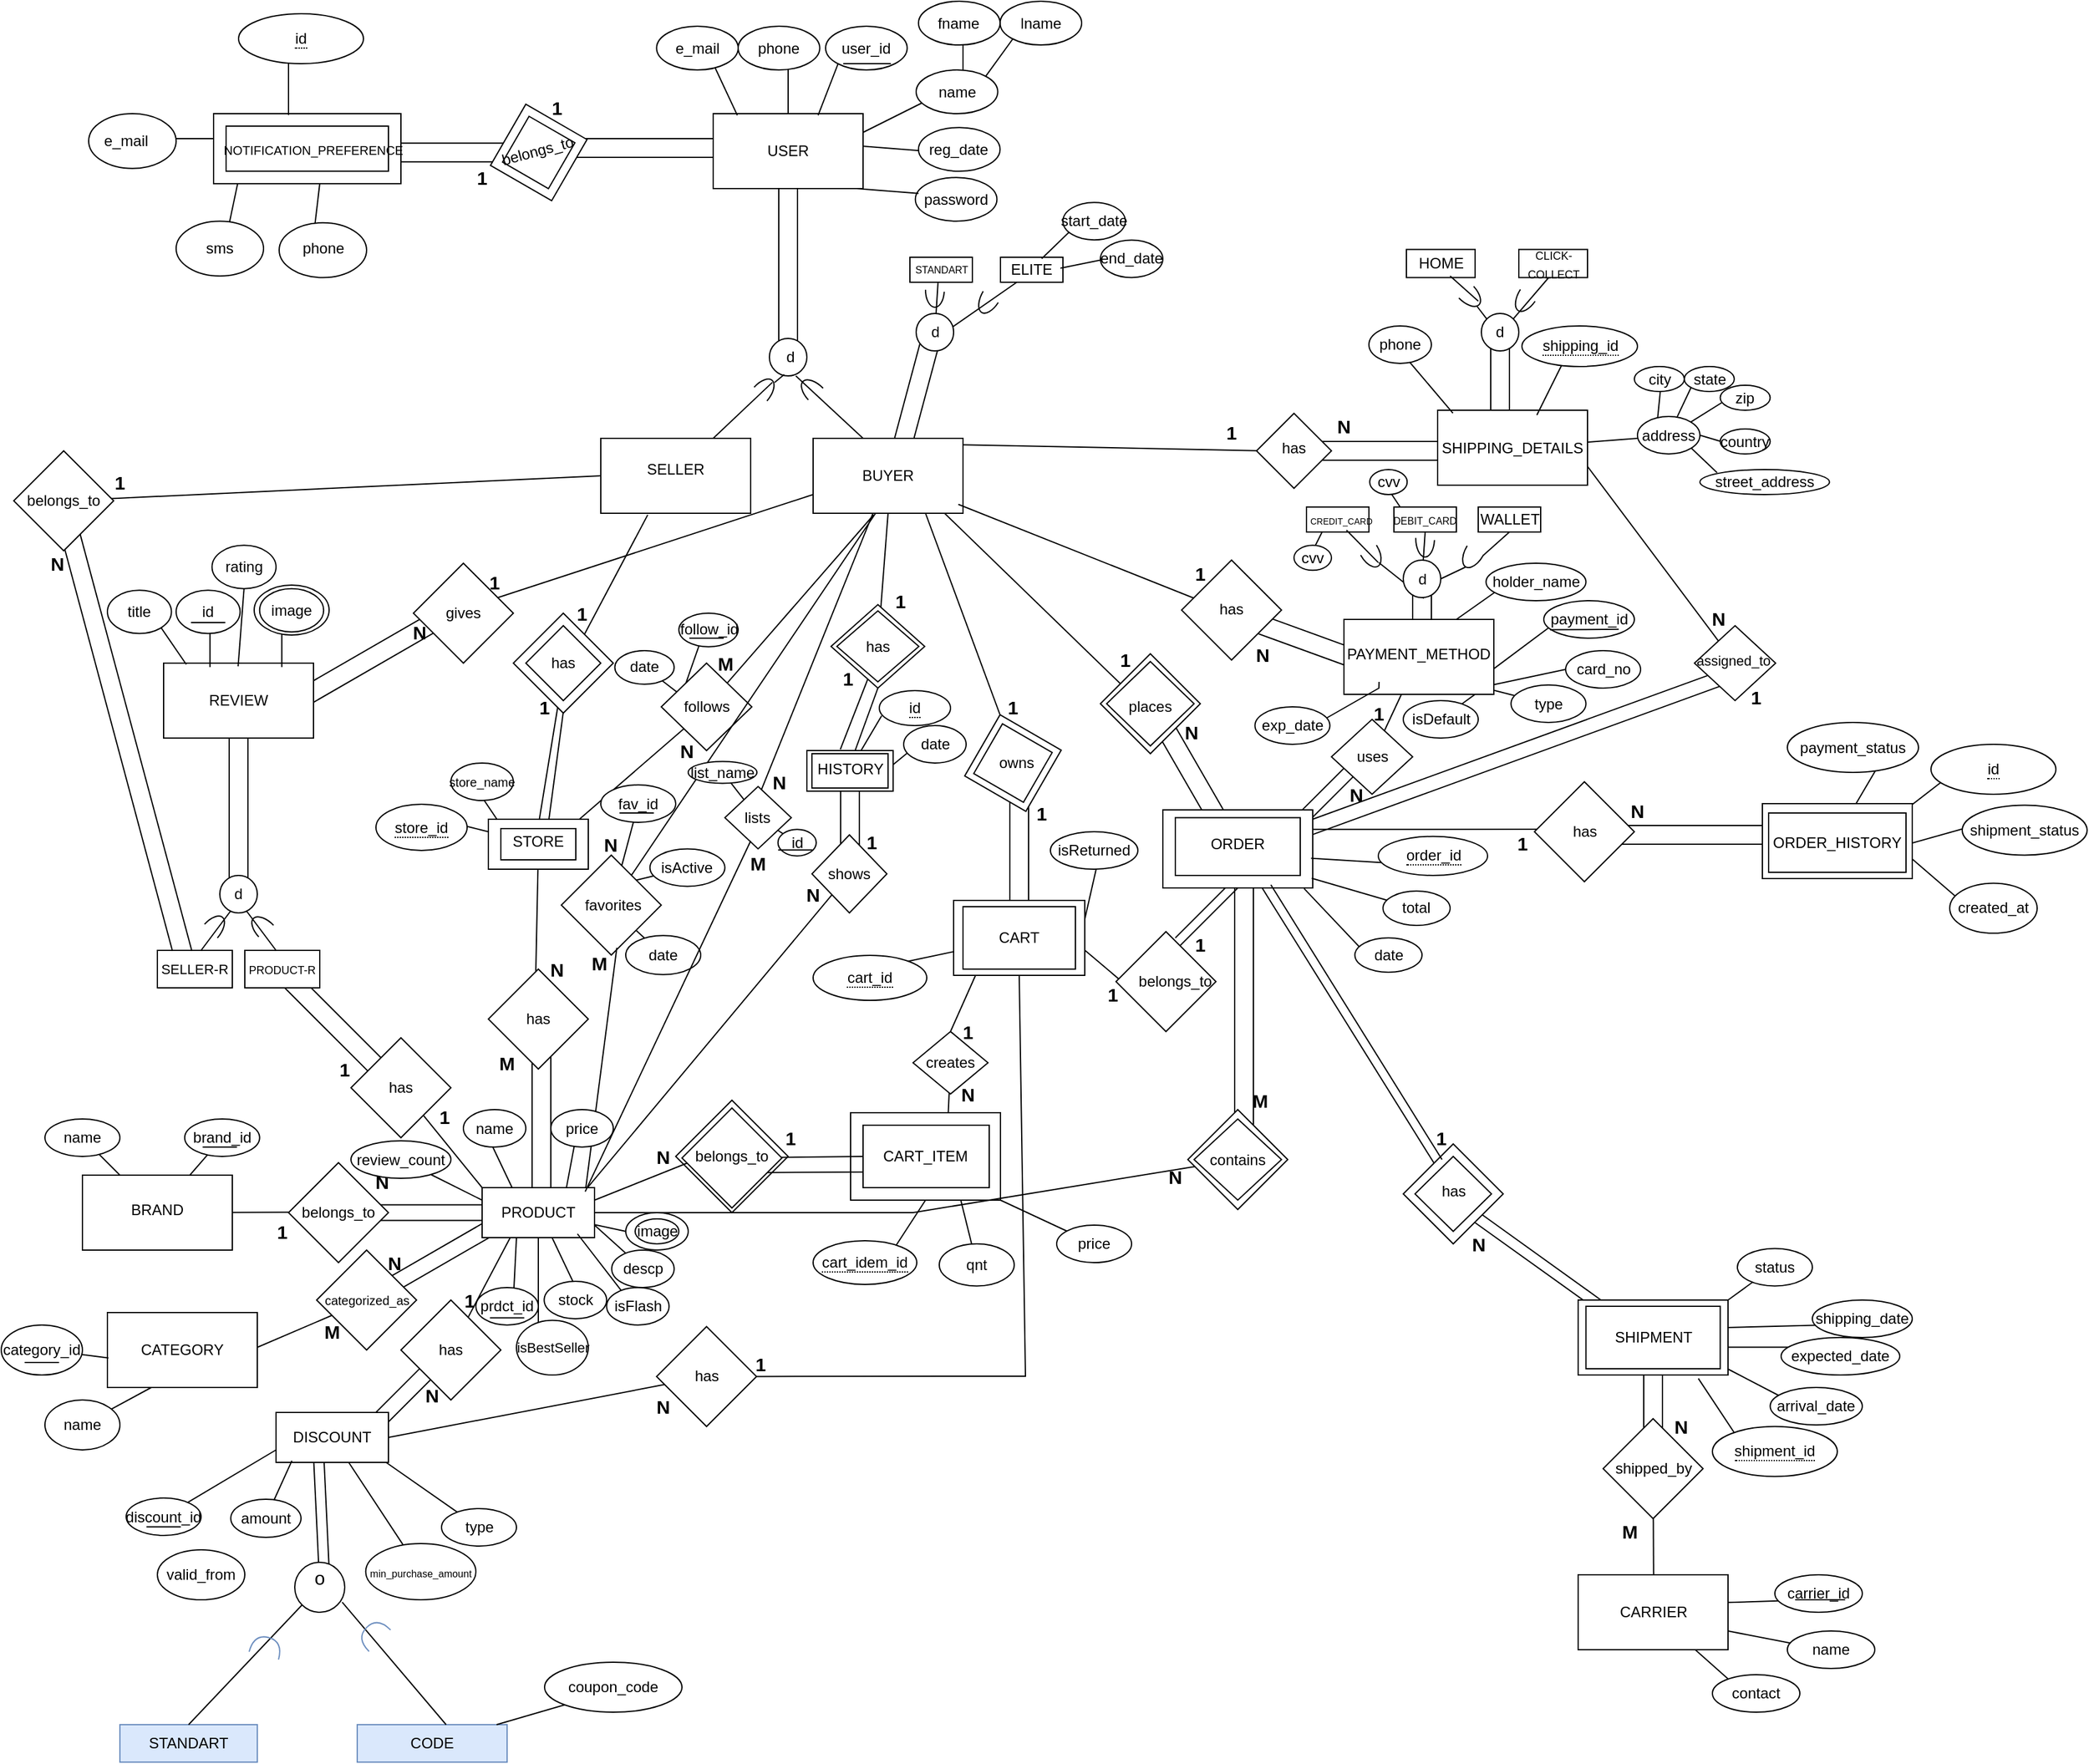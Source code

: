 <mxfile version="26.0.5">
  <diagram name="Sayfa -1" id="YdXYsQzLAQFqHlyIqF3L">
    <mxGraphModel grid="1" page="1" gridSize="10" guides="1" tooltips="1" connect="1" arrows="1" fold="1" pageScale="1" pageWidth="4681" pageHeight="3300" math="0" shadow="0">
      <root>
        <mxCell id="0" />
        <mxCell id="1" parent="0" />
        <mxCell id="e0yl_6teW4--W81ir7sx-15" value="" style="endArrow=none;html=1;rounded=0;entryX=0.25;entryY=1;entryDx=0;entryDy=0;" edge="1" parent="1">
          <mxGeometry width="50" height="50" relative="1" as="geometry">
            <mxPoint x="1822.5" y="-1255" as="sourcePoint" />
            <mxPoint x="1818.5" y="-1340" as="targetPoint" />
          </mxGeometry>
        </mxCell>
        <mxCell id="e0yl_6teW4--W81ir7sx-14" value="" style="endArrow=none;html=1;rounded=0;entryX=0.25;entryY=1;entryDx=0;entryDy=0;" edge="1" parent="1" source="e0yl_6teW4--W81ir7sx-1" target="rPpRlWSM9VwXYQuEdTf5-93">
          <mxGeometry width="50" height="50" relative="1" as="geometry">
            <mxPoint x="1892" y="-1264" as="sourcePoint" />
            <mxPoint x="1845" y="-1335" as="targetPoint" />
          </mxGeometry>
        </mxCell>
        <mxCell id="ivYh9PMSLgaFD37jbH0D-4" value="" style="endArrow=none;html=1;rounded=0;entryX=0.313;entryY=1.022;entryDx=0;entryDy=0;entryPerimeter=0;exitX=0.568;exitY=0.051;exitDx=0;exitDy=0;exitPerimeter=0;" edge="1" parent="1">
          <mxGeometry width="50" height="50" relative="1" as="geometry">
            <mxPoint x="1994.68" y="-1826.48" as="sourcePoint" />
            <mxPoint x="2012.67" y="-1961.02" as="targetPoint" />
          </mxGeometry>
        </mxCell>
        <mxCell id="Ck_vDfP_zAcGL2_wQchA-11" value="" style="endArrow=none;html=1;rounded=0;" edge="1" parent="1" source="rPpRlWSM9VwXYQuEdTf5-198">
          <mxGeometry width="50" height="50" relative="1" as="geometry">
            <mxPoint x="2833.75" y="-2150" as="sourcePoint" />
            <mxPoint x="2870" y="-2160" as="targetPoint" />
          </mxGeometry>
        </mxCell>
        <mxCell id="z_J7w7wu5GQrayQAjd48-4" value="image" style="ellipse;whiteSpace=wrap;html=1;" vertex="1" parent="1">
          <mxGeometry x="2060" y="-1540" width="50" height="30" as="geometry" />
        </mxCell>
        <mxCell id="z_J7w7wu5GQrayQAjd48-6" value="image" style="ellipse;whiteSpace=wrap;html=1;" vertex="1" parent="1">
          <mxGeometry x="2067.5" y="-1535" width="35" height="20" as="geometry" />
        </mxCell>
        <mxCell id="rPpRlWSM9VwXYQuEdTf5-572" value="" style="endArrow=none;html=1;rounded=0;exitX=0.588;exitY=0.032;exitDx=0;exitDy=0;exitPerimeter=0;" edge="1" parent="1">
          <mxGeometry width="50" height="50" relative="1" as="geometry">
            <mxPoint x="3080" y="-1833.12" as="sourcePoint" />
            <mxPoint x="3140" y="-1850" as="targetPoint" />
          </mxGeometry>
        </mxCell>
        <mxCell id="rPpRlWSM9VwXYQuEdTf5-571" value="" style="endArrow=none;html=1;rounded=0;exitX=0.588;exitY=0.032;exitDx=0;exitDy=0;exitPerimeter=0;" edge="1" parent="1">
          <mxGeometry width="50" height="50" relative="1" as="geometry">
            <mxPoint x="3070" y="-1851.25" as="sourcePoint" />
            <mxPoint x="3120" y="-1890" as="targetPoint" />
          </mxGeometry>
        </mxCell>
        <mxCell id="rPpRlWSM9VwXYQuEdTf5-570" value="" style="endArrow=none;html=1;rounded=0;exitX=0.588;exitY=0.032;exitDx=0;exitDy=0;exitPerimeter=0;" edge="1" parent="1" source="rPpRlWSM9VwXYQuEdTf5-280">
          <mxGeometry width="50" height="50" relative="1" as="geometry">
            <mxPoint x="2960" y="-1820" as="sourcePoint" />
            <mxPoint x="3070" y="-1910" as="targetPoint" />
          </mxGeometry>
        </mxCell>
        <mxCell id="rPpRlWSM9VwXYQuEdTf5-559" value="" style="endArrow=none;html=1;rounded=0;entryX=0.318;entryY=0.126;entryDx=0;entryDy=0;entryPerimeter=0;" edge="1" parent="1" target="rPpRlWSM9VwXYQuEdTf5-558">
          <mxGeometry width="50" height="50" relative="1" as="geometry">
            <mxPoint x="2888.75" y="-2202.5" as="sourcePoint" />
            <mxPoint x="2773.75" y="-2152.5" as="targetPoint" />
          </mxGeometry>
        </mxCell>
        <mxCell id="rPpRlWSM9VwXYQuEdTf5-551" value="" style="endArrow=none;html=1;rounded=0;" edge="1" parent="1">
          <mxGeometry width="50" height="50" relative="1" as="geometry">
            <mxPoint x="2690" y="-2090" as="sourcePoint" />
            <mxPoint x="2670" y="-2120" as="targetPoint" />
            <Array as="points">
              <mxPoint x="2670" y="-2120" />
            </Array>
          </mxGeometry>
        </mxCell>
        <mxCell id="rPpRlWSM9VwXYQuEdTf5-546" value="" style="endArrow=none;html=1;rounded=0;" edge="1" parent="1">
          <mxGeometry width="50" height="50" relative="1" as="geometry">
            <mxPoint x="2610" y="-2070" as="sourcePoint" />
            <mxPoint x="2620" y="-2090" as="targetPoint" />
          </mxGeometry>
        </mxCell>
        <mxCell id="rPpRlWSM9VwXYQuEdTf5-535" value="" style="endArrow=none;html=1;rounded=0;entryX=0.98;entryY=0.935;entryDx=0;entryDy=0;entryPerimeter=0;" edge="1" parent="1" source="rPpRlWSM9VwXYQuEdTf5-541" target="rPpRlWSM9VwXYQuEdTf5-227">
          <mxGeometry width="50" height="50" relative="1" as="geometry">
            <mxPoint x="2770" y="-1910" as="sourcePoint" />
            <mxPoint x="2735" y="-1936" as="targetPoint" />
          </mxGeometry>
        </mxCell>
        <mxCell id="rPpRlWSM9VwXYQuEdTf5-511" value="" style="endArrow=none;html=1;rounded=0;exitX=1;exitY=0.5;exitDx=0;exitDy=0;" edge="1" parent="1" source="rPpRlWSM9VwXYQuEdTf5-155">
          <mxGeometry width="50" height="50" relative="1" as="geometry">
            <mxPoint x="2270" y="-1930" as="sourcePoint" />
            <mxPoint x="2300" y="-1920" as="targetPoint" />
          </mxGeometry>
        </mxCell>
        <mxCell id="rPpRlWSM9VwXYQuEdTf5-492" value="" style="endArrow=none;html=1;rounded=0;exitX=0.139;exitY=-0.021;exitDx=0;exitDy=0;exitPerimeter=0;" edge="1" parent="1" source="rPpRlWSM9VwXYQuEdTf5-122" target="rPpRlWSM9VwXYQuEdTf5-491">
          <mxGeometry width="50" height="50" relative="1" as="geometry">
            <mxPoint x="2077" y="-1791" as="sourcePoint" />
            <mxPoint x="2050" y="-1830" as="targetPoint" />
          </mxGeometry>
        </mxCell>
        <mxCell id="rPpRlWSM9VwXYQuEdTf5-477" value="" style="endArrow=none;html=1;rounded=0;entryX=0.75;entryY=1;entryDx=0;entryDy=0;" edge="1" parent="1" source="rPpRlWSM9VwXYQuEdTf5-478" target="rPpRlWSM9VwXYQuEdTf5-319">
          <mxGeometry width="50" height="50" relative="1" as="geometry">
            <mxPoint x="2234.45" y="-1531.31" as="sourcePoint" />
            <mxPoint x="2320.081" y="-1585" as="targetPoint" />
          </mxGeometry>
        </mxCell>
        <mxCell id="rPpRlWSM9VwXYQuEdTf5-471" value="" style="endArrow=none;html=1;rounded=0;" edge="1" parent="1" source="rPpRlWSM9VwXYQuEdTf5-472" target="rPpRlWSM9VwXYQuEdTf5-93">
          <mxGeometry width="50" height="50" relative="1" as="geometry">
            <mxPoint x="1775.25" y="-1295" as="sourcePoint" />
            <mxPoint x="1790.0" y="-1430" as="targetPoint" />
          </mxGeometry>
        </mxCell>
        <mxCell id="rPpRlWSM9VwXYQuEdTf5-407" value="" style="endArrow=none;html=1;rounded=0;exitX=0;exitY=1;exitDx=0;exitDy=0;" edge="1" parent="1" target="rPpRlWSM9VwXYQuEdTf5-408">
          <mxGeometry width="50" height="50" relative="1" as="geometry">
            <mxPoint x="2107.5" y="-1951.83" as="sourcePoint" />
            <mxPoint x="2072.5" y="-1976.83" as="targetPoint" />
          </mxGeometry>
        </mxCell>
        <mxCell id="rPpRlWSM9VwXYQuEdTf5-406" value="" style="endArrow=none;html=1;rounded=0;exitX=0;exitY=1;exitDx=0;exitDy=0;entryX=0.25;entryY=0;entryDx=0;entryDy=0;" edge="1" parent="1" source="rPpRlWSM9VwXYQuEdTf5-101" target="rPpRlWSM9VwXYQuEdTf5-101">
          <mxGeometry width="50" height="50" relative="1" as="geometry">
            <mxPoint x="2070" y="-1980" as="sourcePoint" />
            <mxPoint x="2100" y="-1990" as="targetPoint" />
          </mxGeometry>
        </mxCell>
        <mxCell id="rPpRlWSM9VwXYQuEdTf5-398" value="" style="endArrow=none;html=1;rounded=0;" edge="1" parent="1">
          <mxGeometry width="50" height="50" relative="1" as="geometry">
            <mxPoint x="1959.35" y="-1851.25" as="sourcePoint" />
            <mxPoint x="1940" y="-1880" as="targetPoint" />
          </mxGeometry>
        </mxCell>
        <mxCell id="rPpRlWSM9VwXYQuEdTf5-345" value="" style="endArrow=none;html=1;rounded=0;" edge="1" parent="1">
          <mxGeometry width="50" height="50" relative="1" as="geometry">
            <mxPoint x="2832.5" y="-1465.75" as="sourcePoint" />
            <mxPoint x="2737.5" y="-1533.75" as="targetPoint" />
          </mxGeometry>
        </mxCell>
        <mxCell id="rPpRlWSM9VwXYQuEdTf5-321" value="" style="endArrow=none;html=1;rounded=0;entryX=0.67;entryY=0.047;entryDx=0;entryDy=0;entryPerimeter=0;" edge="1" parent="1" source="rPpRlWSM9VwXYQuEdTf5-322" target="rPpRlWSM9VwXYQuEdTf5-319">
          <mxGeometry width="50" height="50" relative="1" as="geometry">
            <mxPoint x="2310" y="-1650" as="sourcePoint" />
            <mxPoint x="2310" y="-1630" as="targetPoint" />
          </mxGeometry>
        </mxCell>
        <mxCell id="rPpRlWSM9VwXYQuEdTf5-329" value="" style="rhombus;whiteSpace=wrap;html=1;" vertex="1" parent="1">
          <mxGeometry x="2100" y="-1630" width="90" height="90" as="geometry" />
        </mxCell>
        <mxCell id="rPpRlWSM9VwXYQuEdTf5-328" value="" style="rounded=0;whiteSpace=wrap;html=1;" vertex="1" parent="1">
          <mxGeometry x="2240" y="-1620" width="120" height="70" as="geometry" />
        </mxCell>
        <mxCell id="rPpRlWSM9VwXYQuEdTf5-327" value="" style="endArrow=none;html=1;rounded=0;entryX=0.5;entryY=1;entryDx=0;entryDy=0;exitX=0.167;exitY=0.333;exitDx=0;exitDy=0;exitPerimeter=0;" edge="1" parent="1" source="rPpRlWSM9VwXYQuEdTf5-180" target="rPpRlWSM9VwXYQuEdTf5-172">
          <mxGeometry width="50" height="50" relative="1" as="geometry">
            <mxPoint x="2430" y="-1710" as="sourcePoint" />
            <mxPoint x="2480" y="-1760" as="targetPoint" />
          </mxGeometry>
        </mxCell>
        <mxCell id="rPpRlWSM9VwXYQuEdTf5-325" value="" style="endArrow=none;html=1;rounded=0;entryX=0;entryY=0.75;entryDx=0;entryDy=0;" edge="1" parent="1" target="rPpRlWSM9VwXYQuEdTf5-319">
          <mxGeometry width="50" height="50" relative="1" as="geometry">
            <mxPoint x="2160" y="-1572" as="sourcePoint" />
            <mxPoint x="2310" y="-1630" as="targetPoint" />
          </mxGeometry>
        </mxCell>
        <mxCell id="rPpRlWSM9VwXYQuEdTf5-285" value="" style="verticalLabelPosition=bottom;shadow=0;dashed=0;align=center;html=1;verticalAlign=top;shape=mxgraph.electrical.transmission.2_line_bus;rotation=-90;" vertex="1" parent="1">
          <mxGeometry x="2852.5" y="-1390" width="60" height="15" as="geometry" />
        </mxCell>
        <mxCell id="rPpRlWSM9VwXYQuEdTf5-277" value="" style="verticalLabelPosition=bottom;shadow=0;dashed=0;align=center;html=1;verticalAlign=top;shape=mxgraph.electrical.transmission.2_line_bus;rotation=90;" vertex="1" parent="1">
          <mxGeometry x="2450" y="-1702.5" width="210" height="15" as="geometry" />
        </mxCell>
        <mxCell id="rPpRlWSM9VwXYQuEdTf5-268" value="" style="verticalLabelPosition=bottom;shadow=0;dashed=0;align=center;html=1;verticalAlign=top;shape=mxgraph.electrical.transmission.2_line_bus;rotation=-200;" vertex="1" parent="1">
          <mxGeometry x="2593.96" y="-1913.64" width="356.25" height="11.49" as="geometry" />
        </mxCell>
        <mxCell id="rPpRlWSM9VwXYQuEdTf5-261" value="" style="verticalLabelPosition=bottom;shadow=0;dashed=0;align=center;html=1;verticalAlign=top;shape=mxgraph.electrical.transmission.2_line_bus;rotation=-225;" vertex="1" parent="1">
          <mxGeometry x="2587.5" y="-1880" width="67.5" height="10" as="geometry" />
        </mxCell>
        <mxCell id="rPpRlWSM9VwXYQuEdTf5-246" value="" style="verticalLabelPosition=bottom;shadow=0;dashed=0;align=center;html=1;verticalAlign=top;shape=mxgraph.electrical.transmission.2_line_bus;rotation=90;" vertex="1" parent="1">
          <mxGeometry x="2647.5" y="-2015" width="100" height="15" as="geometry" />
        </mxCell>
        <mxCell id="rPpRlWSM9VwXYQuEdTf5-228" value="" style="verticalLabelPosition=bottom;shadow=0;dashed=0;align=center;html=1;verticalAlign=top;shape=mxgraph.electrical.transmission.2_line_bus;rotation=20;" vertex="1" parent="1">
          <mxGeometry x="2555" y="-2005" width="100" height="15" as="geometry" />
        </mxCell>
        <mxCell id="rPpRlWSM9VwXYQuEdTf5-219" value="" style="endArrow=none;html=1;rounded=0;exitX=0.351;exitY=0.897;exitDx=0;exitDy=0;exitPerimeter=0;" edge="1" parent="1" source="rPpRlWSM9VwXYQuEdTf5-108">
          <mxGeometry width="50" height="50" relative="1" as="geometry">
            <mxPoint x="2480" y="-2190" as="sourcePoint" />
            <mxPoint x="2378.466" y="-2288.75" as="targetPoint" />
          </mxGeometry>
        </mxCell>
        <mxCell id="rPpRlWSM9VwXYQuEdTf5-204" value="" style="endArrow=none;html=1;rounded=0;exitX=0.25;exitY=1;exitDx=0;exitDy=0;" edge="1" parent="1">
          <mxGeometry width="50" height="50" relative="1" as="geometry">
            <mxPoint x="2755" y="-2237.5" as="sourcePoint" />
            <mxPoint x="2800" y="-2290" as="targetPoint" />
          </mxGeometry>
        </mxCell>
        <mxCell id="rPpRlWSM9VwXYQuEdTf5-203" value="" style="endArrow=none;html=1;rounded=0;entryX=0.617;entryY=0.915;entryDx=0;entryDy=0;entryPerimeter=0;" edge="1" parent="1" source="rPpRlWSM9VwXYQuEdTf5-212" target="rPpRlWSM9VwXYQuEdTf5-202">
          <mxGeometry width="50" height="50" relative="1" as="geometry">
            <mxPoint x="2720" y="-2290" as="sourcePoint" />
            <mxPoint x="2580" y="-2270" as="targetPoint" />
          </mxGeometry>
        </mxCell>
        <mxCell id="rPpRlWSM9VwXYQuEdTf5-200" value="" style="verticalLabelPosition=bottom;shadow=0;dashed=0;align=center;html=1;verticalAlign=top;shape=mxgraph.electrical.transmission.2_line_bus;rotation=90;" vertex="1" parent="1">
          <mxGeometry x="2710" y="-2202.5" width="100" height="15" as="geometry" />
        </mxCell>
        <mxCell id="rPpRlWSM9VwXYQuEdTf5-192" value="" style="endArrow=none;html=1;rounded=0;exitX=0.93;exitY=0.083;exitDx=0;exitDy=0;exitPerimeter=0;" edge="1" parent="1" source="GgLwPMv9YuK2Pm7wXXBy-36">
          <mxGeometry width="50" height="50" relative="1" as="geometry">
            <mxPoint x="2530" y="-2020" as="sourcePoint" />
            <mxPoint x="2570" y="-2150" as="targetPoint" />
          </mxGeometry>
        </mxCell>
        <mxCell id="rPpRlWSM9VwXYQuEdTf5-195" value="" style="verticalLabelPosition=bottom;shadow=0;dashed=0;align=center;html=1;verticalAlign=top;shape=mxgraph.electrical.transmission.2_line_bus;rotation=0;" vertex="1" parent="1">
          <mxGeometry x="2610" y="-2157.5" width="115" height="15" as="geometry" />
        </mxCell>
        <mxCell id="rPpRlWSM9VwXYQuEdTf5-190" value="" style="verticalLabelPosition=bottom;shadow=0;dashed=0;align=center;html=1;verticalAlign=top;shape=mxgraph.electrical.transmission.2_line_bus;rotation=-180;" vertex="1" parent="1">
          <mxGeometry x="2800" y="-1850" width="170" height="15" as="geometry" />
        </mxCell>
        <mxCell id="rPpRlWSM9VwXYQuEdTf5-177" value="" style="endArrow=none;html=1;rounded=0;entryX=0.149;entryY=0.576;entryDx=0;entryDy=0;entryPerimeter=0;exitX=1;exitY=0.664;exitDx=0;exitDy=0;exitPerimeter=0;" edge="1" parent="1" source="rPpRlWSM9VwXYQuEdTf5-132" target="rPpRlWSM9VwXYQuEdTf5-176">
          <mxGeometry width="50" height="50" relative="1" as="geometry">
            <mxPoint x="2370" y="-1820" as="sourcePoint" />
            <mxPoint x="2420" y="-1870" as="targetPoint" />
          </mxGeometry>
        </mxCell>
        <mxCell id="rPpRlWSM9VwXYQuEdTf5-175" value="" style="endArrow=none;html=1;rounded=0;" edge="1" parent="1">
          <mxGeometry width="50" height="50" relative="1" as="geometry">
            <mxPoint x="2500" y="-1760" as="sourcePoint" />
            <mxPoint x="2550" y="-1810" as="targetPoint" />
          </mxGeometry>
        </mxCell>
        <mxCell id="rPpRlWSM9VwXYQuEdTf5-168" value="" style="verticalLabelPosition=bottom;shadow=0;dashed=0;align=center;html=1;verticalAlign=top;shape=mxgraph.electrical.transmission.2_line_bus;rotation=60;" vertex="1" parent="1">
          <mxGeometry x="2460" y="-1900" width="105" height="15" as="geometry" />
        </mxCell>
        <mxCell id="rPpRlWSM9VwXYQuEdTf5-172" value="" style="rounded=0;whiteSpace=wrap;html=1;" vertex="1" parent="1">
          <mxGeometry x="2490" y="-1862.5" width="120" height="62.5" as="geometry" />
        </mxCell>
        <mxCell id="rPpRlWSM9VwXYQuEdTf5-164" value="" style="endArrow=none;html=1;rounded=0;entryX=0.875;entryY=0.996;entryDx=0;entryDy=0;entryPerimeter=0;" edge="1" parent="1" target="GgLwPMv9YuK2Pm7wXXBy-36">
          <mxGeometry width="50" height="50" relative="1" as="geometry">
            <mxPoint x="2470" y="-1950" as="sourcePoint" />
            <mxPoint x="2420" y="-1960" as="targetPoint" />
          </mxGeometry>
        </mxCell>
        <mxCell id="rPpRlWSM9VwXYQuEdTf5-165" value="" style="rhombus;whiteSpace=wrap;html=1;" vertex="1" parent="1">
          <mxGeometry x="2440" y="-1987.5" width="80" height="80" as="geometry" />
        </mxCell>
        <mxCell id="rPpRlWSM9VwXYQuEdTf5-171" value="" style="rhombus;whiteSpace=wrap;html=1;" vertex="1" parent="1">
          <mxGeometry x="2445" y="-1981.25" width="70" height="67.5" as="geometry" />
        </mxCell>
        <mxCell id="rPpRlWSM9VwXYQuEdTf5-158" value="" style="endArrow=none;html=1;rounded=0;exitX=0.901;exitY=0.099;exitDx=0;exitDy=0;exitPerimeter=0;" edge="1" parent="1" source="rPpRlWSM9VwXYQuEdTf5-64" target="rPpRlWSM9VwXYQuEdTf5-157">
          <mxGeometry width="50" height="50" relative="1" as="geometry">
            <mxPoint x="2080" y="-1610" as="sourcePoint" />
            <mxPoint x="2130" y="-1660" as="targetPoint" />
          </mxGeometry>
        </mxCell>
        <mxCell id="rPpRlWSM9VwXYQuEdTf5-156" value="" style="verticalLabelPosition=bottom;shadow=0;dashed=0;align=center;html=1;verticalAlign=top;shape=mxgraph.electrical.transmission.2_line_bus;rotation=90;" vertex="1" parent="1">
          <mxGeometry x="2206.81" y="-1867.5" width="65.46" height="15" as="geometry" />
        </mxCell>
        <mxCell id="rPpRlWSM9VwXYQuEdTf5-125" value="" style="verticalLabelPosition=bottom;shadow=0;dashed=0;align=center;html=1;verticalAlign=top;shape=mxgraph.electrical.transmission.2_line_bus;rotation=90;" vertex="1" parent="1">
          <mxGeometry x="2300" y="-1837.5" width="150" height="15" as="geometry" />
        </mxCell>
        <mxCell id="rPpRlWSM9VwXYQuEdTf5-132" value="" style="rounded=0;whiteSpace=wrap;html=1;" vertex="1" parent="1">
          <mxGeometry x="2322.5" y="-1790" width="105" height="60" as="geometry" />
        </mxCell>
        <mxCell id="rPpRlWSM9VwXYQuEdTf5-103" value="" style="verticalLabelPosition=bottom;shadow=0;dashed=0;align=center;html=1;verticalAlign=top;shape=mxgraph.electrical.transmission.2_line_bus;rotation=-75;" vertex="1" parent="1">
          <mxGeometry x="2241" y="-2197.5" width="100" height="15" as="geometry" />
        </mxCell>
        <mxCell id="rPpRlWSM9VwXYQuEdTf5-99" value="" style="endArrow=none;html=1;rounded=0;entryX=0;entryY=1;entryDx=0;entryDy=0;exitX=1;exitY=0;exitDx=0;exitDy=0;" edge="1" parent="1" source="rPpRlWSM9VwXYQuEdTf5-52" target="rPpRlWSM9VwXYQuEdTf5-98">
          <mxGeometry width="50" height="50" relative="1" as="geometry">
            <mxPoint x="2030" y="-1852.5" as="sourcePoint" />
            <mxPoint x="2080" y="-1902.5" as="targetPoint" />
          </mxGeometry>
        </mxCell>
        <mxCell id="rPpRlWSM9VwXYQuEdTf5-91" value="" style="verticalLabelPosition=bottom;shadow=0;dashed=0;align=center;html=1;verticalAlign=top;shape=mxgraph.electrical.transmission.2_line_bus;rotation=-225;" vertex="1" parent="1">
          <mxGeometry x="1845" y="-1400" width="75" height="12.5" as="geometry" />
        </mxCell>
        <mxCell id="rPpRlWSM9VwXYQuEdTf5-83" value="" style="endArrow=none;html=1;rounded=0;" edge="1" parent="1">
          <mxGeometry width="50" height="50" relative="1" as="geometry">
            <mxPoint x="1760" y="-1430" as="sourcePoint" />
            <mxPoint x="1830" y="-1460" as="targetPoint" />
          </mxGeometry>
        </mxCell>
        <mxCell id="rPpRlWSM9VwXYQuEdTf5-81" value="" style="verticalLabelPosition=bottom;shadow=0;dashed=0;align=center;html=1;verticalAlign=top;shape=mxgraph.electrical.transmission.2_line_bus;rotation=-210;" vertex="1" parent="1">
          <mxGeometry x="1850" y="-1510" width="120" height="12.5" as="geometry" />
        </mxCell>
        <mxCell id="rPpRlWSM9VwXYQuEdTf5-78" value="" style="verticalLabelPosition=bottom;shadow=0;dashed=0;align=center;html=1;verticalAlign=top;shape=mxgraph.electrical.transmission.2_line_bus;rotation=45;" vertex="1" parent="1">
          <mxGeometry x="1775" y="-1695" width="110" height="15" as="geometry" />
        </mxCell>
        <mxCell id="rPpRlWSM9VwXYQuEdTf5-68" value="" style="endArrow=none;html=1;rounded=0;" edge="1" parent="1">
          <mxGeometry width="50" height="50" relative="1" as="geometry">
            <mxPoint x="1700" y="-1540" as="sourcePoint" />
            <mxPoint x="1805" y="-1540.43" as="targetPoint" />
          </mxGeometry>
        </mxCell>
        <mxCell id="rPpRlWSM9VwXYQuEdTf5-66" value="" style="verticalLabelPosition=bottom;shadow=0;dashed=0;align=center;html=1;verticalAlign=top;shape=mxgraph.electrical.transmission.2_line_bus;rotation=-180;" vertex="1" parent="1">
          <mxGeometry x="1830" y="-1546.25" width="120" height="12.5" as="geometry" />
        </mxCell>
        <mxCell id="rPpRlWSM9VwXYQuEdTf5-63" value="" style="verticalLabelPosition=bottom;shadow=0;dashed=0;align=center;html=1;verticalAlign=top;shape=mxgraph.electrical.transmission.2_line_bus;rotation=90;" vertex="1" parent="1">
          <mxGeometry x="1935" y="-1625" width="115" height="15" as="geometry" />
        </mxCell>
        <mxCell id="rPpRlWSM9VwXYQuEdTf5-61" value="" style="endArrow=none;html=1;rounded=0;entryX=0.313;entryY=1.022;entryDx=0;entryDy=0;entryPerimeter=0;exitX=0.25;exitY=1;exitDx=0;exitDy=0;" edge="1" parent="1" source="rPpRlWSM9VwXYQuEdTf5-59">
          <mxGeometry width="50" height="50" relative="1" as="geometry">
            <mxPoint x="1972" y="-1720" as="sourcePoint" />
            <mxPoint x="1990" y="-1830" as="targetPoint" />
          </mxGeometry>
        </mxCell>
        <mxCell id="rPpRlWSM9VwXYQuEdTf5-47" value="" style="endArrow=none;html=1;rounded=0;entryX=0.313;entryY=1.022;entryDx=0;entryDy=0;entryPerimeter=0;" edge="1" parent="1">
          <mxGeometry width="50" height="50" relative="1" as="geometry">
            <mxPoint x="1990" y="-1850" as="sourcePoint" />
            <mxPoint x="2008" y="-1960" as="targetPoint" />
          </mxGeometry>
        </mxCell>
        <mxCell id="rPpRlWSM9VwXYQuEdTf5-36" value="" style="verticalLabelPosition=bottom;shadow=0;dashed=0;align=center;html=1;verticalAlign=top;shape=mxgraph.electrical.transmission.2_line_bus;rotation=75;" vertex="1" parent="1">
          <mxGeometry x="1485.17" y="-1923.71" width="350" height="15" as="geometry" />
        </mxCell>
        <mxCell id="rPpRlWSM9VwXYQuEdTf5-15" value="" style="endArrow=none;html=1;rounded=0;" edge="1" parent="1">
          <mxGeometry width="50" height="50" relative="1" as="geometry">
            <mxPoint x="1720" y="-1750" as="sourcePoint" />
            <mxPoint x="1750" y="-1790" as="targetPoint" />
          </mxGeometry>
        </mxCell>
        <mxCell id="rPpRlWSM9VwXYQuEdTf5-17" value="" style="endArrow=none;html=1;rounded=0;" edge="1" parent="1">
          <mxGeometry width="50" height="50" relative="1" as="geometry">
            <mxPoint x="1780" y="-1750" as="sourcePoint" />
            <mxPoint x="1750" y="-1790" as="targetPoint" />
          </mxGeometry>
        </mxCell>
        <mxCell id="rPpRlWSM9VwXYQuEdTf5-10" value="" style="verticalLabelPosition=bottom;shadow=0;dashed=0;align=center;html=1;verticalAlign=top;shape=mxgraph.electrical.transmission.2_line_bus;rotation=90;" vertex="1" parent="1">
          <mxGeometry x="1687.5" y="-1877.5" width="125" height="15" as="geometry" />
        </mxCell>
        <mxCell id="rPpRlWSM9VwXYQuEdTf5-7" value="" style="verticalLabelPosition=bottom;shadow=0;dashed=0;align=center;html=1;verticalAlign=top;shape=mxgraph.electrical.transmission.2_line_bus;rotation=-210;" vertex="1" parent="1">
          <mxGeometry x="1796.83" y="-1991.83" width="120" height="15" as="geometry" />
        </mxCell>
        <mxCell id="GgLwPMv9YuK2Pm7wXXBy-57" value="" style="verticalLabelPosition=bottom;shadow=0;dashed=0;align=center;html=1;verticalAlign=top;shape=mxgraph.electrical.transmission.2_line_bus;rotation=0;" vertex="1" parent="1">
          <mxGeometry x="1852.5" y="-2396.4" width="120" height="15" as="geometry" />
        </mxCell>
        <mxCell id="GgLwPMv9YuK2Pm7wXXBy-54" value="" style="verticalLabelPosition=bottom;shadow=0;dashed=0;align=center;html=1;verticalAlign=top;shape=mxgraph.electrical.transmission.2_line_bus;rotation=90;" vertex="1" parent="1">
          <mxGeometry x="2127.5" y="-2307.5" width="125" height="15" as="geometry" />
        </mxCell>
        <mxCell id="GgLwPMv9YuK2Pm7wXXBy-28" value="" style="verticalLabelPosition=bottom;shadow=0;dashed=0;align=center;html=1;verticalAlign=top;shape=mxgraph.electrical.transmission.2_line_bus;rotation=0;" vertex="1" parent="1">
          <mxGeometry x="2010" y="-2400" width="130" height="15" as="geometry" />
        </mxCell>
        <mxCell id="GgLwPMv9YuK2Pm7wXXBy-26" value="" style="rounded=0;whiteSpace=wrap;html=1;" vertex="1" parent="1">
          <mxGeometry x="2130" y="-2420" width="120" height="60" as="geometry" />
        </mxCell>
        <mxCell id="GgLwPMv9YuK2Pm7wXXBy-27" value="USER" style="text;html=1;align=center;verticalAlign=middle;whiteSpace=wrap;rounded=0;" vertex="1" parent="1">
          <mxGeometry x="2160" y="-2405" width="60" height="30" as="geometry" />
        </mxCell>
        <mxCell id="GgLwPMv9YuK2Pm7wXXBy-29" value="" style="ellipse;whiteSpace=wrap;html=1;aspect=fixed;" vertex="1" parent="1">
          <mxGeometry x="2175" y="-2240" width="30" height="30" as="geometry" />
        </mxCell>
        <mxCell id="GgLwPMv9YuK2Pm7wXXBy-30" value="d" style="text;html=1;align=center;verticalAlign=middle;whiteSpace=wrap;rounded=0;" vertex="1" parent="1">
          <mxGeometry x="2161.85" y="-2240" width="60" height="30" as="geometry" />
        </mxCell>
        <mxCell id="GgLwPMv9YuK2Pm7wXXBy-31" value="" style="endArrow=none;html=1;rounded=0;entryX=0.417;entryY=0.962;entryDx=0;entryDy=0;entryPerimeter=0;" edge="1" parent="1" source="GgLwPMv9YuK2Pm7wXXBy-35" target="GgLwPMv9YuK2Pm7wXXBy-30">
          <mxGeometry width="50" height="50" relative="1" as="geometry">
            <mxPoint x="2130" y="-2160" as="sourcePoint" />
            <mxPoint x="2180" y="-2210" as="targetPoint" />
          </mxGeometry>
        </mxCell>
        <mxCell id="GgLwPMv9YuK2Pm7wXXBy-32" value="" style="endArrow=none;html=1;rounded=0;" edge="1" parent="1">
          <mxGeometry width="50" height="50" relative="1" as="geometry">
            <mxPoint x="2250" y="-2160" as="sourcePoint" />
            <mxPoint x="2196.154" y="-2210" as="targetPoint" />
          </mxGeometry>
        </mxCell>
        <mxCell id="GgLwPMv9YuK2Pm7wXXBy-33" value="" style="verticalLabelPosition=bottom;verticalAlign=top;html=1;shape=mxgraph.basic.arc;startAngle=0.266;endAngle=0.753;rotation=135;" vertex="1" parent="1">
          <mxGeometry x="2205" y="-2210" width="15" height="30" as="geometry" />
        </mxCell>
        <mxCell id="GgLwPMv9YuK2Pm7wXXBy-34" value="" style="endArrow=none;html=1;rounded=0;entryX=0.417;entryY=0.962;entryDx=0;entryDy=0;entryPerimeter=0;" edge="1" parent="1" target="GgLwPMv9YuK2Pm7wXXBy-35">
          <mxGeometry width="50" height="50" relative="1" as="geometry">
            <mxPoint x="2130" y="-2160" as="sourcePoint" />
            <mxPoint x="2185" y="-2211" as="targetPoint" />
          </mxGeometry>
        </mxCell>
        <mxCell id="GgLwPMv9YuK2Pm7wXXBy-35" value="" style="verticalLabelPosition=bottom;verticalAlign=top;html=1;shape=mxgraph.basic.arc;startAngle=0.266;endAngle=0.753;rotation=-140;" vertex="1" parent="1">
          <mxGeometry x="2160" y="-2210" width="15" height="30" as="geometry" />
        </mxCell>
        <mxCell id="GgLwPMv9YuK2Pm7wXXBy-36" value="" style="rounded=0;whiteSpace=wrap;html=1;" vertex="1" parent="1">
          <mxGeometry x="2210" y="-2160" width="120" height="60" as="geometry" />
        </mxCell>
        <mxCell id="GgLwPMv9YuK2Pm7wXXBy-37" value="" style="rounded=0;whiteSpace=wrap;html=1;" vertex="1" parent="1">
          <mxGeometry x="2040" y="-2160" width="120" height="60" as="geometry" />
        </mxCell>
        <mxCell id="GgLwPMv9YuK2Pm7wXXBy-52" value="SELLER" style="text;html=1;align=center;verticalAlign=middle;whiteSpace=wrap;rounded=0;" vertex="1" parent="1">
          <mxGeometry x="2070" y="-2150" width="60" height="30" as="geometry" />
        </mxCell>
        <mxCell id="GgLwPMv9YuK2Pm7wXXBy-53" value="BUYER" style="text;html=1;align=center;verticalAlign=middle;whiteSpace=wrap;rounded=0;" vertex="1" parent="1">
          <mxGeometry x="2240" y="-2145" width="60" height="30" as="geometry" />
        </mxCell>
        <mxCell id="GgLwPMv9YuK2Pm7wXXBy-55" value="" style="shape=rhombus;html=1;dashed=0;whiteSpace=wrap;perimeter=rhombusPerimeter;rotation=-15;" vertex="1" parent="1">
          <mxGeometry x="1950.32" y="-2428.9" width="80" height="80" as="geometry" />
        </mxCell>
        <mxCell id="GgLwPMv9YuK2Pm7wXXBy-58" value="" style="shape=rhombus;html=1;dashed=0;whiteSpace=wrap;perimeter=rhombusPerimeter;rotation=-15;" vertex="1" parent="1">
          <mxGeometry x="1960.32" y="-2418.9" width="60" height="60" as="geometry" />
        </mxCell>
        <mxCell id="GgLwPMv9YuK2Pm7wXXBy-59" value="belongs_to" style="text;html=1;align=center;verticalAlign=middle;whiteSpace=wrap;rounded=0;rotation=-15;" vertex="1" parent="1">
          <mxGeometry x="1970.0" y="-2400" width="39.35" height="19.94" as="geometry" />
        </mxCell>
        <mxCell id="GgLwPMv9YuK2Pm7wXXBy-60" value="" style="html=1;dashed=0;whiteSpace=wrap;" vertex="1" parent="1">
          <mxGeometry x="1730" y="-2420" width="150" height="56.1" as="geometry" />
        </mxCell>
        <mxCell id="GgLwPMv9YuK2Pm7wXXBy-61" value="" style="html=1;dashed=0;whiteSpace=wrap;" vertex="1" parent="1">
          <mxGeometry x="1740" y="-2410" width="130" height="36.1" as="geometry" />
        </mxCell>
        <mxCell id="GgLwPMv9YuK2Pm7wXXBy-62" value="&lt;font style=&quot;font-size: 10px;&quot;&gt;NOTIFICATION_PREFERENCE&lt;/font&gt;" style="text;html=1;align=center;verticalAlign=middle;whiteSpace=wrap;rounded=0;" vertex="1" parent="1">
          <mxGeometry x="1780" y="-2396.4" width="60" height="10" as="geometry" />
        </mxCell>
        <mxCell id="rPpRlWSM9VwXYQuEdTf5-1" value="" style="endArrow=none;html=1;rounded=0;entryX=0;entryY=0.75;entryDx=0;entryDy=0;" edge="1" parent="1" target="GgLwPMv9YuK2Pm7wXXBy-36">
          <mxGeometry width="50" height="50" relative="1" as="geometry">
            <mxPoint x="1950" y="-2030" as="sourcePoint" />
            <mxPoint x="2070" y="-2100" as="targetPoint" />
          </mxGeometry>
        </mxCell>
        <mxCell id="rPpRlWSM9VwXYQuEdTf5-2" value="" style="rhombus;whiteSpace=wrap;html=1;" vertex="1" parent="1">
          <mxGeometry x="1890" y="-2060" width="80" height="80" as="geometry" />
        </mxCell>
        <mxCell id="rPpRlWSM9VwXYQuEdTf5-3" value="" style="endArrow=none;html=1;rounded=0;" edge="1" parent="1" target="rPpRlWSM9VwXYQuEdTf5-4">
          <mxGeometry width="50" height="50" relative="1" as="geometry">
            <mxPoint x="1780" y="-1940" as="sourcePoint" />
            <mxPoint x="1900" y="-2010" as="targetPoint" />
          </mxGeometry>
        </mxCell>
        <mxCell id="rPpRlWSM9VwXYQuEdTf5-4" value="" style="rounded=0;whiteSpace=wrap;html=1;" vertex="1" parent="1">
          <mxGeometry x="1690.0" y="-1980" width="120" height="60" as="geometry" />
        </mxCell>
        <mxCell id="rPpRlWSM9VwXYQuEdTf5-8" value="gives" style="text;html=1;align=center;verticalAlign=middle;whiteSpace=wrap;rounded=0;" vertex="1" parent="1">
          <mxGeometry x="1900" y="-2035" width="60" height="30" as="geometry" />
        </mxCell>
        <mxCell id="rPpRlWSM9VwXYQuEdTf5-9" value="REVIEW" style="text;html=1;align=center;verticalAlign=middle;whiteSpace=wrap;rounded=0;" vertex="1" parent="1">
          <mxGeometry x="1720" y="-1965" width="60" height="30" as="geometry" />
        </mxCell>
        <mxCell id="rPpRlWSM9VwXYQuEdTf5-12" value="" style="ellipse;whiteSpace=wrap;html=1;aspect=fixed;" vertex="1" parent="1">
          <mxGeometry x="1735" y="-1810" width="30" height="30" as="geometry" />
        </mxCell>
        <mxCell id="rPpRlWSM9VwXYQuEdTf5-14" value="d" style="text;html=1;align=center;verticalAlign=middle;whiteSpace=wrap;rounded=0;" vertex="1" parent="1">
          <mxGeometry x="1720" y="-1810" width="60" height="30" as="geometry" />
        </mxCell>
        <mxCell id="rPpRlWSM9VwXYQuEdTf5-18" value="" style="verticalLabelPosition=bottom;verticalAlign=top;html=1;shape=mxgraph.basic.arc;startAngle=0.266;endAngle=0.753;rotation=-140;" vertex="1" parent="1">
          <mxGeometry x="1720" y="-1780" width="15" height="30" as="geometry" />
        </mxCell>
        <mxCell id="rPpRlWSM9VwXYQuEdTf5-19" value="" style="verticalLabelPosition=bottom;verticalAlign=top;html=1;shape=mxgraph.basic.arc;startAngle=0.266;endAngle=0.753;rotation=135;" vertex="1" parent="1">
          <mxGeometry x="1765" y="-1780" width="15" height="30" as="geometry" />
        </mxCell>
        <mxCell id="rPpRlWSM9VwXYQuEdTf5-24" value="" style="rounded=0;whiteSpace=wrap;html=1;" vertex="1" parent="1">
          <mxGeometry x="1685" y="-1750" width="60" height="30" as="geometry" />
        </mxCell>
        <mxCell id="rPpRlWSM9VwXYQuEdTf5-25" value="" style="rounded=0;whiteSpace=wrap;html=1;" vertex="1" parent="1">
          <mxGeometry x="1755" y="-1750" width="60" height="30" as="geometry" />
        </mxCell>
        <mxCell id="rPpRlWSM9VwXYQuEdTf5-26" value="&lt;font style=&quot;font-size: 11px;&quot;&gt;SELLER-R&lt;/font&gt;" style="text;html=1;align=center;verticalAlign=middle;whiteSpace=wrap;rounded=0;" vertex="1" parent="1">
          <mxGeometry x="1685" y="-1750" width="60" height="30" as="geometry" />
        </mxCell>
        <mxCell id="rPpRlWSM9VwXYQuEdTf5-27" value="&lt;font style=&quot;font-size: 9px;&quot;&gt;PRODUCT-R&lt;/font&gt;" style="text;html=1;align=center;verticalAlign=middle;whiteSpace=wrap;rounded=0;" vertex="1" parent="1">
          <mxGeometry x="1755" y="-1750" width="60" height="30" as="geometry" />
        </mxCell>
        <mxCell id="rPpRlWSM9VwXYQuEdTf5-32" value="" style="endArrow=none;html=1;rounded=0;" edge="1" parent="1" source="rPpRlWSM9VwXYQuEdTf5-35">
          <mxGeometry width="50" height="50" relative="1" as="geometry">
            <mxPoint x="1670" y="-2110" as="sourcePoint" />
            <mxPoint x="2040" y="-2130" as="targetPoint" />
          </mxGeometry>
        </mxCell>
        <mxCell id="rPpRlWSM9VwXYQuEdTf5-33" value="" style="rhombus;whiteSpace=wrap;html=1;" vertex="1" parent="1">
          <mxGeometry x="1570" y="-2150" width="80" height="80" as="geometry" />
        </mxCell>
        <mxCell id="rPpRlWSM9VwXYQuEdTf5-35" value="belongs_to" style="text;html=1;align=center;verticalAlign=middle;whiteSpace=wrap;rounded=0;" vertex="1" parent="1">
          <mxGeometry x="1580" y="-2125" width="60" height="30" as="geometry" />
        </mxCell>
        <mxCell id="rPpRlWSM9VwXYQuEdTf5-37" value="&lt;b&gt;&lt;font style=&quot;font-size: 15px;&quot;&gt;N&lt;/font&gt;&lt;/b&gt;" style="text;html=1;align=center;verticalAlign=middle;whiteSpace=wrap;rounded=0;" vertex="1" parent="1">
          <mxGeometry x="1570" y="-2085" width="70" height="50" as="geometry" />
        </mxCell>
        <mxCell id="rPpRlWSM9VwXYQuEdTf5-38" value="&lt;b&gt;&lt;font style=&quot;font-size: 15px;&quot;&gt;1&lt;/font&gt;&lt;/b&gt;" style="text;html=1;align=center;verticalAlign=middle;whiteSpace=wrap;rounded=0;" vertex="1" parent="1">
          <mxGeometry x="1620" y="-2150" width="70" height="50" as="geometry" />
        </mxCell>
        <mxCell id="rPpRlWSM9VwXYQuEdTf5-39" value="&lt;b&gt;&lt;font style=&quot;font-size: 15px;&quot;&gt;N&lt;/font&gt;&lt;/b&gt;" style="text;html=1;align=center;verticalAlign=middle;whiteSpace=wrap;rounded=0;" vertex="1" parent="1">
          <mxGeometry x="1860" y="-2030" width="70" height="50" as="geometry" />
        </mxCell>
        <mxCell id="rPpRlWSM9VwXYQuEdTf5-42" value="&lt;b&gt;&lt;font style=&quot;font-size: 15px;&quot;&gt;1&lt;/font&gt;&lt;/b&gt;" style="text;html=1;align=center;verticalAlign=middle;whiteSpace=wrap;rounded=0;" vertex="1" parent="1">
          <mxGeometry x="1920" y="-2070" width="70" height="50" as="geometry" />
        </mxCell>
        <mxCell id="rPpRlWSM9VwXYQuEdTf5-43" value="&lt;b&gt;&lt;font style=&quot;font-size: 15px;&quot;&gt;1&lt;/font&gt;&lt;/b&gt;" style="text;html=1;align=center;verticalAlign=middle;whiteSpace=wrap;rounded=0;" vertex="1" parent="1">
          <mxGeometry x="1910" y="-2393.9" width="70" height="50" as="geometry" />
        </mxCell>
        <mxCell id="rPpRlWSM9VwXYQuEdTf5-44" value="&lt;b&gt;&lt;font style=&quot;font-size: 15px;&quot;&gt;1&lt;/font&gt;&lt;/b&gt;" style="text;html=1;align=center;verticalAlign=middle;whiteSpace=wrap;rounded=0;" vertex="1" parent="1">
          <mxGeometry x="1970.0" y="-2450" width="70" height="50" as="geometry" />
        </mxCell>
        <mxCell id="rPpRlWSM9VwXYQuEdTf5-45" value="" style="endArrow=none;html=1;rounded=0;entryX=0.313;entryY=1.022;entryDx=0;entryDy=0;entryPerimeter=0;" edge="1" parent="1" target="GgLwPMv9YuK2Pm7wXXBy-37">
          <mxGeometry width="50" height="50" relative="1" as="geometry">
            <mxPoint x="2020" y="-1990" as="sourcePoint" />
            <mxPoint x="2080" y="-2090" as="targetPoint" />
          </mxGeometry>
        </mxCell>
        <mxCell id="rPpRlWSM9VwXYQuEdTf5-46" value="" style="rhombus;whiteSpace=wrap;html=1;" vertex="1" parent="1">
          <mxGeometry x="1970" y="-2020" width="80" height="80" as="geometry" />
        </mxCell>
        <mxCell id="rPpRlWSM9VwXYQuEdTf5-48" value="" style="rounded=0;whiteSpace=wrap;html=1;" vertex="1" parent="1">
          <mxGeometry x="1950" y="-1855" width="80" height="40" as="geometry" />
        </mxCell>
        <mxCell id="rPpRlWSM9VwXYQuEdTf5-50" value="" style="rhombus;whiteSpace=wrap;html=1;" vertex="1" parent="1">
          <mxGeometry x="1980" y="-2010" width="60" height="60" as="geometry" />
        </mxCell>
        <mxCell id="rPpRlWSM9VwXYQuEdTf5-49" value="has" style="text;html=1;align=center;verticalAlign=middle;whiteSpace=wrap;rounded=0;" vertex="1" parent="1">
          <mxGeometry x="1980" y="-1995" width="60" height="30" as="geometry" />
        </mxCell>
        <mxCell id="rPpRlWSM9VwXYQuEdTf5-51" value="" style="rounded=0;whiteSpace=wrap;html=1;" vertex="1" parent="1">
          <mxGeometry x="1960" y="-1847.5" width="60" height="25" as="geometry" />
        </mxCell>
        <mxCell id="rPpRlWSM9VwXYQuEdTf5-52" value="STORE" style="text;html=1;align=center;verticalAlign=middle;whiteSpace=wrap;rounded=0;" vertex="1" parent="1">
          <mxGeometry x="1960" y="-1852.5" width="60" height="30" as="geometry" />
        </mxCell>
        <mxCell id="rPpRlWSM9VwXYQuEdTf5-53" value="&lt;b&gt;&lt;font style=&quot;font-size: 15px;&quot;&gt;1&lt;/font&gt;&lt;/b&gt;" style="text;html=1;align=center;verticalAlign=middle;whiteSpace=wrap;rounded=0;" vertex="1" parent="1">
          <mxGeometry x="1990" y="-2045" width="70" height="50" as="geometry" />
        </mxCell>
        <mxCell id="rPpRlWSM9VwXYQuEdTf5-54" value="&lt;b&gt;&lt;font style=&quot;font-size: 15px;&quot;&gt;1&lt;/font&gt;&lt;/b&gt;" style="text;html=1;align=center;verticalAlign=middle;whiteSpace=wrap;rounded=0;" vertex="1" parent="1">
          <mxGeometry x="1960" y="-1970" width="70" height="50" as="geometry" />
        </mxCell>
        <mxCell id="rPpRlWSM9VwXYQuEdTf5-56" value="" style="rhombus;whiteSpace=wrap;html=1;" vertex="1" parent="1">
          <mxGeometry x="1950" y="-1735" width="80" height="80" as="geometry" />
        </mxCell>
        <mxCell id="rPpRlWSM9VwXYQuEdTf5-58" value="has" style="text;html=1;align=center;verticalAlign=middle;whiteSpace=wrap;rounded=0;" vertex="1" parent="1">
          <mxGeometry x="1960" y="-1710" width="60" height="30" as="geometry" />
        </mxCell>
        <mxCell id="rPpRlWSM9VwXYQuEdTf5-59" value="&lt;b&gt;&lt;font style=&quot;font-size: 15px;&quot;&gt;N&lt;/font&gt;&lt;/b&gt;" style="text;html=1;align=center;verticalAlign=middle;whiteSpace=wrap;rounded=0;" vertex="1" parent="1">
          <mxGeometry x="1970" y="-1760" width="70" height="50" as="geometry" />
        </mxCell>
        <mxCell id="rPpRlWSM9VwXYQuEdTf5-60" value="&lt;b&gt;&lt;font style=&quot;font-size: 15px;&quot;&gt;M&lt;/font&gt;&lt;/b&gt;" style="text;html=1;align=center;verticalAlign=middle;whiteSpace=wrap;rounded=0;" vertex="1" parent="1">
          <mxGeometry x="1930" y="-1685" width="70" height="50" as="geometry" />
        </mxCell>
        <mxCell id="rPpRlWSM9VwXYQuEdTf5-64" value="" style="rounded=0;whiteSpace=wrap;html=1;" vertex="1" parent="1">
          <mxGeometry x="1945" y="-1560" width="90" height="40" as="geometry" />
        </mxCell>
        <mxCell id="rPpRlWSM9VwXYQuEdTf5-65" value="PRODUCT" style="text;html=1;align=center;verticalAlign=middle;whiteSpace=wrap;rounded=0;" vertex="1" parent="1">
          <mxGeometry x="1960" y="-1555" width="60" height="30" as="geometry" />
        </mxCell>
        <mxCell id="rPpRlWSM9VwXYQuEdTf5-67" value="" style="rhombus;whiteSpace=wrap;html=1;" vertex="1" parent="1">
          <mxGeometry x="1790" y="-1580" width="80" height="80" as="geometry" />
        </mxCell>
        <mxCell id="rPpRlWSM9VwXYQuEdTf5-69" value="" style="rounded=0;whiteSpace=wrap;html=1;" vertex="1" parent="1">
          <mxGeometry x="1625" y="-1570" width="120" height="60" as="geometry" />
        </mxCell>
        <mxCell id="rPpRlWSM9VwXYQuEdTf5-70" value="BRAND" style="text;html=1;align=center;verticalAlign=middle;whiteSpace=wrap;rounded=0;" vertex="1" parent="1">
          <mxGeometry x="1655" y="-1557.5" width="60" height="30" as="geometry" />
        </mxCell>
        <mxCell id="rPpRlWSM9VwXYQuEdTf5-71" value="belongs_to" style="text;html=1;align=center;verticalAlign=middle;whiteSpace=wrap;rounded=0;" vertex="1" parent="1">
          <mxGeometry x="1800" y="-1555" width="60" height="30" as="geometry" />
        </mxCell>
        <mxCell id="rPpRlWSM9VwXYQuEdTf5-72" value="&lt;b&gt;&lt;font style=&quot;font-size: 15px;&quot;&gt;1&lt;/font&gt;&lt;/b&gt;" style="text;html=1;align=center;verticalAlign=middle;whiteSpace=wrap;rounded=0;" vertex="1" parent="1">
          <mxGeometry x="1750" y="-1550" width="70" height="50" as="geometry" />
        </mxCell>
        <mxCell id="rPpRlWSM9VwXYQuEdTf5-73" value="&lt;span style=&quot;font-size: 15px;&quot;&gt;&lt;b&gt;N&lt;/b&gt;&lt;/span&gt;" style="text;html=1;align=center;verticalAlign=middle;whiteSpace=wrap;rounded=0;" vertex="1" parent="1">
          <mxGeometry x="1830" y="-1590" width="70" height="50" as="geometry" />
        </mxCell>
        <mxCell id="rPpRlWSM9VwXYQuEdTf5-74" value="" style="endArrow=none;html=1;rounded=0;exitX=0;exitY=0;exitDx=0;exitDy=0;" edge="1" parent="1" source="rPpRlWSM9VwXYQuEdTf5-64" target="rPpRlWSM9VwXYQuEdTf5-75">
          <mxGeometry width="50" height="50" relative="1" as="geometry">
            <mxPoint x="1830" y="-1630" as="sourcePoint" />
            <mxPoint x="1890" y="-1630" as="targetPoint" />
          </mxGeometry>
        </mxCell>
        <mxCell id="rPpRlWSM9VwXYQuEdTf5-75" value="" style="rhombus;whiteSpace=wrap;html=1;" vertex="1" parent="1">
          <mxGeometry x="1840" y="-1680" width="80" height="80" as="geometry" />
        </mxCell>
        <mxCell id="rPpRlWSM9VwXYQuEdTf5-77" value="has" style="text;html=1;align=center;verticalAlign=middle;whiteSpace=wrap;rounded=0;" vertex="1" parent="1">
          <mxGeometry x="1850" y="-1655" width="60" height="30" as="geometry" />
        </mxCell>
        <mxCell id="rPpRlWSM9VwXYQuEdTf5-79" value="&lt;b&gt;&lt;font style=&quot;font-size: 15px;&quot;&gt;1&lt;/font&gt;&lt;/b&gt;" style="text;html=1;align=center;verticalAlign=middle;whiteSpace=wrap;rounded=0;" vertex="1" parent="1">
          <mxGeometry x="1800" y="-1680" width="70" height="50" as="geometry" />
        </mxCell>
        <mxCell id="rPpRlWSM9VwXYQuEdTf5-80" value="&lt;b&gt;&lt;font style=&quot;font-size: 15px;&quot;&gt;1&lt;/font&gt;&lt;/b&gt;" style="text;html=1;align=center;verticalAlign=middle;whiteSpace=wrap;rounded=0;" vertex="1" parent="1">
          <mxGeometry x="1880" y="-1642.5" width="70" height="50" as="geometry" />
        </mxCell>
        <mxCell id="rPpRlWSM9VwXYQuEdTf5-82" value="" style="rhombus;whiteSpace=wrap;html=1;" vertex="1" parent="1">
          <mxGeometry x="1812.5" y="-1510" width="80" height="80" as="geometry" />
        </mxCell>
        <mxCell id="rPpRlWSM9VwXYQuEdTf5-84" value="" style="rounded=0;whiteSpace=wrap;html=1;" vertex="1" parent="1">
          <mxGeometry x="1645" y="-1460" width="120" height="60" as="geometry" />
        </mxCell>
        <mxCell id="rPpRlWSM9VwXYQuEdTf5-85" value="&lt;span style=&quot;font-size: 15px;&quot;&gt;&lt;b&gt;N&lt;/b&gt;&lt;/span&gt;" style="text;html=1;align=center;verticalAlign=middle;whiteSpace=wrap;rounded=0;" vertex="1" parent="1">
          <mxGeometry x="1840" y="-1525" width="70" height="50" as="geometry" />
        </mxCell>
        <mxCell id="rPpRlWSM9VwXYQuEdTf5-86" value="&lt;span style=&quot;font-size: 15px;&quot;&gt;&lt;b&gt;M&lt;/b&gt;&lt;/span&gt;" style="text;html=1;align=center;verticalAlign=middle;whiteSpace=wrap;rounded=0;" vertex="1" parent="1">
          <mxGeometry x="1790" y="-1470" width="70" height="50" as="geometry" />
        </mxCell>
        <mxCell id="rPpRlWSM9VwXYQuEdTf5-87" value="CATEGORY" style="text;html=1;align=center;verticalAlign=middle;whiteSpace=wrap;rounded=0;" vertex="1" parent="1">
          <mxGeometry x="1675" y="-1445" width="60" height="30" as="geometry" />
        </mxCell>
        <mxCell id="rPpRlWSM9VwXYQuEdTf5-88" value="&lt;font style=&quot;font-size: 10px;&quot;&gt;categorized_as&lt;/font&gt;" style="text;html=1;align=center;verticalAlign=middle;whiteSpace=wrap;rounded=0;" vertex="1" parent="1">
          <mxGeometry x="1822.5" y="-1485" width="60" height="30" as="geometry" />
        </mxCell>
        <mxCell id="rPpRlWSM9VwXYQuEdTf5-89" value="" style="endArrow=none;html=1;rounded=0;exitX=0.25;exitY=1;exitDx=0;exitDy=0;" edge="1" parent="1" source="rPpRlWSM9VwXYQuEdTf5-64" target="rPpRlWSM9VwXYQuEdTf5-90">
          <mxGeometry width="50" height="50" relative="1" as="geometry">
            <mxPoint x="1940" y="-1460" as="sourcePoint" />
            <mxPoint x="1980" y="-1520" as="targetPoint" />
          </mxGeometry>
        </mxCell>
        <mxCell id="rPpRlWSM9VwXYQuEdTf5-90" value="" style="rhombus;whiteSpace=wrap;html=1;" vertex="1" parent="1">
          <mxGeometry x="1880" y="-1470" width="80" height="80" as="geometry" />
        </mxCell>
        <mxCell id="rPpRlWSM9VwXYQuEdTf5-92" value="" style="rounded=0;whiteSpace=wrap;html=1;" vertex="1" parent="1">
          <mxGeometry x="1780" y="-1380" width="90" height="40" as="geometry" />
        </mxCell>
        <mxCell id="rPpRlWSM9VwXYQuEdTf5-93" value="DISCOUNT" style="text;html=1;align=center;verticalAlign=middle;whiteSpace=wrap;rounded=0;" vertex="1" parent="1">
          <mxGeometry x="1795" y="-1375" width="60" height="30" as="geometry" />
        </mxCell>
        <mxCell id="rPpRlWSM9VwXYQuEdTf5-94" value="has" style="text;html=1;align=center;verticalAlign=middle;whiteSpace=wrap;rounded=0;" vertex="1" parent="1">
          <mxGeometry x="1890" y="-1445" width="60" height="30" as="geometry" />
        </mxCell>
        <mxCell id="rPpRlWSM9VwXYQuEdTf5-95" value="&lt;span style=&quot;font-size: 15px;&quot;&gt;&lt;b&gt;1&lt;/b&gt;&lt;/span&gt;" style="text;html=1;align=center;verticalAlign=middle;whiteSpace=wrap;rounded=0;" vertex="1" parent="1">
          <mxGeometry x="1900" y="-1495" width="70" height="50" as="geometry" />
        </mxCell>
        <mxCell id="rPpRlWSM9VwXYQuEdTf5-96" value="&lt;span style=&quot;font-size: 15px;&quot;&gt;&lt;b&gt;N&lt;/b&gt;&lt;/span&gt;" style="text;html=1;align=center;verticalAlign=middle;whiteSpace=wrap;rounded=0;" vertex="1" parent="1">
          <mxGeometry x="1870" y="-1418.75" width="70" height="50" as="geometry" />
        </mxCell>
        <mxCell id="rPpRlWSM9VwXYQuEdTf5-97" value="" style="endArrow=none;html=1;rounded=0;exitX=0.404;exitY=1.021;exitDx=0;exitDy=0;exitPerimeter=0;" edge="1" parent="1" source="GgLwPMv9YuK2Pm7wXXBy-36" target="rPpRlWSM9VwXYQuEdTf5-98">
          <mxGeometry width="50" height="50" relative="1" as="geometry">
            <mxPoint x="2190" y="-2030" as="sourcePoint" />
            <mxPoint x="2246.29" y="-2100" as="targetPoint" />
          </mxGeometry>
        </mxCell>
        <mxCell id="rPpRlWSM9VwXYQuEdTf5-98" value="" style="rhombus;whiteSpace=wrap;html=1;" vertex="1" parent="1">
          <mxGeometry x="2088.43" y="-1980" width="72.5" height="70" as="geometry" />
        </mxCell>
        <mxCell id="rPpRlWSM9VwXYQuEdTf5-100" value="follows" style="text;html=1;align=center;verticalAlign=middle;whiteSpace=wrap;rounded=0;" vertex="1" parent="1">
          <mxGeometry x="2094.68" y="-1960" width="60" height="30" as="geometry" />
        </mxCell>
        <mxCell id="rPpRlWSM9VwXYQuEdTf5-101" value="&lt;b&gt;&lt;font style=&quot;font-size: 15px;&quot;&gt;M&lt;/font&gt;&lt;/b&gt;" style="text;html=1;align=center;verticalAlign=middle;whiteSpace=wrap;rounded=0;" vertex="1" parent="1">
          <mxGeometry x="2105" y="-2005" width="70" height="50" as="geometry" />
        </mxCell>
        <mxCell id="rPpRlWSM9VwXYQuEdTf5-102" value="&lt;b&gt;&lt;font style=&quot;font-size: 15px;&quot;&gt;N&lt;/font&gt;&lt;/b&gt;" style="text;html=1;align=center;verticalAlign=middle;whiteSpace=wrap;rounded=0;" vertex="1" parent="1">
          <mxGeometry x="2074.35" y="-1935" width="70" height="50" as="geometry" />
        </mxCell>
        <mxCell id="rPpRlWSM9VwXYQuEdTf5-107" value="" style="ellipse;whiteSpace=wrap;html=1;aspect=fixed;" vertex="1" parent="1">
          <mxGeometry x="2292.5" y="-2260" width="30" height="30" as="geometry" />
        </mxCell>
        <mxCell id="rPpRlWSM9VwXYQuEdTf5-108" value="d" style="text;html=1;align=center;verticalAlign=middle;whiteSpace=wrap;rounded=0;" vertex="1" parent="1">
          <mxGeometry x="2277.5" y="-2260" width="60" height="30" as="geometry" />
        </mxCell>
        <mxCell id="rPpRlWSM9VwXYQuEdTf5-111" value="" style="rounded=0;whiteSpace=wrap;html=1;" vertex="1" parent="1">
          <mxGeometry x="2287.5" y="-2305" width="50" height="20" as="geometry" />
        </mxCell>
        <mxCell id="rPpRlWSM9VwXYQuEdTf5-112" value="" style="rounded=0;whiteSpace=wrap;html=1;" vertex="1" parent="1">
          <mxGeometry x="2360" y="-2305" width="50" height="20" as="geometry" />
        </mxCell>
        <mxCell id="rPpRlWSM9VwXYQuEdTf5-119" value="" style="endArrow=none;html=1;rounded=0;" edge="1" parent="1" target="rPpRlWSM9VwXYQuEdTf5-120">
          <mxGeometry width="50" height="50" relative="1" as="geometry">
            <mxPoint x="2260" y="-2100" as="sourcePoint" />
            <mxPoint x="2260" y="-2100" as="targetPoint" />
          </mxGeometry>
        </mxCell>
        <mxCell id="rPpRlWSM9VwXYQuEdTf5-120" value="" style="rhombus;whiteSpace=wrap;html=1;" vertex="1" parent="1">
          <mxGeometry x="2008.43" y="-1826.25" width="80" height="80" as="geometry" />
        </mxCell>
        <mxCell id="rPpRlWSM9VwXYQuEdTf5-121" value="" style="endArrow=none;html=1;rounded=0;entryX=0.555;entryY=0.928;entryDx=0;entryDy=0;entryPerimeter=0;exitX=0.923;exitY=-0.012;exitDx=0;exitDy=0;exitPerimeter=0;" edge="1" parent="1" source="rPpRlWSM9VwXYQuEdTf5-64" target="rPpRlWSM9VwXYQuEdTf5-120">
          <mxGeometry width="50" height="50" relative="1" as="geometry">
            <mxPoint x="2210" y="-1680" as="sourcePoint" />
            <mxPoint x="2260" y="-1730" as="targetPoint" />
          </mxGeometry>
        </mxCell>
        <mxCell id="rPpRlWSM9VwXYQuEdTf5-122" value="favorites" style="text;html=1;align=center;verticalAlign=middle;whiteSpace=wrap;rounded=0;" vertex="1" parent="1">
          <mxGeometry x="2020.32" y="-1801.25" width="60" height="30" as="geometry" />
        </mxCell>
        <mxCell id="rPpRlWSM9VwXYQuEdTf5-123" value="&lt;b&gt;&lt;font style=&quot;font-size: 15px;&quot;&gt;M&lt;/font&gt;&lt;/b&gt;" style="text;html=1;align=center;verticalAlign=middle;whiteSpace=wrap;rounded=0;" vertex="1" parent="1">
          <mxGeometry x="2004.35" y="-1765" width="70" height="50" as="geometry" />
        </mxCell>
        <mxCell id="rPpRlWSM9VwXYQuEdTf5-126" value="" style="rhombus;whiteSpace=wrap;html=1;rotation=-15;" vertex="1" parent="1">
          <mxGeometry x="2330" y="-1940" width="80" height="80" as="geometry" />
        </mxCell>
        <mxCell id="rPpRlWSM9VwXYQuEdTf5-127" value="" style="rhombus;whiteSpace=wrap;html=1;rotation=-15;" vertex="1" parent="1">
          <mxGeometry x="2337.5" y="-1932.5" width="65" height="65" as="geometry" />
        </mxCell>
        <mxCell id="rPpRlWSM9VwXYQuEdTf5-128" value="" style="endArrow=none;html=1;rounded=0;entryX=0.75;entryY=1;entryDx=0;entryDy=0;exitX=0.5;exitY=0;exitDx=0;exitDy=0;" edge="1" parent="1" source="rPpRlWSM9VwXYQuEdTf5-126" target="GgLwPMv9YuK2Pm7wXXBy-36">
          <mxGeometry width="50" height="50" relative="1" as="geometry">
            <mxPoint x="2370" y="-1950" as="sourcePoint" />
            <mxPoint x="2420" y="-2000" as="targetPoint" />
          </mxGeometry>
        </mxCell>
        <mxCell id="rPpRlWSM9VwXYQuEdTf5-129" value="" style="rounded=0;whiteSpace=wrap;html=1;" vertex="1" parent="1">
          <mxGeometry x="2330" y="-1785" width="90" height="50" as="geometry" />
        </mxCell>
        <mxCell id="rPpRlWSM9VwXYQuEdTf5-130" value="CART" style="text;html=1;align=center;verticalAlign=middle;whiteSpace=wrap;rounded=0;" vertex="1" parent="1">
          <mxGeometry x="2345" y="-1775" width="60" height="30" as="geometry" />
        </mxCell>
        <mxCell id="rPpRlWSM9VwXYQuEdTf5-131" value="owns" style="text;html=1;align=center;verticalAlign=middle;whiteSpace=wrap;rounded=0;" vertex="1" parent="1">
          <mxGeometry x="2342.5" y="-1915" width="60" height="30" as="geometry" />
        </mxCell>
        <mxCell id="rPpRlWSM9VwXYQuEdTf5-133" value="&lt;b&gt;&lt;font style=&quot;font-size: 15px;&quot;&gt;1&lt;/font&gt;&lt;/b&gt;" style="text;html=1;align=center;verticalAlign=middle;whiteSpace=wrap;rounded=0;" vertex="1" parent="1">
          <mxGeometry x="2335" y="-1970" width="70" height="50" as="geometry" />
        </mxCell>
        <mxCell id="rPpRlWSM9VwXYQuEdTf5-134" value="&lt;b&gt;&lt;font style=&quot;font-size: 15px;&quot;&gt;1&lt;/font&gt;&lt;/b&gt;" style="text;html=1;align=center;verticalAlign=middle;whiteSpace=wrap;rounded=0;" vertex="1" parent="1">
          <mxGeometry x="2357.5" y="-1885" width="70" height="50" as="geometry" />
        </mxCell>
        <mxCell id="rPpRlWSM9VwXYQuEdTf5-135" value="" style="endArrow=none;html=1;rounded=0;exitX=1;exitY=0.25;exitDx=0;exitDy=0;" edge="1" parent="1" source="rPpRlWSM9VwXYQuEdTf5-64">
          <mxGeometry width="50" height="50" relative="1" as="geometry">
            <mxPoint x="2190" y="-1580" as="sourcePoint" />
            <mxPoint x="2110" y="-1580" as="targetPoint" />
          </mxGeometry>
        </mxCell>
        <mxCell id="rPpRlWSM9VwXYQuEdTf5-136" value="" style="rhombus;whiteSpace=wrap;html=1;" vertex="1" parent="1">
          <mxGeometry x="2105" y="-1623.75" width="80" height="80" as="geometry" />
        </mxCell>
        <mxCell id="rPpRlWSM9VwXYQuEdTf5-137" value="" style="endArrow=none;html=1;rounded=0;entryX=0;entryY=0.5;entryDx=0;entryDy=0;" edge="1" parent="1" source="rPpRlWSM9VwXYQuEdTf5-136" target="rPpRlWSM9VwXYQuEdTf5-319">
          <mxGeometry width="50" height="50" relative="1" as="geometry">
            <mxPoint x="2190" y="-1580" as="sourcePoint" />
            <mxPoint x="2210.33" y="-1630" as="targetPoint" />
          </mxGeometry>
        </mxCell>
        <mxCell id="rPpRlWSM9VwXYQuEdTf5-142" value="belongs_to" style="text;html=1;align=center;verticalAlign=middle;whiteSpace=wrap;rounded=0;" vertex="1" parent="1">
          <mxGeometry x="2115" y="-1600" width="60" height="30" as="geometry" />
        </mxCell>
        <mxCell id="rPpRlWSM9VwXYQuEdTf5-143" value="" style="endArrow=none;html=1;rounded=0;exitX=0.5;exitY=1;exitDx=0;exitDy=0;" edge="1" parent="1" source="rPpRlWSM9VwXYQuEdTf5-132" target="rPpRlWSM9VwXYQuEdTf5-144">
          <mxGeometry width="50" height="50" relative="1" as="geometry">
            <mxPoint x="2180" y="-1490" as="sourcePoint" />
            <mxPoint x="2370" y="-1730" as="targetPoint" />
            <Array as="points">
              <mxPoint x="2380" y="-1409" />
            </Array>
          </mxGeometry>
        </mxCell>
        <mxCell id="rPpRlWSM9VwXYQuEdTf5-144" value="" style="rhombus;whiteSpace=wrap;html=1;" vertex="1" parent="1">
          <mxGeometry x="2084.68" y="-1448.75" width="80" height="80" as="geometry" />
        </mxCell>
        <mxCell id="rPpRlWSM9VwXYQuEdTf5-145" value="" style="endArrow=none;html=1;rounded=0;exitX=1;exitY=0.5;exitDx=0;exitDy=0;" edge="1" parent="1" source="rPpRlWSM9VwXYQuEdTf5-92" target="rPpRlWSM9VwXYQuEdTf5-144">
          <mxGeometry width="50" height="50" relative="1" as="geometry">
            <mxPoint x="2080" y="-1435" as="sourcePoint" />
            <mxPoint x="2130" y="-1485" as="targetPoint" />
          </mxGeometry>
        </mxCell>
        <mxCell id="rPpRlWSM9VwXYQuEdTf5-146" value="has" style="text;html=1;align=center;verticalAlign=middle;whiteSpace=wrap;rounded=0;" vertex="1" parent="1">
          <mxGeometry x="2094.68" y="-1423.75" width="60" height="30" as="geometry" />
        </mxCell>
        <mxCell id="rPpRlWSM9VwXYQuEdTf5-148" value="" style="endArrow=none;html=1;rounded=0;exitX=0.5;exitY=1;exitDx=0;exitDy=0;" edge="1" parent="1" source="GgLwPMv9YuK2Pm7wXXBy-36" target="rPpRlWSM9VwXYQuEdTf5-149">
          <mxGeometry width="50" height="50" relative="1" as="geometry">
            <mxPoint x="2260" y="-1990" as="sourcePoint" />
            <mxPoint x="2280" y="-2100" as="targetPoint" />
          </mxGeometry>
        </mxCell>
        <mxCell id="rPpRlWSM9VwXYQuEdTf5-149" value="" style="rhombus;whiteSpace=wrap;html=1;" vertex="1" parent="1">
          <mxGeometry x="2224.35" y="-2026.83" width="75" height="66.83" as="geometry" />
        </mxCell>
        <mxCell id="rPpRlWSM9VwXYQuEdTf5-150" value="" style="endArrow=none;html=1;rounded=0;entryX=0.5;entryY=1;entryDx=0;entryDy=0;" edge="1" parent="1" target="rPpRlWSM9VwXYQuEdTf5-149">
          <mxGeometry width="50" height="50" relative="1" as="geometry">
            <mxPoint x="2240" y="-1900" as="sourcePoint" />
            <mxPoint x="2244.35" y="-1920" as="targetPoint" />
          </mxGeometry>
        </mxCell>
        <mxCell id="rPpRlWSM9VwXYQuEdTf5-151" value="" style="rounded=0;whiteSpace=wrap;html=1;" vertex="1" parent="1">
          <mxGeometry x="2205" y="-1910" width="69.07" height="32.5" as="geometry" />
        </mxCell>
        <mxCell id="rPpRlWSM9VwXYQuEdTf5-152" value="" style="rhombus;whiteSpace=wrap;html=1;" vertex="1" parent="1">
          <mxGeometry x="2229.02" y="-2021.83" width="65.65" height="56.83" as="geometry" />
        </mxCell>
        <mxCell id="rPpRlWSM9VwXYQuEdTf5-153" value="" style="rounded=0;whiteSpace=wrap;html=1;" vertex="1" parent="1">
          <mxGeometry x="2209.07" y="-1907.5" width="60.93" height="27.5" as="geometry" />
        </mxCell>
        <mxCell id="rPpRlWSM9VwXYQuEdTf5-154" value="has" style="text;html=1;align=center;verticalAlign=middle;whiteSpace=wrap;rounded=0;" vertex="1" parent="1">
          <mxGeometry x="2231.85" y="-2008.41" width="60" height="30" as="geometry" />
        </mxCell>
        <mxCell id="rPpRlWSM9VwXYQuEdTf5-155" value="HISTORY" style="text;html=1;align=center;verticalAlign=middle;whiteSpace=wrap;rounded=0;" vertex="1" parent="1">
          <mxGeometry x="2209.53" y="-1910" width="60" height="30" as="geometry" />
        </mxCell>
        <mxCell id="rPpRlWSM9VwXYQuEdTf5-157" value="" style="rhombus;whiteSpace=wrap;html=1;" vertex="1" parent="1">
          <mxGeometry x="2209.07" y="-1842.5" width="60" height="62.5" as="geometry" />
        </mxCell>
        <mxCell id="rPpRlWSM9VwXYQuEdTf5-159" value="&lt;b&gt;&lt;font style=&quot;font-size: 15px;&quot;&gt;1&lt;/font&gt;&lt;/b&gt;" style="text;html=1;align=center;verticalAlign=middle;whiteSpace=wrap;rounded=0;" vertex="1" parent="1">
          <mxGeometry x="2245" y="-2055" width="70" height="50" as="geometry" />
        </mxCell>
        <mxCell id="rPpRlWSM9VwXYQuEdTf5-160" value="&lt;b&gt;&lt;font style=&quot;font-size: 15px;&quot;&gt;1&lt;/font&gt;&lt;/b&gt;" style="text;html=1;align=center;verticalAlign=middle;whiteSpace=wrap;rounded=0;" vertex="1" parent="1">
          <mxGeometry x="2202.5" y="-1993.17" width="70" height="50" as="geometry" />
        </mxCell>
        <mxCell id="rPpRlWSM9VwXYQuEdTf5-161" value="shows" style="text;html=1;align=center;verticalAlign=middle;whiteSpace=wrap;rounded=0;" vertex="1" parent="1">
          <mxGeometry x="2209.07" y="-1826.25" width="60" height="30" as="geometry" />
        </mxCell>
        <mxCell id="rPpRlWSM9VwXYQuEdTf5-162" value="&lt;b&gt;&lt;font style=&quot;font-size: 15px;&quot;&gt;1&lt;/font&gt;&lt;/b&gt;" style="text;html=1;align=center;verticalAlign=middle;whiteSpace=wrap;rounded=0;" vertex="1" parent="1">
          <mxGeometry x="2221.85" y="-1862.5" width="70" height="50" as="geometry" />
        </mxCell>
        <mxCell id="rPpRlWSM9VwXYQuEdTf5-163" value="&lt;b&gt;&lt;font style=&quot;font-size: 15px;&quot;&gt;N&lt;/font&gt;&lt;/b&gt;" style="text;html=1;align=center;verticalAlign=middle;whiteSpace=wrap;rounded=0;" vertex="1" parent="1">
          <mxGeometry x="2175" y="-1820" width="70" height="50" as="geometry" />
        </mxCell>
        <mxCell id="rPpRlWSM9VwXYQuEdTf5-167" value="" style="rounded=0;whiteSpace=wrap;html=1;" vertex="1" parent="1">
          <mxGeometry x="2500" y="-1856.25" width="100" height="46.25" as="geometry" />
        </mxCell>
        <mxCell id="rPpRlWSM9VwXYQuEdTf5-169" value="places" style="text;html=1;align=center;verticalAlign=middle;whiteSpace=wrap;rounded=0;" vertex="1" parent="1">
          <mxGeometry x="2450" y="-1960" width="60" height="30" as="geometry" />
        </mxCell>
        <mxCell id="rPpRlWSM9VwXYQuEdTf5-170" value="ORDER" style="text;html=1;align=center;verticalAlign=middle;whiteSpace=wrap;rounded=0;" vertex="1" parent="1">
          <mxGeometry x="2520" y="-1850" width="60" height="30" as="geometry" />
        </mxCell>
        <mxCell id="rPpRlWSM9VwXYQuEdTf5-173" value="&lt;b&gt;&lt;font style=&quot;font-size: 15px;&quot;&gt;1&lt;/font&gt;&lt;/b&gt;" style="text;html=1;align=center;verticalAlign=middle;whiteSpace=wrap;rounded=0;" vertex="1" parent="1">
          <mxGeometry x="2425" y="-2008.41" width="70" height="50" as="geometry" />
        </mxCell>
        <mxCell id="rPpRlWSM9VwXYQuEdTf5-174" value="&lt;b&gt;&lt;font style=&quot;font-size: 15px;&quot;&gt;N&lt;/font&gt;&lt;/b&gt;" style="text;html=1;align=center;verticalAlign=middle;whiteSpace=wrap;rounded=0;" vertex="1" parent="1">
          <mxGeometry x="2477.5" y="-1950" width="70" height="50" as="geometry" />
        </mxCell>
        <mxCell id="rPpRlWSM9VwXYQuEdTf5-176" value="" style="rhombus;whiteSpace=wrap;html=1;" vertex="1" parent="1">
          <mxGeometry x="2452.5" y="-1765" width="80" height="80" as="geometry" />
        </mxCell>
        <mxCell id="rPpRlWSM9VwXYQuEdTf5-178" value="&lt;b&gt;&lt;font style=&quot;font-size: 15px;&quot;&gt;1&lt;/font&gt;&lt;/b&gt;" style="text;html=1;align=center;verticalAlign=middle;whiteSpace=wrap;rounded=0;" vertex="1" parent="1">
          <mxGeometry x="2485" y="-1780" width="70" height="50" as="geometry" />
        </mxCell>
        <mxCell id="rPpRlWSM9VwXYQuEdTf5-179" value="&lt;b&gt;&lt;font style=&quot;font-size: 15px;&quot;&gt;1&lt;/font&gt;&lt;/b&gt;" style="text;html=1;align=center;verticalAlign=middle;whiteSpace=wrap;rounded=0;" vertex="1" parent="1">
          <mxGeometry x="2415" y="-1740" width="70" height="50" as="geometry" />
        </mxCell>
        <mxCell id="rPpRlWSM9VwXYQuEdTf5-180" value="belongs_to" style="text;html=1;align=center;verticalAlign=middle;whiteSpace=wrap;rounded=0;" vertex="1" parent="1">
          <mxGeometry x="2470" y="-1740" width="60" height="30" as="geometry" />
        </mxCell>
        <mxCell id="rPpRlWSM9VwXYQuEdTf5-183" value="" style="rhombus;whiteSpace=wrap;html=1;" vertex="1" parent="1">
          <mxGeometry x="2510" y="-1622.5" width="80" height="80" as="geometry" />
        </mxCell>
        <mxCell id="rPpRlWSM9VwXYQuEdTf5-184" value="" style="endArrow=none;html=1;rounded=0;exitX=1;exitY=0.5;exitDx=0;exitDy=0;" edge="1" parent="1" source="rPpRlWSM9VwXYQuEdTf5-64" target="rPpRlWSM9VwXYQuEdTf5-183">
          <mxGeometry width="50" height="50" relative="1" as="geometry">
            <mxPoint x="2370" y="-1630" as="sourcePoint" />
            <mxPoint x="2420" y="-1680" as="targetPoint" />
            <Array as="points">
              <mxPoint x="2140" y="-1540" />
              <mxPoint x="2210" y="-1540" />
              <mxPoint x="2290" y="-1540" />
            </Array>
          </mxGeometry>
        </mxCell>
        <mxCell id="rPpRlWSM9VwXYQuEdTf5-186" value="" style="rhombus;whiteSpace=wrap;html=1;" vertex="1" parent="1">
          <mxGeometry x="2515" y="-1615" width="70" height="65" as="geometry" />
        </mxCell>
        <mxCell id="rPpRlWSM9VwXYQuEdTf5-187" value="&lt;b&gt;&lt;font style=&quot;font-size: 15px;&quot;&gt;M&lt;/font&gt;&lt;/b&gt;" style="text;html=1;align=center;verticalAlign=middle;whiteSpace=wrap;rounded=0;" vertex="1" parent="1">
          <mxGeometry x="2532.5" y="-1655" width="70" height="50" as="geometry" />
        </mxCell>
        <mxCell id="rPpRlWSM9VwXYQuEdTf5-188" value="&lt;b&gt;&lt;font style=&quot;font-size: 15px;&quot;&gt;N&lt;/font&gt;&lt;/b&gt;" style="text;html=1;align=center;verticalAlign=middle;whiteSpace=wrap;rounded=0;" vertex="1" parent="1">
          <mxGeometry x="2465" y="-1593.75" width="70" height="50" as="geometry" />
        </mxCell>
        <mxCell id="rPpRlWSM9VwXYQuEdTf5-189" value="contains" style="text;html=1;align=center;verticalAlign=middle;whiteSpace=wrap;rounded=0;" vertex="1" parent="1">
          <mxGeometry x="2520" y="-1597.5" width="60" height="30" as="geometry" />
        </mxCell>
        <mxCell id="rPpRlWSM9VwXYQuEdTf5-194" value="" style="rhombus;whiteSpace=wrap;html=1;" vertex="1" parent="1">
          <mxGeometry x="2565" y="-2180" width="60" height="60" as="geometry" />
        </mxCell>
        <mxCell id="rPpRlWSM9VwXYQuEdTf5-196" value="" style="rounded=0;whiteSpace=wrap;html=1;" vertex="1" parent="1">
          <mxGeometry x="2710" y="-2182.5" width="120" height="60" as="geometry" />
        </mxCell>
        <mxCell id="rPpRlWSM9VwXYQuEdTf5-197" value="has" style="text;html=1;align=center;verticalAlign=middle;whiteSpace=wrap;rounded=0;" vertex="1" parent="1">
          <mxGeometry x="2565" y="-2167.5" width="60" height="30" as="geometry" />
        </mxCell>
        <mxCell id="rPpRlWSM9VwXYQuEdTf5-198" value="SHIPPING_DETAILS" style="text;html=1;align=center;verticalAlign=middle;whiteSpace=wrap;rounded=0;" vertex="1" parent="1">
          <mxGeometry x="2740" y="-2167.5" width="60" height="30" as="geometry" />
        </mxCell>
        <mxCell id="rPpRlWSM9VwXYQuEdTf5-201" value="" style="ellipse;whiteSpace=wrap;html=1;aspect=fixed;" vertex="1" parent="1">
          <mxGeometry x="2745" y="-2260" width="30" height="30" as="geometry" />
        </mxCell>
        <mxCell id="rPpRlWSM9VwXYQuEdTf5-202" value="d" style="text;html=1;align=center;verticalAlign=middle;whiteSpace=wrap;rounded=0;" vertex="1" parent="1">
          <mxGeometry x="2730" y="-2260" width="60" height="30" as="geometry" />
        </mxCell>
        <mxCell id="rPpRlWSM9VwXYQuEdTf5-206" value="" style="rounded=0;whiteSpace=wrap;html=1;" vertex="1" parent="1">
          <mxGeometry x="2775" y="-2311.25" width="55" height="22.5" as="geometry" />
        </mxCell>
        <mxCell id="rPpRlWSM9VwXYQuEdTf5-207" value="&lt;b&gt;&lt;font style=&quot;font-size: 15px;&quot;&gt;1&lt;/font&gt;&lt;/b&gt;" style="text;html=1;align=center;verticalAlign=middle;whiteSpace=wrap;rounded=0;" vertex="1" parent="1">
          <mxGeometry x="2510" y="-2190" width="70" height="50" as="geometry" />
        </mxCell>
        <mxCell id="rPpRlWSM9VwXYQuEdTf5-208" value="&lt;b&gt;&lt;font style=&quot;font-size: 15px;&quot;&gt;N&lt;/font&gt;&lt;/b&gt;" style="text;html=1;align=center;verticalAlign=middle;whiteSpace=wrap;rounded=0;" vertex="1" parent="1">
          <mxGeometry x="2600" y="-2195" width="70" height="50" as="geometry" />
        </mxCell>
        <mxCell id="rPpRlWSM9VwXYQuEdTf5-209" value="" style="rounded=0;whiteSpace=wrap;html=1;" vertex="1" parent="1">
          <mxGeometry x="2685" y="-2311.25" width="55" height="22.5" as="geometry" />
        </mxCell>
        <mxCell id="rPpRlWSM9VwXYQuEdTf5-210" value="HOME" style="text;html=1;align=center;verticalAlign=middle;whiteSpace=wrap;rounded=0;" vertex="1" parent="1">
          <mxGeometry x="2682.5" y="-2315" width="60" height="30" as="geometry" />
        </mxCell>
        <mxCell id="rPpRlWSM9VwXYQuEdTf5-211" value="&lt;font style=&quot;font-size: 9px;&quot;&gt;CLICK-COLLECT&lt;/font&gt;" style="text;html=1;align=center;verticalAlign=middle;whiteSpace=wrap;rounded=0;" vertex="1" parent="1">
          <mxGeometry x="2772.5" y="-2315" width="60" height="30" as="geometry" />
        </mxCell>
        <mxCell id="rPpRlWSM9VwXYQuEdTf5-213" value="" style="endArrow=none;html=1;rounded=0;entryX=0.617;entryY=0.915;entryDx=0;entryDy=0;entryPerimeter=0;" edge="1" parent="1" target="rPpRlWSM9VwXYQuEdTf5-212">
          <mxGeometry width="50" height="50" relative="1" as="geometry">
            <mxPoint x="2720" y="-2290" as="sourcePoint" />
            <mxPoint x="2767" y="-2233" as="targetPoint" />
          </mxGeometry>
        </mxCell>
        <mxCell id="rPpRlWSM9VwXYQuEdTf5-212" value="" style="verticalLabelPosition=bottom;verticalAlign=top;html=1;shape=mxgraph.basic.arc;startAngle=0.266;endAngle=0.753;rotation=-45;" vertex="1" parent="1">
          <mxGeometry x="2725" y="-2292.5" width="15" height="30" as="geometry" />
        </mxCell>
        <mxCell id="rPpRlWSM9VwXYQuEdTf5-214" value="" style="verticalLabelPosition=bottom;verticalAlign=top;html=1;shape=mxgraph.basic.arc;startAngle=0.266;endAngle=0.753;rotation=32;" vertex="1" parent="1">
          <mxGeometry x="2775" y="-2290" width="15" height="30" as="geometry" />
        </mxCell>
        <mxCell id="rPpRlWSM9VwXYQuEdTf5-217" value="" style="verticalLabelPosition=bottom;verticalAlign=top;html=1;shape=mxgraph.basic.arc;startAngle=0.266;endAngle=0.753;rotation=0;" vertex="1" parent="1">
          <mxGeometry x="2300" y="-2292.5" width="15" height="27.5" as="geometry" />
        </mxCell>
        <mxCell id="rPpRlWSM9VwXYQuEdTf5-218" value="" style="endArrow=none;html=1;rounded=0;entryX=0.5;entryY=0;entryDx=0;entryDy=0;" edge="1" parent="1" source="rPpRlWSM9VwXYQuEdTf5-108">
          <mxGeometry width="50" height="50" relative="1" as="geometry">
            <mxPoint x="2480" y="-2190" as="sourcePoint" />
            <mxPoint x="2310" y="-2285" as="targetPoint" />
          </mxGeometry>
        </mxCell>
        <mxCell id="rPpRlWSM9VwXYQuEdTf5-221" value="" style="verticalLabelPosition=bottom;verticalAlign=top;html=1;shape=mxgraph.basic.arc;startAngle=0.266;endAngle=0.753;rotation=30;" vertex="1" parent="1">
          <mxGeometry x="2345" y="-2288.75" width="15" height="30" as="geometry" />
        </mxCell>
        <mxCell id="rPpRlWSM9VwXYQuEdTf5-222" value="&lt;font style=&quot;font-size: 8px;&quot;&gt;STANDART&lt;/font&gt;" style="text;html=1;align=center;verticalAlign=middle;whiteSpace=wrap;rounded=0;" vertex="1" parent="1">
          <mxGeometry x="2282.5" y="-2311.25" width="60" height="30" as="geometry" />
        </mxCell>
        <mxCell id="rPpRlWSM9VwXYQuEdTf5-223" value="ELITE" style="text;html=1;align=center;verticalAlign=middle;whiteSpace=wrap;rounded=0;" vertex="1" parent="1">
          <mxGeometry x="2355" y="-2310" width="60" height="30" as="geometry" />
        </mxCell>
        <mxCell id="rPpRlWSM9VwXYQuEdTf5-224" value="" style="endArrow=none;html=1;rounded=0;entryX=0.969;entryY=0.881;entryDx=0;entryDy=0;entryPerimeter=0;" edge="1" parent="1" target="GgLwPMv9YuK2Pm7wXXBy-36">
          <mxGeometry width="50" height="50" relative="1" as="geometry">
            <mxPoint x="2520" y="-2030" as="sourcePoint" />
            <mxPoint x="2610" y="-2030" as="targetPoint" />
          </mxGeometry>
        </mxCell>
        <mxCell id="rPpRlWSM9VwXYQuEdTf5-225" value="" style="rhombus;whiteSpace=wrap;html=1;" vertex="1" parent="1">
          <mxGeometry x="2505" y="-2062.5" width="80" height="80" as="geometry" />
        </mxCell>
        <mxCell id="rPpRlWSM9VwXYQuEdTf5-227" value="" style="rounded=0;whiteSpace=wrap;html=1;" vertex="1" parent="1">
          <mxGeometry x="2635" y="-2015" width="120" height="60" as="geometry" />
        </mxCell>
        <mxCell id="rPpRlWSM9VwXYQuEdTf5-229" value="has" style="text;html=1;align=center;verticalAlign=middle;whiteSpace=wrap;rounded=0;" vertex="1" parent="1">
          <mxGeometry x="2515" y="-2038.41" width="60" height="30" as="geometry" />
        </mxCell>
        <mxCell id="rPpRlWSM9VwXYQuEdTf5-230" value="PAYMENT_METHOD" style="text;html=1;align=center;verticalAlign=middle;whiteSpace=wrap;rounded=0;" vertex="1" parent="1">
          <mxGeometry x="2665" y="-2005" width="60" height="35" as="geometry" />
        </mxCell>
        <mxCell id="rPpRlWSM9VwXYQuEdTf5-231" value="&lt;b&gt;&lt;font style=&quot;font-size: 15px;&quot;&gt;1&lt;/font&gt;&lt;/b&gt;" style="text;html=1;align=center;verticalAlign=middle;whiteSpace=wrap;rounded=0;" vertex="1" parent="1">
          <mxGeometry x="2485" y="-2076.83" width="70" height="50" as="geometry" />
        </mxCell>
        <mxCell id="rPpRlWSM9VwXYQuEdTf5-232" value="&lt;b&gt;&lt;font style=&quot;font-size: 15px;&quot;&gt;N&lt;/font&gt;&lt;/b&gt;" style="text;html=1;align=center;verticalAlign=middle;whiteSpace=wrap;rounded=0;" vertex="1" parent="1">
          <mxGeometry x="2535" y="-2012.5" width="70" height="50" as="geometry" />
        </mxCell>
        <mxCell id="rPpRlWSM9VwXYQuEdTf5-233" value="" style="rounded=0;whiteSpace=wrap;html=1;" vertex="1" parent="1">
          <mxGeometry x="2605" y="-2105" width="50" height="20" as="geometry" />
        </mxCell>
        <mxCell id="rPpRlWSM9VwXYQuEdTf5-234" value="" style="rounded=0;whiteSpace=wrap;html=1;" vertex="1" parent="1">
          <mxGeometry x="2675" y="-2105" width="50" height="20" as="geometry" />
        </mxCell>
        <mxCell id="rPpRlWSM9VwXYQuEdTf5-235" value="" style="rounded=0;whiteSpace=wrap;html=1;" vertex="1" parent="1">
          <mxGeometry x="2742.5" y="-2105" width="50" height="20" as="geometry" />
        </mxCell>
        <mxCell id="rPpRlWSM9VwXYQuEdTf5-239" value="" style="endArrow=none;html=1;rounded=0;entryX=0.617;entryY=0.915;entryDx=0;entryDy=0;entryPerimeter=0;exitX=0.64;exitY=0.925;exitDx=0;exitDy=0;exitPerimeter=0;" edge="1" parent="1" source="rPpRlWSM9VwXYQuEdTf5-250">
          <mxGeometry width="50" height="50" relative="1" as="geometry">
            <mxPoint x="2677" y="-2058" as="sourcePoint" />
            <mxPoint x="2698.935" y="-2031.856" as="targetPoint" />
          </mxGeometry>
        </mxCell>
        <mxCell id="rPpRlWSM9VwXYQuEdTf5-240" value="" style="ellipse;whiteSpace=wrap;html=1;aspect=fixed;" vertex="1" parent="1">
          <mxGeometry x="2682.5" y="-2062.5" width="30" height="30" as="geometry" />
        </mxCell>
        <mxCell id="rPpRlWSM9VwXYQuEdTf5-242" value="" style="endArrow=none;html=1;rounded=0;entryX=0.5;entryY=1;entryDx=0;entryDy=0;" edge="1" parent="1" source="rPpRlWSM9VwXYQuEdTf5-240" target="rPpRlWSM9VwXYQuEdTf5-234">
          <mxGeometry width="50" height="50" relative="1" as="geometry">
            <mxPoint x="2560" y="-2070" as="sourcePoint" />
            <mxPoint x="2610" y="-2120" as="targetPoint" />
          </mxGeometry>
        </mxCell>
        <mxCell id="rPpRlWSM9VwXYQuEdTf5-243" value="" style="endArrow=none;html=1;rounded=0;entryX=0.5;entryY=1;entryDx=0;entryDy=0;exitX=1;exitY=0.5;exitDx=0;exitDy=0;" edge="1" parent="1" source="rPpRlWSM9VwXYQuEdTf5-248" target="rPpRlWSM9VwXYQuEdTf5-235">
          <mxGeometry width="50" height="50" relative="1" as="geometry">
            <mxPoint x="2560" y="-2070" as="sourcePoint" />
            <mxPoint x="2610" y="-2120" as="targetPoint" />
          </mxGeometry>
        </mxCell>
        <mxCell id="rPpRlWSM9VwXYQuEdTf5-247" value="d" style="text;html=1;align=center;verticalAlign=middle;whiteSpace=wrap;rounded=0;" vertex="1" parent="1">
          <mxGeometry x="2667.5" y="-2062.5" width="60" height="30" as="geometry" />
        </mxCell>
        <mxCell id="rPpRlWSM9VwXYQuEdTf5-249" value="" style="endArrow=none;html=1;rounded=0;entryX=0.5;entryY=1;entryDx=0;entryDy=0;exitX=1;exitY=0.5;exitDx=0;exitDy=0;" edge="1" parent="1" source="rPpRlWSM9VwXYQuEdTf5-240" target="rPpRlWSM9VwXYQuEdTf5-248">
          <mxGeometry width="50" height="50" relative="1" as="geometry">
            <mxPoint x="2713" y="-2047" as="sourcePoint" />
            <mxPoint x="2767" y="-2085" as="targetPoint" />
          </mxGeometry>
        </mxCell>
        <mxCell id="rPpRlWSM9VwXYQuEdTf5-248" value="" style="verticalLabelPosition=bottom;verticalAlign=top;html=1;shape=mxgraph.basic.arc;startAngle=0.247;endAngle=0.753;rotation=30;" vertex="1" parent="1">
          <mxGeometry x="2732.5" y="-2085" width="15" height="30" as="geometry" />
        </mxCell>
        <mxCell id="rPpRlWSM9VwXYQuEdTf5-252" value="" style="endArrow=none;html=1;rounded=0;entryX=0.617;entryY=0.915;entryDx=0;entryDy=0;entryPerimeter=0;exitX=0.64;exitY=0.925;exitDx=0;exitDy=0;exitPerimeter=0;" edge="1" parent="1" source="rPpRlWSM9VwXYQuEdTf5-233" target="rPpRlWSM9VwXYQuEdTf5-250">
          <mxGeometry width="50" height="50" relative="1" as="geometry">
            <mxPoint x="2637" y="-2086" as="sourcePoint" />
            <mxPoint x="2698.935" y="-2031.856" as="targetPoint" />
          </mxGeometry>
        </mxCell>
        <mxCell id="rPpRlWSM9VwXYQuEdTf5-250" value="" style="verticalLabelPosition=bottom;verticalAlign=top;html=1;shape=mxgraph.basic.arc;startAngle=0.24;endAngle=0.753;rotation=-30;" vertex="1" parent="1">
          <mxGeometry x="2647.5" y="-2084.37" width="15" height="28.75" as="geometry" />
        </mxCell>
        <mxCell id="rPpRlWSM9VwXYQuEdTf5-253" value="" style="verticalLabelPosition=bottom;verticalAlign=top;html=1;shape=mxgraph.basic.arc;startAngle=0.266;endAngle=0.753;rotation=0;" vertex="1" parent="1">
          <mxGeometry x="2692.5" y="-2095" width="15" height="30" as="geometry" />
        </mxCell>
        <mxCell id="rPpRlWSM9VwXYQuEdTf5-254" value="&lt;font style=&quot;font-size: 7px;&quot;&gt;CREDIT_CARD&lt;/font&gt;" style="text;html=1;align=center;verticalAlign=middle;whiteSpace=wrap;rounded=0;" vertex="1" parent="1">
          <mxGeometry x="2602.5" y="-2110" width="60" height="30" as="geometry" />
        </mxCell>
        <mxCell id="rPpRlWSM9VwXYQuEdTf5-256" value="&lt;font style=&quot;font-size: 8px;&quot;&gt;DEBIT_CARD&lt;/font&gt;" style="text;html=1;align=center;verticalAlign=middle;whiteSpace=wrap;rounded=0;" vertex="1" parent="1">
          <mxGeometry x="2670" y="-2110" width="60" height="30" as="geometry" />
        </mxCell>
        <mxCell id="rPpRlWSM9VwXYQuEdTf5-257" value="WALLET" style="text;html=1;align=center;verticalAlign=middle;whiteSpace=wrap;rounded=0;" vertex="1" parent="1">
          <mxGeometry x="2737.5" y="-2110" width="60" height="30" as="geometry" />
        </mxCell>
        <mxCell id="rPpRlWSM9VwXYQuEdTf5-258" value="" style="endArrow=none;html=1;rounded=0;" edge="1" parent="1" target="rPpRlWSM9VwXYQuEdTf5-227">
          <mxGeometry width="50" height="50" relative="1" as="geometry">
            <mxPoint x="2660" y="-1910" as="sourcePoint" />
            <mxPoint x="2610" y="-1980" as="targetPoint" />
          </mxGeometry>
        </mxCell>
        <mxCell id="rPpRlWSM9VwXYQuEdTf5-259" value="" style="rhombus;whiteSpace=wrap;html=1;" vertex="1" parent="1">
          <mxGeometry x="2625" y="-1935" width="65" height="60" as="geometry" />
        </mxCell>
        <mxCell id="rPpRlWSM9VwXYQuEdTf5-263" value="uses" style="text;html=1;align=center;verticalAlign=middle;whiteSpace=wrap;rounded=0;" vertex="1" parent="1">
          <mxGeometry x="2627.5" y="-1920" width="60" height="30" as="geometry" />
        </mxCell>
        <mxCell id="rPpRlWSM9VwXYQuEdTf5-264" value="&lt;b&gt;&lt;font style=&quot;font-size: 15px;&quot;&gt;1&lt;/font&gt;&lt;/b&gt;" style="text;html=1;align=center;verticalAlign=middle;whiteSpace=wrap;rounded=0;" vertex="1" parent="1">
          <mxGeometry x="2627.5" y="-1965" width="70" height="50" as="geometry" />
        </mxCell>
        <mxCell id="rPpRlWSM9VwXYQuEdTf5-265" value="&lt;b&gt;&lt;font style=&quot;font-size: 15px;&quot;&gt;N&lt;/font&gt;&lt;/b&gt;" style="text;html=1;align=center;verticalAlign=middle;whiteSpace=wrap;rounded=0;" vertex="1" parent="1">
          <mxGeometry x="2610" y="-1900" width="70" height="50" as="geometry" />
        </mxCell>
        <mxCell id="rPpRlWSM9VwXYQuEdTf5-266" value="" style="endArrow=none;html=1;rounded=0;entryX=1;entryY=0.75;entryDx=0;entryDy=0;" edge="1" parent="1" source="rPpRlWSM9VwXYQuEdTf5-267" target="rPpRlWSM9VwXYQuEdTf5-196">
          <mxGeometry width="50" height="50" relative="1" as="geometry">
            <mxPoint x="2870" y="-2070" as="sourcePoint" />
            <mxPoint x="2835.91" y="-2142.585" as="targetPoint" />
          </mxGeometry>
        </mxCell>
        <mxCell id="rPpRlWSM9VwXYQuEdTf5-267" value="" style="rhombus;whiteSpace=wrap;html=1;" vertex="1" parent="1">
          <mxGeometry x="2915.62" y="-2010.0" width="65" height="60" as="geometry" />
        </mxCell>
        <mxCell id="rPpRlWSM9VwXYQuEdTf5-269" value="&lt;font style=&quot;font-size: 11px;&quot;&gt;assigned_to&lt;/font&gt;" style="text;html=1;align=center;verticalAlign=middle;whiteSpace=wrap;rounded=0;" vertex="1" parent="1">
          <mxGeometry x="2922.5" y="-1995" width="47.5" height="25" as="geometry" />
        </mxCell>
        <mxCell id="rPpRlWSM9VwXYQuEdTf5-270" value="&lt;b&gt;&lt;font style=&quot;font-size: 15px;&quot;&gt;1&lt;/font&gt;&lt;/b&gt;" style="text;html=1;align=center;verticalAlign=middle;whiteSpace=wrap;rounded=0;" vertex="1" parent="1">
          <mxGeometry x="2930" y="-1978.41" width="70" height="50" as="geometry" />
        </mxCell>
        <mxCell id="rPpRlWSM9VwXYQuEdTf5-271" value="&lt;b&gt;&lt;font style=&quot;font-size: 15px;&quot;&gt;N&lt;/font&gt;&lt;/b&gt;" style="text;html=1;align=center;verticalAlign=middle;whiteSpace=wrap;rounded=0;" vertex="1" parent="1">
          <mxGeometry x="2900" y="-2038.41" width="70" height="45" as="geometry" />
        </mxCell>
        <mxCell id="rPpRlWSM9VwXYQuEdTf5-275" value="" style="endArrow=none;html=1;rounded=0;exitX=1;exitY=0.25;exitDx=0;exitDy=0;" edge="1" parent="1" source="rPpRlWSM9VwXYQuEdTf5-172">
          <mxGeometry width="50" height="50" relative="1" as="geometry">
            <mxPoint x="2890" y="-1760" as="sourcePoint" />
            <mxPoint x="2800" y="-1847" as="targetPoint" />
          </mxGeometry>
        </mxCell>
        <mxCell id="rPpRlWSM9VwXYQuEdTf5-276" value="" style="rhombus;whiteSpace=wrap;html=1;" vertex="1" parent="1">
          <mxGeometry x="2787.5" y="-1885" width="80" height="80" as="geometry" />
        </mxCell>
        <mxCell id="rPpRlWSM9VwXYQuEdTf5-279" value="" style="rounded=0;whiteSpace=wrap;html=1;" vertex="1" parent="1">
          <mxGeometry x="2970" y="-1867.5" width="120" height="60" as="geometry" />
        </mxCell>
        <mxCell id="rPpRlWSM9VwXYQuEdTf5-280" value="" style="rounded=0;whiteSpace=wrap;html=1;" vertex="1" parent="1">
          <mxGeometry x="2975" y="-1860" width="110" height="47.5" as="geometry" />
        </mxCell>
        <mxCell id="rPpRlWSM9VwXYQuEdTf5-281" value="&lt;b&gt;&lt;font style=&quot;font-size: 15px;&quot;&gt;N&lt;/font&gt;&lt;/b&gt;" style="text;html=1;align=center;verticalAlign=middle;whiteSpace=wrap;rounded=0;" vertex="1" parent="1">
          <mxGeometry x="2835" y="-1887.5" width="70" height="50" as="geometry" />
        </mxCell>
        <mxCell id="rPpRlWSM9VwXYQuEdTf5-282" value="&lt;b&gt;&lt;font style=&quot;font-size: 15px;&quot;&gt;1&lt;/font&gt;&lt;/b&gt;" style="text;html=1;align=center;verticalAlign=middle;whiteSpace=wrap;rounded=0;" vertex="1" parent="1">
          <mxGeometry x="2742.5" y="-1861.25" width="70" height="50" as="geometry" />
        </mxCell>
        <mxCell id="rPpRlWSM9VwXYQuEdTf5-283" value="has" style="text;html=1;align=center;verticalAlign=middle;whiteSpace=wrap;rounded=0;" vertex="1" parent="1">
          <mxGeometry x="2797.5" y="-1860" width="60" height="30" as="geometry" />
        </mxCell>
        <mxCell id="rPpRlWSM9VwXYQuEdTf5-284" value="ORDER_HISTORY" style="text;html=1;align=center;verticalAlign=middle;whiteSpace=wrap;rounded=0;" vertex="1" parent="1">
          <mxGeometry x="3000" y="-1851.25" width="60" height="30" as="geometry" />
        </mxCell>
        <mxCell id="rPpRlWSM9VwXYQuEdTf5-319" value="" style="rounded=0;whiteSpace=wrap;html=1;" vertex="1" parent="1">
          <mxGeometry x="2250" y="-1610" width="101" height="50" as="geometry" />
        </mxCell>
        <mxCell id="rPpRlWSM9VwXYQuEdTf5-320" value="CART_ITEM" style="text;html=1;align=center;verticalAlign=middle;whiteSpace=wrap;rounded=0;" vertex="1" parent="1">
          <mxGeometry x="2269.53" y="-1600" width="60" height="30" as="geometry" />
        </mxCell>
        <mxCell id="rPpRlWSM9VwXYQuEdTf5-322" value="creates" style="rhombus;whiteSpace=wrap;html=1;" vertex="1" parent="1">
          <mxGeometry x="2290" y="-1685" width="60" height="50" as="geometry" />
        </mxCell>
        <mxCell id="rPpRlWSM9VwXYQuEdTf5-324" value="" style="endArrow=none;html=1;rounded=0;entryX=0.5;entryY=0;entryDx=0;entryDy=0;exitX=0.167;exitY=1;exitDx=0;exitDy=0;exitPerimeter=0;" edge="1" parent="1" source="rPpRlWSM9VwXYQuEdTf5-132" target="rPpRlWSM9VwXYQuEdTf5-322">
          <mxGeometry width="50" height="50" relative="1" as="geometry">
            <mxPoint x="2260" y="-1580" as="sourcePoint" />
            <mxPoint x="2310" y="-1630" as="targetPoint" />
          </mxGeometry>
        </mxCell>
        <mxCell id="rPpRlWSM9VwXYQuEdTf5-330" value="&lt;b&gt;&lt;font style=&quot;font-size: 15px;&quot;&gt;1&lt;/font&gt;&lt;/b&gt;" style="text;html=1;align=center;verticalAlign=middle;whiteSpace=wrap;rounded=0;" vertex="1" parent="1">
          <mxGeometry x="2156.85" y="-1625" width="70" height="50" as="geometry" />
        </mxCell>
        <mxCell id="rPpRlWSM9VwXYQuEdTf5-331" value="&lt;b&gt;&lt;font style=&quot;font-size: 15px;&quot;&gt;N&lt;/font&gt;&lt;/b&gt;" style="text;html=1;align=center;verticalAlign=middle;whiteSpace=wrap;rounded=0;" vertex="1" parent="1">
          <mxGeometry x="2055" y="-1610" width="70" height="50" as="geometry" />
        </mxCell>
        <mxCell id="rPpRlWSM9VwXYQuEdTf5-334" value="&lt;b&gt;&lt;font style=&quot;font-size: 15px;&quot;&gt;1&lt;/font&gt;&lt;/b&gt;" style="text;html=1;align=center;verticalAlign=middle;whiteSpace=wrap;rounded=0;" vertex="1" parent="1">
          <mxGeometry x="2299.35" y="-1710" width="70" height="50" as="geometry" />
        </mxCell>
        <mxCell id="rPpRlWSM9VwXYQuEdTf5-335" value="&lt;b&gt;&lt;font style=&quot;font-size: 15px;&quot;&gt;N&lt;/font&gt;&lt;/b&gt;" style="text;html=1;align=center;verticalAlign=middle;whiteSpace=wrap;rounded=0;" vertex="1" parent="1">
          <mxGeometry x="2299.35" y="-1660" width="70" height="50" as="geometry" />
        </mxCell>
        <mxCell id="rPpRlWSM9VwXYQuEdTf5-336" value="" style="endArrow=none;html=1;rounded=0;" edge="1" parent="1" source="rPpRlWSM9VwXYQuEdTf5-337" target="rPpRlWSM9VwXYQuEdTf5-172">
          <mxGeometry width="50" height="50" relative="1" as="geometry">
            <mxPoint x="2750" y="-1560" as="sourcePoint" />
            <mxPoint x="2870" y="-1660" as="targetPoint" />
          </mxGeometry>
        </mxCell>
        <mxCell id="rPpRlWSM9VwXYQuEdTf5-338" value="" style="endArrow=none;html=1;rounded=0;" edge="1" parent="1" target="rPpRlWSM9VwXYQuEdTf5-337">
          <mxGeometry width="50" height="50" relative="1" as="geometry">
            <mxPoint x="2750" y="-1560" as="sourcePoint" />
            <mxPoint x="2573" y="-1800" as="targetPoint" />
          </mxGeometry>
        </mxCell>
        <mxCell id="rPpRlWSM9VwXYQuEdTf5-337" value="" style="rhombus;whiteSpace=wrap;html=1;" vertex="1" parent="1">
          <mxGeometry x="2682.5" y="-1595" width="80" height="80" as="geometry" />
        </mxCell>
        <mxCell id="rPpRlWSM9VwXYQuEdTf5-339" value="" style="endArrow=none;html=1;rounded=0;" edge="1" parent="1" source="rPpRlWSM9VwXYQuEdTf5-340" target="rPpRlWSM9VwXYQuEdTf5-337">
          <mxGeometry width="50" height="50" relative="1" as="geometry">
            <mxPoint x="2800" y="-1460" as="sourcePoint" />
            <mxPoint x="2870" y="-1560" as="targetPoint" />
          </mxGeometry>
        </mxCell>
        <mxCell id="rPpRlWSM9VwXYQuEdTf5-340" value="" style="rounded=0;whiteSpace=wrap;html=1;" vertex="1" parent="1">
          <mxGeometry x="2822.5" y="-1470" width="120" height="60" as="geometry" />
        </mxCell>
        <mxCell id="rPpRlWSM9VwXYQuEdTf5-342" value="" style="endArrow=none;html=1;rounded=0;" edge="1" parent="1">
          <mxGeometry width="50" height="50" relative="1" as="geometry">
            <mxPoint x="2713.5" y="-1582.5" as="sourcePoint" />
            <mxPoint x="2576.5" y="-1802.5" as="targetPoint" />
          </mxGeometry>
        </mxCell>
        <mxCell id="rPpRlWSM9VwXYQuEdTf5-343" value="" style="rhombus;whiteSpace=wrap;html=1;" vertex="1" parent="1">
          <mxGeometry x="2691.88" y="-1585" width="61.25" height="60" as="geometry" />
        </mxCell>
        <mxCell id="rPpRlWSM9VwXYQuEdTf5-346" value="" style="rounded=0;whiteSpace=wrap;html=1;" vertex="1" parent="1">
          <mxGeometry x="2828.75" y="-1465" width="107.5" height="50" as="geometry" />
        </mxCell>
        <mxCell id="rPpRlWSM9VwXYQuEdTf5-347" value="has" style="text;html=1;align=center;verticalAlign=middle;whiteSpace=wrap;rounded=0;" vertex="1" parent="1">
          <mxGeometry x="2692.51" y="-1572.5" width="60" height="30" as="geometry" />
        </mxCell>
        <mxCell id="rPpRlWSM9VwXYQuEdTf5-348" value="SHIPMENT" style="text;html=1;align=center;verticalAlign=middle;whiteSpace=wrap;rounded=0;" vertex="1" parent="1">
          <mxGeometry x="2852.5" y="-1455" width="60" height="30" as="geometry" />
        </mxCell>
        <mxCell id="rPpRlWSM9VwXYQuEdTf5-350" value="" style="rhombus;whiteSpace=wrap;html=1;" vertex="1" parent="1">
          <mxGeometry x="2842.5" y="-1375" width="80" height="80" as="geometry" />
        </mxCell>
        <mxCell id="rPpRlWSM9VwXYQuEdTf5-351" value="&lt;b&gt;&lt;font style=&quot;font-size: 15px;&quot;&gt;1&lt;/font&gt;&lt;/b&gt;" style="text;html=1;align=center;verticalAlign=middle;whiteSpace=wrap;rounded=0;" vertex="1" parent="1">
          <mxGeometry x="2677.5" y="-1625" width="70" height="50" as="geometry" />
        </mxCell>
        <mxCell id="rPpRlWSM9VwXYQuEdTf5-352" value="&lt;b&gt;&lt;font style=&quot;font-size: 15px;&quot;&gt;N&lt;/font&gt;&lt;/b&gt;" style="text;html=1;align=center;verticalAlign=middle;whiteSpace=wrap;rounded=0;" vertex="1" parent="1">
          <mxGeometry x="2707.5" y="-1540" width="70" height="50" as="geometry" />
        </mxCell>
        <mxCell id="rPpRlWSM9VwXYQuEdTf5-353" value="" style="endArrow=none;html=1;rounded=0;" edge="1" parent="1" target="rPpRlWSM9VwXYQuEdTf5-350">
          <mxGeometry width="50" height="50" relative="1" as="geometry">
            <mxPoint x="2883" y="-1230" as="sourcePoint" />
            <mxPoint x="2870" y="-1340" as="targetPoint" />
          </mxGeometry>
        </mxCell>
        <mxCell id="rPpRlWSM9VwXYQuEdTf5-354" value="" style="rounded=0;whiteSpace=wrap;html=1;" vertex="1" parent="1">
          <mxGeometry x="2822.5" y="-1250" width="120" height="60" as="geometry" />
        </mxCell>
        <mxCell id="rPpRlWSM9VwXYQuEdTf5-355" value="&lt;b&gt;&lt;font style=&quot;font-size: 15px;&quot;&gt;N&lt;/font&gt;&lt;/b&gt;" style="text;html=1;align=center;verticalAlign=middle;whiteSpace=wrap;rounded=0;" vertex="1" parent="1">
          <mxGeometry x="2870" y="-1393.75" width="70" height="50" as="geometry" />
        </mxCell>
        <mxCell id="rPpRlWSM9VwXYQuEdTf5-356" value="&lt;b&gt;&lt;font style=&quot;font-size: 15px;&quot;&gt;M&lt;/font&gt;&lt;/b&gt;" style="text;html=1;align=center;verticalAlign=middle;whiteSpace=wrap;rounded=0;" vertex="1" parent="1">
          <mxGeometry x="2828.75" y="-1310" width="70" height="50" as="geometry" />
        </mxCell>
        <mxCell id="rPpRlWSM9VwXYQuEdTf5-357" value="shipped_by" style="text;html=1;align=center;verticalAlign=middle;whiteSpace=wrap;rounded=0;" vertex="1" parent="1">
          <mxGeometry x="2852.5" y="-1350" width="60" height="30" as="geometry" />
        </mxCell>
        <mxCell id="rPpRlWSM9VwXYQuEdTf5-358" value="CARRIER" style="text;html=1;align=center;verticalAlign=middle;whiteSpace=wrap;rounded=0;" vertex="1" parent="1">
          <mxGeometry x="2852.5" y="-1235" width="60" height="30" as="geometry" />
        </mxCell>
        <mxCell id="rPpRlWSM9VwXYQuEdTf5-361" value="" style="endArrow=none;html=1;rounded=0;" edge="1" parent="1">
          <mxGeometry width="50" height="50" relative="1" as="geometry">
            <mxPoint x="1790" y="-2418.9" as="sourcePoint" />
            <mxPoint x="1790" y="-2460" as="targetPoint" />
          </mxGeometry>
        </mxCell>
        <mxCell id="rPpRlWSM9VwXYQuEdTf5-370" value="" style="endArrow=none;html=1;rounded=0;" edge="1" parent="1">
          <mxGeometry width="50" height="50" relative="1" as="geometry">
            <mxPoint x="1670" y="-2400" as="sourcePoint" />
            <mxPoint x="1730" y="-2400" as="targetPoint" />
          </mxGeometry>
        </mxCell>
        <mxCell id="rPpRlWSM9VwXYQuEdTf5-371" value="" style="ellipse;whiteSpace=wrap;html=1;" vertex="1" parent="1">
          <mxGeometry x="1630" y="-2420" width="70" height="43.9" as="geometry" />
        </mxCell>
        <mxCell id="rPpRlWSM9VwXYQuEdTf5-372" value="" style="endArrow=none;html=1;rounded=0;entryX=0.128;entryY=1.004;entryDx=0;entryDy=0;entryPerimeter=0;" edge="1" parent="1" target="GgLwPMv9YuK2Pm7wXXBy-60">
          <mxGeometry width="50" height="50" relative="1" as="geometry">
            <mxPoint x="1740" y="-2320" as="sourcePoint" />
            <mxPoint x="1980" y="-2320" as="targetPoint" />
          </mxGeometry>
        </mxCell>
        <mxCell id="rPpRlWSM9VwXYQuEdTf5-373" value="" style="ellipse;whiteSpace=wrap;html=1;" vertex="1" parent="1">
          <mxGeometry x="1700" y="-2333.9" width="70" height="43.9" as="geometry" />
        </mxCell>
        <mxCell id="rPpRlWSM9VwXYQuEdTf5-374" value="" style="endArrow=none;html=1;rounded=0;entryX=0.128;entryY=1.004;entryDx=0;entryDy=0;entryPerimeter=0;" edge="1" parent="1">
          <mxGeometry width="50" height="50" relative="1" as="geometry">
            <mxPoint x="1811" y="-2330" as="sourcePoint" />
            <mxPoint x="1815" y="-2363.9" as="targetPoint" />
          </mxGeometry>
        </mxCell>
        <mxCell id="rPpRlWSM9VwXYQuEdTf5-375" value="" style="ellipse;whiteSpace=wrap;html=1;" vertex="1" parent="1">
          <mxGeometry x="1782.5" y="-2332.65" width="70" height="43.9" as="geometry" />
        </mxCell>
        <mxCell id="rPpRlWSM9VwXYQuEdTf5-376" value="e_mail" style="text;html=1;align=center;verticalAlign=middle;whiteSpace=wrap;rounded=0;" vertex="1" parent="1">
          <mxGeometry x="1630.17" y="-2413.05" width="60" height="30" as="geometry" />
        </mxCell>
        <mxCell id="rPpRlWSM9VwXYQuEdTf5-377" value="sms" style="text;html=1;align=center;verticalAlign=middle;whiteSpace=wrap;rounded=0;" vertex="1" parent="1">
          <mxGeometry x="1705" y="-2326.95" width="60" height="30" as="geometry" />
        </mxCell>
        <mxCell id="rPpRlWSM9VwXYQuEdTf5-378" value="phone" style="text;html=1;align=center;verticalAlign=middle;whiteSpace=wrap;rounded=0;" vertex="1" parent="1">
          <mxGeometry x="1787.5" y="-2326.95" width="60" height="30" as="geometry" />
        </mxCell>
        <mxCell id="rPpRlWSM9VwXYQuEdTf5-379" value="" style="endArrow=none;html=1;rounded=0;entryX=0.161;entryY=0.022;entryDx=0;entryDy=0;entryPerimeter=0;" edge="1" parent="1" target="GgLwPMv9YuK2Pm7wXXBy-26">
          <mxGeometry width="50" height="50" relative="1" as="geometry">
            <mxPoint x="2130" y="-2460" as="sourcePoint" />
            <mxPoint x="2270" y="-2410" as="targetPoint" />
          </mxGeometry>
        </mxCell>
        <mxCell id="rPpRlWSM9VwXYQuEdTf5-380" value="" style="endArrow=none;html=1;rounded=0;" edge="1" parent="1">
          <mxGeometry width="50" height="50" relative="1" as="geometry">
            <mxPoint x="2330" y="-2490" as="sourcePoint" />
            <mxPoint x="2330" y="-2455" as="targetPoint" />
          </mxGeometry>
        </mxCell>
        <mxCell id="rPpRlWSM9VwXYQuEdTf5-381" value="" style="endArrow=none;html=1;rounded=0;entryX=0.5;entryY=0;entryDx=0;entryDy=0;" edge="1" parent="1" target="GgLwPMv9YuK2Pm7wXXBy-26">
          <mxGeometry width="50" height="50" relative="1" as="geometry">
            <mxPoint x="2190" y="-2460" as="sourcePoint" />
            <mxPoint x="2169" y="-2399" as="targetPoint" />
          </mxGeometry>
        </mxCell>
        <mxCell id="rPpRlWSM9VwXYQuEdTf5-382" value="" style="endArrow=none;html=1;rounded=0;entryX=0.7;entryY=0.022;entryDx=0;entryDy=0;entryPerimeter=0;" edge="1" parent="1" target="GgLwPMv9YuK2Pm7wXXBy-26">
          <mxGeometry width="50" height="50" relative="1" as="geometry">
            <mxPoint x="2230" y="-2460" as="sourcePoint" />
            <mxPoint x="2179" y="-2389" as="targetPoint" />
          </mxGeometry>
        </mxCell>
        <mxCell id="rPpRlWSM9VwXYQuEdTf5-383" value="" style="endArrow=none;html=1;rounded=0;entryX=1;entryY=0.25;entryDx=0;entryDy=0;" edge="1" parent="1" target="GgLwPMv9YuK2Pm7wXXBy-26">
          <mxGeometry width="50" height="50" relative="1" as="geometry">
            <mxPoint x="2300" y="-2430" as="sourcePoint" />
            <mxPoint x="2189" y="-2379" as="targetPoint" />
          </mxGeometry>
        </mxCell>
        <mxCell id="rPpRlWSM9VwXYQuEdTf5-384" value="e_mail" style="ellipse;whiteSpace=wrap;html=1;" vertex="1" parent="1">
          <mxGeometry x="2084.68" y="-2490" width="65.32" height="35" as="geometry" />
        </mxCell>
        <mxCell id="rPpRlWSM9VwXYQuEdTf5-385" value="user_id" style="ellipse;whiteSpace=wrap;html=1;" vertex="1" parent="1">
          <mxGeometry x="2220.0" y="-2490" width="65.32" height="35" as="geometry" />
        </mxCell>
        <mxCell id="rPpRlWSM9VwXYQuEdTf5-386" value="name" style="ellipse;whiteSpace=wrap;html=1;" vertex="1" parent="1">
          <mxGeometry x="2292.5" y="-2455" width="65.32" height="35" as="geometry" />
        </mxCell>
        <mxCell id="rPpRlWSM9VwXYQuEdTf5-387" value="phone" style="ellipse;whiteSpace=wrap;html=1;" vertex="1" parent="1">
          <mxGeometry x="2150.0" y="-2490" width="65.32" height="35" as="geometry" />
        </mxCell>
        <mxCell id="rPpRlWSM9VwXYQuEdTf5-390" value="" style="endArrow=none;html=1;rounded=0;entryX=1;entryY=0;entryDx=0;entryDy=0;" edge="1" parent="1" target="rPpRlWSM9VwXYQuEdTf5-386">
          <mxGeometry width="50" height="50" relative="1" as="geometry">
            <mxPoint x="2370" y="-2480" as="sourcePoint" />
            <mxPoint x="2340" y="-2445" as="targetPoint" />
          </mxGeometry>
        </mxCell>
        <mxCell id="rPpRlWSM9VwXYQuEdTf5-391" value="lname" style="ellipse;whiteSpace=wrap;html=1;" vertex="1" parent="1">
          <mxGeometry x="2359.68" y="-2510" width="65.32" height="35" as="geometry" />
        </mxCell>
        <mxCell id="rPpRlWSM9VwXYQuEdTf5-392" value="fname" style="ellipse;whiteSpace=wrap;html=1;" vertex="1" parent="1">
          <mxGeometry x="2294.36" y="-2510" width="65.32" height="35" as="geometry" />
        </mxCell>
        <mxCell id="rPpRlWSM9VwXYQuEdTf5-393" value="" style="endArrow=none;html=1;rounded=0;" edge="1" parent="1">
          <mxGeometry width="50" height="50" relative="1" as="geometry">
            <mxPoint x="2250.53" y="-2393.9" as="sourcePoint" />
            <mxPoint x="2300" y="-2390" as="targetPoint" />
          </mxGeometry>
        </mxCell>
        <mxCell id="rPpRlWSM9VwXYQuEdTf5-394" value="reg_date" style="ellipse;whiteSpace=wrap;html=1;" vertex="1" parent="1">
          <mxGeometry x="2294.36" y="-2408.9" width="65.32" height="35" as="geometry" />
        </mxCell>
        <mxCell id="rPpRlWSM9VwXYQuEdTf5-395" value="password" style="ellipse;whiteSpace=wrap;html=1;" vertex="1" parent="1">
          <mxGeometry x="2291.85" y="-2368.9" width="65.32" height="35" as="geometry" />
        </mxCell>
        <mxCell id="rPpRlWSM9VwXYQuEdTf5-396" value="" style="endArrow=none;html=1;rounded=0;" edge="1" parent="1">
          <mxGeometry width="50" height="50" relative="1" as="geometry">
            <mxPoint x="2244.89" y="-2360" as="sourcePoint" />
            <mxPoint x="2294.36" y="-2356.1" as="targetPoint" />
          </mxGeometry>
        </mxCell>
        <mxCell id="rPpRlWSM9VwXYQuEdTf5-397" value="" style="endArrow=none;html=1;rounded=0;" edge="1" parent="1">
          <mxGeometry relative="1" as="geometry">
            <mxPoint x="2234.12" y="-2460" as="sourcePoint" />
            <mxPoint x="2272.27" y="-2460" as="targetPoint" />
          </mxGeometry>
        </mxCell>
        <mxCell id="rPpRlWSM9VwXYQuEdTf5-400" value="" style="endArrow=none;html=1;rounded=0;exitX=0;exitY=0.25;exitDx=0;exitDy=0;" edge="1" parent="1" source="rPpRlWSM9VwXYQuEdTf5-48">
          <mxGeometry width="50" height="50" relative="1" as="geometry">
            <mxPoint x="1969.35" y="-1841.25" as="sourcePoint" />
            <mxPoint x="1930" y="-1850" as="targetPoint" />
          </mxGeometry>
        </mxCell>
        <mxCell id="rPpRlWSM9VwXYQuEdTf5-401" value="&lt;font style=&quot;font-size: 10px;&quot;&gt;store_name&lt;/font&gt;" style="ellipse;whiteSpace=wrap;html=1;" vertex="1" parent="1">
          <mxGeometry x="1920" y="-1900" width="50" height="30" as="geometry" />
        </mxCell>
        <mxCell id="rPpRlWSM9VwXYQuEdTf5-408" value="date" style="ellipse;whiteSpace=wrap;html=1;" vertex="1" parent="1">
          <mxGeometry x="2051.25" y="-1990" width="47.5" height="26.83" as="geometry" />
        </mxCell>
        <mxCell id="rPpRlWSM9VwXYQuEdTf5-409" value="follow_id" style="ellipse;whiteSpace=wrap;html=1;" vertex="1" parent="1">
          <mxGeometry x="2102.5" y="-2020" width="47.5" height="26.83" as="geometry" />
        </mxCell>
        <mxCell id="rPpRlWSM9VwXYQuEdTf5-410" value="" style="endArrow=none;html=1;rounded=0;" edge="1" parent="1">
          <mxGeometry relative="1" as="geometry">
            <mxPoint x="2110.93" y="-2000" as="sourcePoint" />
            <mxPoint x="2138.43" y="-2000" as="targetPoint" />
          </mxGeometry>
        </mxCell>
        <mxCell id="rPpRlWSM9VwXYQuEdTf5-412" value="" style="endArrow=none;html=1;rounded=0;exitX=0.151;exitY=0.017;exitDx=0;exitDy=0;exitPerimeter=0;" edge="1" parent="1" source="rPpRlWSM9VwXYQuEdTf5-4">
          <mxGeometry width="50" height="50" relative="1" as="geometry">
            <mxPoint x="1695" y="-1965" as="sourcePoint" />
            <mxPoint x="1680" y="-2020" as="targetPoint" />
          </mxGeometry>
        </mxCell>
        <mxCell id="rPpRlWSM9VwXYQuEdTf5-421" value="" style="endArrow=none;html=1;rounded=0;exitX=0.151;exitY=0.017;exitDx=0;exitDy=0;exitPerimeter=0;" edge="1" parent="1">
          <mxGeometry width="50" height="50" relative="1" as="geometry">
            <mxPoint x="1727.14" y="-1976.83" as="sourcePoint" />
            <mxPoint x="1727.14" y="-2007.83" as="targetPoint" />
          </mxGeometry>
        </mxCell>
        <mxCell id="rPpRlWSM9VwXYQuEdTf5-422" value="" style="endArrow=none;html=1;rounded=0;exitX=0.151;exitY=0.017;exitDx=0;exitDy=0;exitPerimeter=0;entryX=0.5;entryY=1;entryDx=0;entryDy=0;" edge="1" parent="1" target="rPpRlWSM9VwXYQuEdTf5-427">
          <mxGeometry width="50" height="50" relative="1" as="geometry">
            <mxPoint x="1749.64" y="-1977.41" as="sourcePoint" />
            <mxPoint x="1749.64" y="-2008.41" as="targetPoint" />
          </mxGeometry>
        </mxCell>
        <mxCell id="rPpRlWSM9VwXYQuEdTf5-423" value="" style="endArrow=none;html=1;rounded=0;exitX=0.151;exitY=0.017;exitDx=0;exitDy=0;exitPerimeter=0;" edge="1" parent="1">
          <mxGeometry width="50" height="50" relative="1" as="geometry">
            <mxPoint x="1784.64" y="-1976.83" as="sourcePoint" />
            <mxPoint x="1784.64" y="-2007.83" as="targetPoint" />
          </mxGeometry>
        </mxCell>
        <mxCell id="rPpRlWSM9VwXYQuEdTf5-424" value="" style="ellipse;whiteSpace=wrap;html=1;" vertex="1" parent="1">
          <mxGeometry x="1762.5" y="-2042.5" width="60" height="40" as="geometry" />
        </mxCell>
        <mxCell id="rPpRlWSM9VwXYQuEdTf5-426" value="image" style="ellipse;whiteSpace=wrap;html=1;" vertex="1" parent="1">
          <mxGeometry x="1766.87" y="-2039.66" width="51.25" height="34.66" as="geometry" />
        </mxCell>
        <mxCell id="rPpRlWSM9VwXYQuEdTf5-427" value="rating" style="ellipse;whiteSpace=wrap;html=1;" vertex="1" parent="1">
          <mxGeometry x="1728.75" y="-2074.32" width="51.25" height="34.66" as="geometry" />
        </mxCell>
        <mxCell id="rPpRlWSM9VwXYQuEdTf5-428" value="title" style="ellipse;whiteSpace=wrap;html=1;" vertex="1" parent="1">
          <mxGeometry x="1645" y="-2038.41" width="51.25" height="34.66" as="geometry" />
        </mxCell>
        <mxCell id="rPpRlWSM9VwXYQuEdTf5-429" value="id" style="ellipse;whiteSpace=wrap;html=1;" vertex="1" parent="1">
          <mxGeometry x="1700" y="-2038.41" width="51.25" height="34.66" as="geometry" />
        </mxCell>
        <mxCell id="rPpRlWSM9VwXYQuEdTf5-430" value="" style="endArrow=none;html=1;rounded=0;" edge="1" parent="1">
          <mxGeometry relative="1" as="geometry">
            <mxPoint x="1711.88" y="-2012.5" as="sourcePoint" />
            <mxPoint x="1739.38" y="-2012.5" as="targetPoint" />
          </mxGeometry>
        </mxCell>
        <mxCell id="rPpRlWSM9VwXYQuEdTf5-431" value="" style="endArrow=none;html=1;rounded=0;" edge="1" parent="1" source="rPpRlWSM9VwXYQuEdTf5-434">
          <mxGeometry width="50" height="50" relative="1" as="geometry">
            <mxPoint x="1640" y="-1360" as="sourcePoint" />
            <mxPoint x="1680.17" y="-1400" as="targetPoint" />
          </mxGeometry>
        </mxCell>
        <mxCell id="rPpRlWSM9VwXYQuEdTf5-432" value="" style="endArrow=none;html=1;rounded=0;exitX=0.007;exitY=0.607;exitDx=0;exitDy=0;exitPerimeter=0;" edge="1" parent="1" source="rPpRlWSM9VwXYQuEdTf5-84" target="rPpRlWSM9VwXYQuEdTf5-433">
          <mxGeometry width="50" height="50" relative="1" as="geometry">
            <mxPoint x="1590" y="-1430" as="sourcePoint" />
            <mxPoint x="1645" y="-1430" as="targetPoint" />
          </mxGeometry>
        </mxCell>
        <mxCell id="rPpRlWSM9VwXYQuEdTf5-433" value="category_id" style="ellipse;whiteSpace=wrap;html=1;" vertex="1" parent="1">
          <mxGeometry x="1560" y="-1450" width="65" height="40" as="geometry" />
        </mxCell>
        <mxCell id="rPpRlWSM9VwXYQuEdTf5-435" value="" style="endArrow=none;html=1;rounded=0;" edge="1" parent="1" target="rPpRlWSM9VwXYQuEdTf5-434">
          <mxGeometry width="50" height="50" relative="1" as="geometry">
            <mxPoint x="1640" y="-1360" as="sourcePoint" />
            <mxPoint x="1680.17" y="-1400" as="targetPoint" />
          </mxGeometry>
        </mxCell>
        <mxCell id="rPpRlWSM9VwXYQuEdTf5-434" value="name" style="ellipse;whiteSpace=wrap;html=1;" vertex="1" parent="1">
          <mxGeometry x="1595" y="-1390" width="60" height="40" as="geometry" />
        </mxCell>
        <mxCell id="rPpRlWSM9VwXYQuEdTf5-436" value="" style="endArrow=none;html=1;rounded=0;" edge="1" parent="1">
          <mxGeometry relative="1" as="geometry">
            <mxPoint x="1578.75" y="-1420" as="sourcePoint" />
            <mxPoint x="1606.25" y="-1420" as="targetPoint" />
          </mxGeometry>
        </mxCell>
        <mxCell id="rPpRlWSM9VwXYQuEdTf5-437" value="" style="endArrow=none;html=1;rounded=0;entryX=0.5;entryY=1;entryDx=0;entryDy=0;" edge="1" parent="1" target="rPpRlWSM9VwXYQuEdTf5-64">
          <mxGeometry width="50" height="50" relative="1" as="geometry">
            <mxPoint x="1990" y="-1440" as="sourcePoint" />
            <mxPoint x="2040" y="-1530" as="targetPoint" />
          </mxGeometry>
        </mxCell>
        <mxCell id="rPpRlWSM9VwXYQuEdTf5-438" value="" style="endArrow=none;html=1;rounded=0;" edge="1" parent="1">
          <mxGeometry width="50" height="50" relative="1" as="geometry">
            <mxPoint x="2020" y="-1480" as="sourcePoint" />
            <mxPoint x="2001" y="-1520" as="targetPoint" />
          </mxGeometry>
        </mxCell>
        <mxCell id="rPpRlWSM9VwXYQuEdTf5-439" value="" style="endArrow=none;html=1;rounded=0;exitX=0.848;exitY=0.925;exitDx=0;exitDy=0;exitPerimeter=0;" edge="1" parent="1" source="rPpRlWSM9VwXYQuEdTf5-64">
          <mxGeometry width="50" height="50" relative="1" as="geometry">
            <mxPoint x="2010" y="-1470" as="sourcePoint" />
            <mxPoint x="2070" y="-1460" as="targetPoint" />
          </mxGeometry>
        </mxCell>
        <mxCell id="rPpRlWSM9VwXYQuEdTf5-440" value="" style="endArrow=none;html=1;rounded=0;entryX=1;entryY=0.75;entryDx=0;entryDy=0;" edge="1" parent="1" source="rPpRlWSM9VwXYQuEdTf5-444" target="rPpRlWSM9VwXYQuEdTf5-64">
          <mxGeometry width="50" height="50" relative="1" as="geometry">
            <mxPoint x="2090" y="-1500" as="sourcePoint" />
            <mxPoint x="2020" y="-1490" as="targetPoint" />
          </mxGeometry>
        </mxCell>
        <mxCell id="rPpRlWSM9VwXYQuEdTf5-441" value="" style="endArrow=none;html=1;rounded=0;" edge="1" parent="1">
          <mxGeometry width="50" height="50" relative="1" as="geometry">
            <mxPoint x="1969" y="-1560" as="sourcePoint" />
            <mxPoint x="1950" y="-1600" as="targetPoint" />
          </mxGeometry>
        </mxCell>
        <mxCell id="rPpRlWSM9VwXYQuEdTf5-442" value="" style="endArrow=none;html=1;rounded=0;exitX=0.75;exitY=0;exitDx=0;exitDy=0;" edge="1" parent="1" source="rPpRlWSM9VwXYQuEdTf5-64">
          <mxGeometry width="50" height="50" relative="1" as="geometry">
            <mxPoint x="1979" y="-1550" as="sourcePoint" />
            <mxPoint x="2020" y="-1600" as="targetPoint" />
          </mxGeometry>
        </mxCell>
        <mxCell id="rPpRlWSM9VwXYQuEdTf5-443" value="" style="endArrow=none;html=1;rounded=0;entryX=0.5;entryY=1;entryDx=0;entryDy=0;exitX=1;exitY=0.5;exitDx=0;exitDy=0;" edge="1" parent="1" source="rPpRlWSM9VwXYQuEdTf5-95">
          <mxGeometry width="50" height="50" relative="1" as="geometry">
            <mxPoint x="1972.5" y="-1490" as="sourcePoint" />
            <mxPoint x="1972.5" y="-1520" as="targetPoint" />
          </mxGeometry>
        </mxCell>
        <mxCell id="rPpRlWSM9VwXYQuEdTf5-444" value="descp" style="ellipse;whiteSpace=wrap;html=1;" vertex="1" parent="1">
          <mxGeometry x="2048.75" y="-1510" width="50" height="30" as="geometry" />
        </mxCell>
        <mxCell id="rPpRlWSM9VwXYQuEdTf5-445" value="isFlash" style="ellipse;whiteSpace=wrap;html=1;" vertex="1" parent="1">
          <mxGeometry x="2044.68" y="-1480" width="50" height="30" as="geometry" />
        </mxCell>
        <mxCell id="rPpRlWSM9VwXYQuEdTf5-446" value="stock" style="ellipse;whiteSpace=wrap;html=1;" vertex="1" parent="1">
          <mxGeometry x="1994.68" y="-1485" width="50" height="30" as="geometry" />
        </mxCell>
        <mxCell id="rPpRlWSM9VwXYQuEdTf5-447" value="&lt;font style=&quot;font-size: 11px;&quot;&gt;isBestSeller&lt;/font&gt;" style="ellipse;whiteSpace=wrap;html=1;" vertex="1" parent="1">
          <mxGeometry x="1972.5" y="-1453.75" width="57.5" height="43.75" as="geometry" />
        </mxCell>
        <mxCell id="rPpRlWSM9VwXYQuEdTf5-448" value="prdct_id" style="ellipse;whiteSpace=wrap;html=1;" vertex="1" parent="1">
          <mxGeometry x="1940" y="-1480" width="50" height="30" as="geometry" />
        </mxCell>
        <mxCell id="rPpRlWSM9VwXYQuEdTf5-449" value="price" style="ellipse;whiteSpace=wrap;html=1;" vertex="1" parent="1">
          <mxGeometry x="2000" y="-1622.5" width="50" height="30" as="geometry" />
        </mxCell>
        <mxCell id="rPpRlWSM9VwXYQuEdTf5-450" value="name" style="ellipse;whiteSpace=wrap;html=1;" vertex="1" parent="1">
          <mxGeometry x="1930" y="-1622.5" width="50" height="30" as="geometry" />
        </mxCell>
        <mxCell id="rPpRlWSM9VwXYQuEdTf5-451" value="" style="endArrow=none;html=1;rounded=0;" edge="1" parent="1">
          <mxGeometry relative="1" as="geometry">
            <mxPoint x="1951.25" y="-1455.71" as="sourcePoint" />
            <mxPoint x="1978.75" y="-1455.71" as="targetPoint" />
          </mxGeometry>
        </mxCell>
        <mxCell id="rPpRlWSM9VwXYQuEdTf5-452" value="" style="endArrow=none;html=1;rounded=0;" edge="1" parent="1" source="rPpRlWSM9VwXYQuEdTf5-456">
          <mxGeometry width="50" height="50" relative="1" as="geometry">
            <mxPoint x="1740" y="-1550" as="sourcePoint" />
            <mxPoint x="1740" y="-1600" as="targetPoint" />
          </mxGeometry>
        </mxCell>
        <mxCell id="rPpRlWSM9VwXYQuEdTf5-453" value="" style="endArrow=none;html=1;rounded=0;" edge="1" parent="1" source="rPpRlWSM9VwXYQuEdTf5-454" target="rPpRlWSM9VwXYQuEdTf5-69">
          <mxGeometry relative="1" as="geometry">
            <mxPoint x="1630" y="-1600" as="sourcePoint" />
            <mxPoint x="1600" y="-1507.5" as="targetPoint" />
          </mxGeometry>
        </mxCell>
        <mxCell id="rPpRlWSM9VwXYQuEdTf5-455" value="" style="endArrow=none;html=1;rounded=0;" edge="1" parent="1" target="rPpRlWSM9VwXYQuEdTf5-454">
          <mxGeometry relative="1" as="geometry">
            <mxPoint x="1630" y="-1600" as="sourcePoint" />
            <mxPoint x="1658" y="-1570" as="targetPoint" />
          </mxGeometry>
        </mxCell>
        <mxCell id="rPpRlWSM9VwXYQuEdTf5-454" value="name" style="ellipse;whiteSpace=wrap;html=1;" vertex="1" parent="1">
          <mxGeometry x="1595" y="-1615" width="60" height="30" as="geometry" />
        </mxCell>
        <mxCell id="rPpRlWSM9VwXYQuEdTf5-457" value="" style="endArrow=none;html=1;rounded=0;" edge="1" parent="1" source="rPpRlWSM9VwXYQuEdTf5-69" target="rPpRlWSM9VwXYQuEdTf5-456">
          <mxGeometry width="50" height="50" relative="1" as="geometry">
            <mxPoint x="1713" y="-1570" as="sourcePoint" />
            <mxPoint x="1740" y="-1600" as="targetPoint" />
          </mxGeometry>
        </mxCell>
        <mxCell id="rPpRlWSM9VwXYQuEdTf5-456" value="brand_id" style="ellipse;whiteSpace=wrap;html=1;" vertex="1" parent="1">
          <mxGeometry x="1706.87" y="-1615" width="60" height="30" as="geometry" />
        </mxCell>
        <mxCell id="rPpRlWSM9VwXYQuEdTf5-458" value="" style="endArrow=none;html=1;rounded=0;" edge="1" parent="1">
          <mxGeometry relative="1" as="geometry">
            <mxPoint x="1721.25" y="-1592.5" as="sourcePoint" />
            <mxPoint x="1748.75" y="-1592.5" as="targetPoint" />
          </mxGeometry>
        </mxCell>
        <mxCell id="rPpRlWSM9VwXYQuEdTf5-459" value="&lt;span style=&quot;font-size: 15px;&quot;&gt;&lt;b&gt;N&lt;/b&gt;&lt;/span&gt;" style="text;html=1;align=center;verticalAlign=middle;whiteSpace=wrap;rounded=0;" vertex="1" parent="1">
          <mxGeometry x="2055" y="-1410" width="70" height="50" as="geometry" />
        </mxCell>
        <mxCell id="rPpRlWSM9VwXYQuEdTf5-460" value="&lt;span style=&quot;font-size: 15px;&quot;&gt;&lt;b&gt;1&lt;/b&gt;&lt;/span&gt;" style="text;html=1;align=center;verticalAlign=middle;whiteSpace=wrap;rounded=0;" vertex="1" parent="1">
          <mxGeometry x="2132.5" y="-1443.75" width="70" height="50" as="geometry" />
        </mxCell>
        <mxCell id="rPpRlWSM9VwXYQuEdTf5-461" value="" style="endArrow=none;html=1;rounded=0;" edge="1" parent="1" source="rPpRlWSM9VwXYQuEdTf5-463">
          <mxGeometry width="50" height="50" relative="1" as="geometry">
            <mxPoint x="2056.26" y="-1300" as="sourcePoint" />
            <mxPoint x="2360" y="-1550" as="targetPoint" />
          </mxGeometry>
        </mxCell>
        <mxCell id="rPpRlWSM9VwXYQuEdTf5-463" value="price" style="ellipse;whiteSpace=wrap;html=1;" vertex="1" parent="1">
          <mxGeometry x="2405" y="-1530" width="60" height="30" as="geometry" />
        </mxCell>
        <mxCell id="rPpRlWSM9VwXYQuEdTf5-465" value="" style="endArrow=none;html=1;rounded=0;entryX=0.141;entryY=0.968;entryDx=0;entryDy=0;entryPerimeter=0;" edge="1" parent="1" source="rPpRlWSM9VwXYQuEdTf5-466" target="rPpRlWSM9VwXYQuEdTf5-92">
          <mxGeometry width="50" height="50" relative="1" as="geometry">
            <mxPoint x="1667.2" y="-1287" as="sourcePoint" />
            <mxPoint x="1741.25" y="-1400" as="targetPoint" />
          </mxGeometry>
        </mxCell>
        <mxCell id="rPpRlWSM9VwXYQuEdTf5-466" value="amount" style="ellipse;whiteSpace=wrap;html=1;" vertex="1" parent="1">
          <mxGeometry x="1743.75" y="-1310.44" width="56.25" height="30.44" as="geometry" />
        </mxCell>
        <mxCell id="rPpRlWSM9VwXYQuEdTf5-472" value="&lt;font style=&quot;font-size: 8px;&quot;&gt;min_purchase_amount&lt;/font&gt;" style="ellipse;whiteSpace=wrap;html=1;" vertex="1" parent="1">
          <mxGeometry x="1851.8" y="-1275" width="88.2" height="45" as="geometry" />
        </mxCell>
        <mxCell id="rPpRlWSM9VwXYQuEdTf5-473" value="" style="endArrow=none;html=1;rounded=0;" edge="1" parent="1" source="rPpRlWSM9VwXYQuEdTf5-474">
          <mxGeometry width="50" height="50" relative="1" as="geometry">
            <mxPoint x="1835.95" y="-1323" as="sourcePoint" />
            <mxPoint x="1868.12" y="-1340" as="targetPoint" />
          </mxGeometry>
        </mxCell>
        <mxCell id="rPpRlWSM9VwXYQuEdTf5-474" value="type" style="ellipse;whiteSpace=wrap;html=1;" vertex="1" parent="1">
          <mxGeometry x="1912.5" y="-1303" width="60" height="30" as="geometry" />
        </mxCell>
        <mxCell id="rPpRlWSM9VwXYQuEdTf5-475" value="" style="endArrow=none;html=1;rounded=0;entryX=0;entryY=0.75;entryDx=0;entryDy=0;" edge="1" parent="1" source="rPpRlWSM9VwXYQuEdTf5-476" target="rPpRlWSM9VwXYQuEdTf5-92">
          <mxGeometry width="50" height="50" relative="1" as="geometry">
            <mxPoint x="1583.45" y="-1331.5" as="sourcePoint" />
            <mxPoint x="1815" y="-1380" as="targetPoint" />
          </mxGeometry>
        </mxCell>
        <mxCell id="rPpRlWSM9VwXYQuEdTf5-476" value="discount_id" style="ellipse;whiteSpace=wrap;html=1;" vertex="1" parent="1">
          <mxGeometry x="1660" y="-1311.5" width="60" height="30" as="geometry" />
        </mxCell>
        <mxCell id="rPpRlWSM9VwXYQuEdTf5-478" value="qnt" style="ellipse;whiteSpace=wrap;html=1;" vertex="1" parent="1">
          <mxGeometry x="2311" y="-1515" width="60" height="33.69" as="geometry" />
        </mxCell>
        <mxCell id="rPpRlWSM9VwXYQuEdTf5-482" value="" style="endArrow=none;html=1;rounded=0;entryX=0.5;entryY=1;entryDx=0;entryDy=0;" edge="1" parent="1" target="rPpRlWSM9VwXYQuEdTf5-328">
          <mxGeometry width="50" height="50" relative="1" as="geometry">
            <mxPoint x="2276.666" y="-1514.107" as="sourcePoint" />
            <mxPoint x="2320" y="-1490" as="targetPoint" />
          </mxGeometry>
        </mxCell>
        <mxCell id="rPpRlWSM9VwXYQuEdTf5-483" value="" style="endArrow=none;html=1;rounded=0;" edge="1" parent="1">
          <mxGeometry relative="1" as="geometry">
            <mxPoint x="1676.25" y="-1288.42" as="sourcePoint" />
            <mxPoint x="1703.75" y="-1288.42" as="targetPoint" />
          </mxGeometry>
        </mxCell>
        <mxCell id="rPpRlWSM9VwXYQuEdTf5-485" value="" style="endArrow=none;html=1;rounded=0;exitX=1;exitY=0;exitDx=0;exitDy=0;" edge="1" parent="1" source="rPpRlWSM9VwXYQuEdTf5-120" target="rPpRlWSM9VwXYQuEdTf5-489">
          <mxGeometry width="50" height="50" relative="1" as="geometry">
            <mxPoint x="2130" y="-1780" as="sourcePoint" />
            <mxPoint x="2150" y="-1830" as="targetPoint" />
          </mxGeometry>
        </mxCell>
        <mxCell id="rPpRlWSM9VwXYQuEdTf5-489" value="isActive" style="ellipse;whiteSpace=wrap;html=1;" vertex="1" parent="1">
          <mxGeometry x="2079.35" y="-1831.25" width="60" height="30" as="geometry" />
        </mxCell>
        <mxCell id="rPpRlWSM9VwXYQuEdTf5-490" value="fav_id" style="ellipse;whiteSpace=wrap;html=1;" vertex="1" parent="1">
          <mxGeometry x="2040" y="-1882.5" width="60" height="30" as="geometry" />
        </mxCell>
        <mxCell id="rPpRlWSM9VwXYQuEdTf5-491" value="date" style="ellipse;whiteSpace=wrap;html=1;" vertex="1" parent="1">
          <mxGeometry x="2060" y="-1761.87" width="60" height="31.25" as="geometry" />
        </mxCell>
        <mxCell id="rPpRlWSM9VwXYQuEdTf5-494" value="" style="endArrow=none;html=1;rounded=0;" edge="1" parent="1" source="rPpRlWSM9VwXYQuEdTf5-132">
          <mxGeometry width="50" height="50" relative="1" as="geometry">
            <mxPoint x="2310" y="-1760" as="sourcePoint" />
            <mxPoint x="2280" y="-1740" as="targetPoint" />
          </mxGeometry>
        </mxCell>
        <mxCell id="rPpRlWSM9VwXYQuEdTf5-497" value="" style="endArrow=none;html=1;rounded=0;exitX=0.993;exitY=0.876;exitDx=0;exitDy=0;exitPerimeter=0;" edge="1" parent="1" source="rPpRlWSM9VwXYQuEdTf5-172">
          <mxGeometry width="50" height="50" relative="1" as="geometry">
            <mxPoint x="2530" y="-1780" as="sourcePoint" />
            <mxPoint x="2670" y="-1790" as="targetPoint" />
          </mxGeometry>
        </mxCell>
        <mxCell id="rPpRlWSM9VwXYQuEdTf5-498" value="" style="endArrow=none;html=1;rounded=0;exitX=0.943;exitY=1.009;exitDx=0;exitDy=0;exitPerimeter=0;" edge="1" parent="1" source="rPpRlWSM9VwXYQuEdTf5-172">
          <mxGeometry width="50" height="50" relative="1" as="geometry">
            <mxPoint x="2619" y="-1798" as="sourcePoint" />
            <mxPoint x="2650" y="-1750" as="targetPoint" />
          </mxGeometry>
        </mxCell>
        <mxCell id="rPpRlWSM9VwXYQuEdTf5-499" value="" style="endArrow=none;html=1;rounded=0;exitX=0.989;exitY=0.62;exitDx=0;exitDy=0;exitPerimeter=0;" edge="1" parent="1" source="rPpRlWSM9VwXYQuEdTf5-172">
          <mxGeometry width="50" height="50" relative="1" as="geometry">
            <mxPoint x="2629" y="-1788" as="sourcePoint" />
            <mxPoint x="2670" y="-1820" as="targetPoint" />
          </mxGeometry>
        </mxCell>
        <mxCell id="rPpRlWSM9VwXYQuEdTf5-501" value="total" style="ellipse;whiteSpace=wrap;html=1;" vertex="1" parent="1">
          <mxGeometry x="2666.25" y="-1797.5" width="53.75" height="27.5" as="geometry" />
        </mxCell>
        <mxCell id="rPpRlWSM9VwXYQuEdTf5-502" value="date" style="ellipse;whiteSpace=wrap;html=1;" vertex="1" parent="1">
          <mxGeometry x="2643.75" y="-1760" width="53.75" height="27.5" as="geometry" />
        </mxCell>
        <mxCell id="rPpRlWSM9VwXYQuEdTf5-504" value="" style="endArrow=none;html=1;rounded=0;" edge="1" parent="1">
          <mxGeometry width="50" height="50" relative="1" as="geometry">
            <mxPoint x="2393" y="-2303.9" as="sourcePoint" />
            <mxPoint x="2420" y="-2330" as="targetPoint" />
          </mxGeometry>
        </mxCell>
        <mxCell id="rPpRlWSM9VwXYQuEdTf5-505" value="" style="endArrow=none;html=1;rounded=0;" edge="1" parent="1">
          <mxGeometry width="50" height="50" relative="1" as="geometry">
            <mxPoint x="2408" y="-2296.25" as="sourcePoint" />
            <mxPoint x="2445" y="-2303.75" as="targetPoint" />
          </mxGeometry>
        </mxCell>
        <mxCell id="rPpRlWSM9VwXYQuEdTf5-508" value="start_date" style="ellipse;whiteSpace=wrap;html=1;" vertex="1" parent="1">
          <mxGeometry x="2410" y="-2348.9" width="50" height="30" as="geometry" />
        </mxCell>
        <mxCell id="rPpRlWSM9VwXYQuEdTf5-509" value="end_date" style="ellipse;whiteSpace=wrap;html=1;" vertex="1" parent="1">
          <mxGeometry x="2440" y="-2318.75" width="50" height="30" as="geometry" />
        </mxCell>
        <mxCell id="rPpRlWSM9VwXYQuEdTf5-510" value="" style="endArrow=none;html=1;rounded=0;entryX=0.033;entryY=0.717;entryDx=0;entryDy=0;entryPerimeter=0;" edge="1" parent="1" source="rPpRlWSM9VwXYQuEdTf5-155" target="Ck_vDfP_zAcGL2_wQchA-1">
          <mxGeometry width="50" height="50" relative="1" as="geometry">
            <mxPoint x="2270" y="-1930" as="sourcePoint" />
            <mxPoint x="2320" y="-1980" as="targetPoint" />
          </mxGeometry>
        </mxCell>
        <mxCell id="rPpRlWSM9VwXYQuEdTf5-513" value="date" style="ellipse;whiteSpace=wrap;html=1;" vertex="1" parent="1">
          <mxGeometry x="2282.5" y="-1930" width="50" height="30" as="geometry" />
        </mxCell>
        <mxCell id="rPpRlWSM9VwXYQuEdTf5-515" value="" style="endArrow=none;html=1;rounded=0;exitX=1;exitY=0;exitDx=0;exitDy=0;" edge="1" parent="1" source="rPpRlWSM9VwXYQuEdTf5-340">
          <mxGeometry width="50" height="50" relative="1" as="geometry">
            <mxPoint x="2870" y="-1430" as="sourcePoint" />
            <mxPoint x="2970" y="-1490" as="targetPoint" />
          </mxGeometry>
        </mxCell>
        <mxCell id="rPpRlWSM9VwXYQuEdTf5-516" value="" style="endArrow=none;html=1;rounded=0;exitX=0.995;exitY=0.367;exitDx=0;exitDy=0;exitPerimeter=0;" edge="1" parent="1" source="rPpRlWSM9VwXYQuEdTf5-340">
          <mxGeometry width="50" height="50" relative="1" as="geometry">
            <mxPoint x="2940" y="-1440" as="sourcePoint" />
            <mxPoint x="3020" y="-1450" as="targetPoint" />
          </mxGeometry>
        </mxCell>
        <mxCell id="rPpRlWSM9VwXYQuEdTf5-517" value="" style="endArrow=none;html=1;rounded=0;exitX=0.995;exitY=0.367;exitDx=0;exitDy=0;exitPerimeter=0;" edge="1" parent="1">
          <mxGeometry width="50" height="50" relative="1" as="geometry">
            <mxPoint x="2942" y="-1432.22" as="sourcePoint" />
            <mxPoint x="3000" y="-1432.22" as="targetPoint" />
          </mxGeometry>
        </mxCell>
        <mxCell id="rPpRlWSM9VwXYQuEdTf5-518" value="" style="endArrow=none;html=1;rounded=0;exitX=0.995;exitY=0.367;exitDx=0;exitDy=0;exitPerimeter=0;" edge="1" parent="1">
          <mxGeometry width="50" height="50" relative="1" as="geometry">
            <mxPoint x="2942" y="-1415" as="sourcePoint" />
            <mxPoint x="2990" y="-1390" as="targetPoint" />
          </mxGeometry>
        </mxCell>
        <mxCell id="rPpRlWSM9VwXYQuEdTf5-519" value="" style="endArrow=none;html=1;rounded=0;exitX=0.802;exitY=1.047;exitDx=0;exitDy=0;exitPerimeter=0;" edge="1" parent="1" source="rPpRlWSM9VwXYQuEdTf5-340">
          <mxGeometry width="50" height="50" relative="1" as="geometry">
            <mxPoint x="2912.5" y="-1400.69" as="sourcePoint" />
            <mxPoint x="2950" y="-1360" as="targetPoint" />
          </mxGeometry>
        </mxCell>
        <mxCell id="rPpRlWSM9VwXYQuEdTf5-520" value="status" style="ellipse;whiteSpace=wrap;html=1;" vertex="1" parent="1">
          <mxGeometry x="2950" y="-1511.31" width="60" height="30" as="geometry" />
        </mxCell>
        <mxCell id="rPpRlWSM9VwXYQuEdTf5-521" value="shipping_date" style="ellipse;whiteSpace=wrap;html=1;" vertex="1" parent="1">
          <mxGeometry x="3010" y="-1470" width="80" height="30" as="geometry" />
        </mxCell>
        <mxCell id="rPpRlWSM9VwXYQuEdTf5-522" value="expected_date" style="ellipse;whiteSpace=wrap;html=1;" vertex="1" parent="1">
          <mxGeometry x="2985" y="-1440" width="95" height="30" as="geometry" />
        </mxCell>
        <mxCell id="rPpRlWSM9VwXYQuEdTf5-523" value="arrival_date" style="ellipse;whiteSpace=wrap;html=1;" vertex="1" parent="1">
          <mxGeometry x="2976.25" y="-1400" width="73.75" height="30" as="geometry" />
        </mxCell>
        <mxCell id="rPpRlWSM9VwXYQuEdTf5-525" value="" style="endArrow=none;html=1;rounded=0;exitX=1.004;exitY=0.369;exitDx=0;exitDy=0;exitPerimeter=0;" edge="1" parent="1" source="rPpRlWSM9VwXYQuEdTf5-354">
          <mxGeometry width="50" height="50" relative="1" as="geometry">
            <mxPoint x="2940" y="-1220" as="sourcePoint" />
            <mxPoint x="3010" y="-1230" as="targetPoint" />
          </mxGeometry>
        </mxCell>
        <mxCell id="rPpRlWSM9VwXYQuEdTf5-526" value="" style="endArrow=none;html=1;rounded=0;exitX=1;exitY=0.75;exitDx=0;exitDy=0;" edge="1" parent="1" source="rPpRlWSM9VwXYQuEdTf5-354">
          <mxGeometry width="50" height="50" relative="1" as="geometry">
            <mxPoint x="2953" y="-1218" as="sourcePoint" />
            <mxPoint x="3020" y="-1190" as="targetPoint" />
          </mxGeometry>
        </mxCell>
        <mxCell id="rPpRlWSM9VwXYQuEdTf5-527" value="" style="endArrow=none;html=1;rounded=0;" edge="1" parent="1" source="rPpRlWSM9VwXYQuEdTf5-354">
          <mxGeometry width="50" height="50" relative="1" as="geometry">
            <mxPoint x="2922" y="-1170" as="sourcePoint" />
            <mxPoint x="2950" y="-1160" as="targetPoint" />
          </mxGeometry>
        </mxCell>
        <mxCell id="rPpRlWSM9VwXYQuEdTf5-528" value="carrier_id" style="ellipse;whiteSpace=wrap;html=1;" vertex="1" parent="1">
          <mxGeometry x="2980" y="-1250" width="70" height="30" as="geometry" />
        </mxCell>
        <mxCell id="rPpRlWSM9VwXYQuEdTf5-529" value="name" style="ellipse;whiteSpace=wrap;html=1;" vertex="1" parent="1">
          <mxGeometry x="2990" y="-1205" width="70" height="30" as="geometry" />
        </mxCell>
        <mxCell id="rPpRlWSM9VwXYQuEdTf5-530" value="contact" style="ellipse;whiteSpace=wrap;html=1;" vertex="1" parent="1">
          <mxGeometry x="2930" y="-1170" width="70" height="30" as="geometry" />
        </mxCell>
        <mxCell id="rPpRlWSM9VwXYQuEdTf5-532" value="" style="endArrow=none;html=1;rounded=0;" edge="1" parent="1">
          <mxGeometry relative="1" as="geometry">
            <mxPoint x="2996.25" y="-1230" as="sourcePoint" />
            <mxPoint x="3036.25" y="-1230" as="targetPoint" />
          </mxGeometry>
        </mxCell>
        <mxCell id="rPpRlWSM9VwXYQuEdTf5-533" value="" style="endArrow=none;html=1;rounded=0;" edge="1" parent="1" target="rPpRlWSM9VwXYQuEdTf5-264">
          <mxGeometry width="50" height="50" relative="1" as="geometry">
            <mxPoint x="2621" y="-1936" as="sourcePoint" />
            <mxPoint x="2750" y="-1990" as="targetPoint" />
            <Array as="points">
              <mxPoint x="2663" y="-1960" />
            </Array>
          </mxGeometry>
        </mxCell>
        <mxCell id="rPpRlWSM9VwXYQuEdTf5-534" value="" style="endArrow=none;html=1;rounded=0;entryX=0.875;entryY=0.999;entryDx=0;entryDy=0;entryPerimeter=0;" edge="1" parent="1" source="rPpRlWSM9VwXYQuEdTf5-542" target="rPpRlWSM9VwXYQuEdTf5-227">
          <mxGeometry width="50" height="50" relative="1" as="geometry">
            <mxPoint x="2740" y="-1880" as="sourcePoint" />
            <mxPoint x="2725" y="-1946" as="targetPoint" />
          </mxGeometry>
        </mxCell>
        <mxCell id="rPpRlWSM9VwXYQuEdTf5-536" value="" style="endArrow=none;html=1;rounded=0;entryX=0.999;entryY=0.871;entryDx=0;entryDy=0;entryPerimeter=0;exitX=0;exitY=0.5;exitDx=0;exitDy=0;" edge="1" parent="1" source="rPpRlWSM9VwXYQuEdTf5-540" target="rPpRlWSM9VwXYQuEdTf5-227">
          <mxGeometry width="50" height="50" relative="1" as="geometry">
            <mxPoint x="2790" y="-1930" as="sourcePoint" />
            <mxPoint x="2745" y="-1926" as="targetPoint" />
          </mxGeometry>
        </mxCell>
        <mxCell id="rPpRlWSM9VwXYQuEdTf5-537" value="" style="endArrow=none;html=1;rounded=0;entryX=0.999;entryY=0.659;entryDx=0;entryDy=0;entryPerimeter=0;exitX=0.08;exitY=0.675;exitDx=0;exitDy=0;exitPerimeter=0;" edge="1" parent="1" source="rPpRlWSM9VwXYQuEdTf5-539" target="rPpRlWSM9VwXYQuEdTf5-227">
          <mxGeometry width="50" height="50" relative="1" as="geometry">
            <mxPoint x="2800" y="-1960" as="sourcePoint" />
            <mxPoint x="2755" y="-1916" as="targetPoint" />
          </mxGeometry>
        </mxCell>
        <mxCell id="rPpRlWSM9VwXYQuEdTf5-538" value="" style="endArrow=none;html=1;rounded=0;entryX=0.75;entryY=0;entryDx=0;entryDy=0;exitX=0.5;exitY=0;exitDx=0;exitDy=0;" edge="1" parent="1" source="rPpRlWSM9VwXYQuEdTf5-543" target="rPpRlWSM9VwXYQuEdTf5-227">
          <mxGeometry width="50" height="50" relative="1" as="geometry">
            <mxPoint x="2700" y="-1880" as="sourcePoint" />
            <mxPoint x="2765" y="-1906" as="targetPoint" />
          </mxGeometry>
        </mxCell>
        <mxCell id="rPpRlWSM9VwXYQuEdTf5-539" value="payment_id" style="ellipse;whiteSpace=wrap;html=1;" vertex="1" parent="1">
          <mxGeometry x="2795" y="-2030" width="72.5" height="30" as="geometry" />
        </mxCell>
        <mxCell id="rPpRlWSM9VwXYQuEdTf5-540" value="card_no" style="ellipse;whiteSpace=wrap;html=1;" vertex="1" parent="1">
          <mxGeometry x="2812.5" y="-1990" width="60" height="30" as="geometry" />
        </mxCell>
        <mxCell id="rPpRlWSM9VwXYQuEdTf5-541" value="type" style="ellipse;whiteSpace=wrap;html=1;" vertex="1" parent="1">
          <mxGeometry x="2768.75" y="-1962.5" width="60" height="30" as="geometry" />
        </mxCell>
        <mxCell id="rPpRlWSM9VwXYQuEdTf5-542" value="isDefault" style="ellipse;whiteSpace=wrap;html=1;" vertex="1" parent="1">
          <mxGeometry x="2682.5" y="-1950" width="60" height="30" as="geometry" />
        </mxCell>
        <mxCell id="rPpRlWSM9VwXYQuEdTf5-543" value="holder_name" style="ellipse;whiteSpace=wrap;html=1;" vertex="1" parent="1">
          <mxGeometry x="2748.75" y="-2060" width="80" height="30" as="geometry" />
        </mxCell>
        <mxCell id="rPpRlWSM9VwXYQuEdTf5-544" value="exp_date" style="ellipse;whiteSpace=wrap;html=1;" vertex="1" parent="1">
          <mxGeometry x="2563.75" y="-1945" width="60" height="30" as="geometry" />
        </mxCell>
        <mxCell id="rPpRlWSM9VwXYQuEdTf5-545" value="" style="endArrow=none;html=1;rounded=0;" edge="1" parent="1">
          <mxGeometry relative="1" as="geometry">
            <mxPoint x="2800" y="-2006.7" as="sourcePoint" />
            <mxPoint x="2855" y="-2007.08" as="targetPoint" />
          </mxGeometry>
        </mxCell>
        <mxCell id="rPpRlWSM9VwXYQuEdTf5-547" value="cvv" style="ellipse;whiteSpace=wrap;html=1;" vertex="1" parent="1">
          <mxGeometry x="2595" y="-2074.32" width="30" height="20" as="geometry" />
        </mxCell>
        <mxCell id="rPpRlWSM9VwXYQuEdTf5-552" value="cvv" style="ellipse;whiteSpace=wrap;html=1;" vertex="1" parent="1">
          <mxGeometry x="2655.63" y="-2135" width="30" height="20" as="geometry" />
        </mxCell>
        <mxCell id="rPpRlWSM9VwXYQuEdTf5-553" value="" style="endArrow=none;html=1;rounded=0;entryX=0.102;entryY=0.038;entryDx=0;entryDy=0;entryPerimeter=0;" edge="1" parent="1" target="rPpRlWSM9VwXYQuEdTf5-196">
          <mxGeometry width="50" height="50" relative="1" as="geometry">
            <mxPoint x="2680" y="-2230" as="sourcePoint" />
            <mxPoint x="2711.89" y="-2187.898" as="targetPoint" />
          </mxGeometry>
        </mxCell>
        <mxCell id="rPpRlWSM9VwXYQuEdTf5-554" value="" style="endArrow=none;html=1;rounded=0;entryX=0.662;entryY=0.065;entryDx=0;entryDy=0;entryPerimeter=0;" edge="1" parent="1" target="rPpRlWSM9VwXYQuEdTf5-196">
          <mxGeometry width="50" height="50" relative="1" as="geometry">
            <mxPoint x="2810" y="-2220" as="sourcePoint" />
            <mxPoint x="2791.32" y="-2188.405" as="targetPoint" />
          </mxGeometry>
        </mxCell>
        <mxCell id="rPpRlWSM9VwXYQuEdTf5-556" value="phone" style="ellipse;whiteSpace=wrap;html=1;" vertex="1" parent="1">
          <mxGeometry x="2655" y="-2250" width="50" height="30" as="geometry" />
        </mxCell>
        <mxCell id="rPpRlWSM9VwXYQuEdTf5-558" value="address" style="ellipse;whiteSpace=wrap;html=1;" vertex="1" parent="1">
          <mxGeometry x="2870" y="-2177.5" width="50" height="30" as="geometry" />
        </mxCell>
        <mxCell id="rPpRlWSM9VwXYQuEdTf5-560" value="" style="endArrow=none;html=1;rounded=0;" edge="1" parent="1" target="rPpRlWSM9VwXYQuEdTf5-558">
          <mxGeometry width="50" height="50" relative="1" as="geometry">
            <mxPoint x="2913.75" y="-2202.5" as="sourcePoint" />
            <mxPoint x="2903.75" y="-2182.5" as="targetPoint" />
          </mxGeometry>
        </mxCell>
        <mxCell id="rPpRlWSM9VwXYQuEdTf5-561" value="" style="endArrow=none;html=1;rounded=0;entryX=1;entryY=0;entryDx=0;entryDy=0;" edge="1" parent="1" target="rPpRlWSM9VwXYQuEdTf5-558">
          <mxGeometry width="50" height="50" relative="1" as="geometry">
            <mxPoint x="2943.75" y="-2192.5" as="sourcePoint" />
            <mxPoint x="2908.75" y="-2156.5" as="targetPoint" />
          </mxGeometry>
        </mxCell>
        <mxCell id="rPpRlWSM9VwXYQuEdTf5-562" value="" style="endArrow=none;html=1;rounded=0;entryX=1;entryY=0.5;entryDx=0;entryDy=0;" edge="1" parent="1" target="rPpRlWSM9VwXYQuEdTf5-558">
          <mxGeometry width="50" height="50" relative="1" as="geometry">
            <mxPoint x="2953.75" y="-2152.5" as="sourcePoint" />
            <mxPoint x="2918.75" y="-2146.5" as="targetPoint" />
          </mxGeometry>
        </mxCell>
        <mxCell id="rPpRlWSM9VwXYQuEdTf5-563" value="city" style="ellipse;whiteSpace=wrap;html=1;" vertex="1" parent="1">
          <mxGeometry x="2867.5" y="-2217.5" width="40" height="20" as="geometry" />
        </mxCell>
        <mxCell id="rPpRlWSM9VwXYQuEdTf5-564" value="state" style="ellipse;whiteSpace=wrap;html=1;" vertex="1" parent="1">
          <mxGeometry x="2907.5" y="-2217.5" width="40" height="20" as="geometry" />
        </mxCell>
        <mxCell id="rPpRlWSM9VwXYQuEdTf5-565" value="zip" style="ellipse;whiteSpace=wrap;html=1;" vertex="1" parent="1">
          <mxGeometry x="2936.25" y="-2202.5" width="40" height="20" as="geometry" />
        </mxCell>
        <mxCell id="rPpRlWSM9VwXYQuEdTf5-566" value="country" style="ellipse;whiteSpace=wrap;html=1;" vertex="1" parent="1">
          <mxGeometry x="2936.25" y="-2167.5" width="40" height="20" as="geometry" />
        </mxCell>
        <mxCell id="rPpRlWSM9VwXYQuEdTf5-567" value="" style="endArrow=none;html=1;rounded=0;entryX=1;entryY=0.5;entryDx=0;entryDy=0;" edge="1" parent="1">
          <mxGeometry width="50" height="50" relative="1" as="geometry">
            <mxPoint x="2933.75" y="-2132.5" as="sourcePoint" />
            <mxPoint x="2913.25" y="-2152" as="targetPoint" />
          </mxGeometry>
        </mxCell>
        <mxCell id="rPpRlWSM9VwXYQuEdTf5-568" value="street_address" style="ellipse;whiteSpace=wrap;html=1;" vertex="1" parent="1">
          <mxGeometry x="2920" y="-2135" width="103.75" height="20" as="geometry" />
        </mxCell>
        <mxCell id="rPpRlWSM9VwXYQuEdTf5-573" value="payment_status" style="ellipse;whiteSpace=wrap;html=1;" vertex="1" parent="1">
          <mxGeometry x="2990" y="-1932.5" width="105" height="40" as="geometry" />
        </mxCell>
        <mxCell id="rPpRlWSM9VwXYQuEdTf5-575" value="shipment_status" style="ellipse;whiteSpace=wrap;html=1;" vertex="1" parent="1">
          <mxGeometry x="3130" y="-1866.25" width="100" height="40" as="geometry" />
        </mxCell>
        <mxCell id="rPpRlWSM9VwXYQuEdTf5-576" value="" style="endArrow=none;html=1;rounded=0;exitX=0.588;exitY=0.032;exitDx=0;exitDy=0;exitPerimeter=0;" edge="1" parent="1">
          <mxGeometry width="50" height="50" relative="1" as="geometry">
            <mxPoint x="3090" y="-1823.12" as="sourcePoint" />
            <mxPoint x="3140" y="-1780" as="targetPoint" />
          </mxGeometry>
        </mxCell>
        <mxCell id="rPpRlWSM9VwXYQuEdTf5-577" value="created_at" style="ellipse;whiteSpace=wrap;html=1;" vertex="1" parent="1">
          <mxGeometry x="3120" y="-1803.75" width="70" height="40" as="geometry" />
        </mxCell>
        <mxCell id="rPpRlWSM9VwXYQuEdTf5-581" value="" style="endArrow=none;html=1;rounded=0;exitX=1;exitY=0.25;exitDx=0;exitDy=0;" edge="1" parent="1" source="rPpRlWSM9VwXYQuEdTf5-132">
          <mxGeometry width="50" height="50" relative="1" as="geometry">
            <mxPoint x="2450" y="-1730" as="sourcePoint" />
            <mxPoint x="2440" y="-1830" as="targetPoint" />
          </mxGeometry>
        </mxCell>
        <mxCell id="rPpRlWSM9VwXYQuEdTf5-582" value="isReturned" style="ellipse;whiteSpace=wrap;html=1;" vertex="1" parent="1">
          <mxGeometry x="2400" y="-1845" width="70" height="30" as="geometry" />
        </mxCell>
        <mxCell id="di3xu35CLowUDpCK8AIs-4" style="edgeStyle=orthogonalEdgeStyle;rounded=0;orthogonalLoop=1;jettySize=auto;html=1;exitX=0.5;exitY=1;exitDx=0;exitDy=0;" edge="1" parent="1" source="rPpRlWSM9VwXYQuEdTf5-541" target="rPpRlWSM9VwXYQuEdTf5-541">
          <mxGeometry relative="1" as="geometry" />
        </mxCell>
        <mxCell id="z_J7w7wu5GQrayQAjd48-2" value="" style="endArrow=none;html=1;rounded=0;exitX=0;exitY=0.25;exitDx=0;exitDy=0;" edge="1" parent="1" source="z_J7w7wu5GQrayQAjd48-1">
          <mxGeometry width="50" height="50" relative="1" as="geometry">
            <mxPoint x="1929" y="-1540" as="sourcePoint" />
            <mxPoint x="1910" y="-1580" as="targetPoint" />
          </mxGeometry>
        </mxCell>
        <mxCell id="z_J7w7wu5GQrayQAjd48-3" value="" style="endArrow=none;html=1;rounded=0;exitX=0;exitY=0.25;exitDx=0;exitDy=0;" edge="1" parent="1" source="rPpRlWSM9VwXYQuEdTf5-64" target="z_J7w7wu5GQrayQAjd48-1">
          <mxGeometry width="50" height="50" relative="1" as="geometry">
            <mxPoint x="1945" y="-1550" as="sourcePoint" />
            <mxPoint x="1910" y="-1580" as="targetPoint" />
          </mxGeometry>
        </mxCell>
        <mxCell id="z_J7w7wu5GQrayQAjd48-1" value="review_count" style="ellipse;whiteSpace=wrap;html=1;" vertex="1" parent="1">
          <mxGeometry x="1840" y="-1597.5" width="80" height="30" as="geometry" />
        </mxCell>
        <mxCell id="z_J7w7wu5GQrayQAjd48-5" value="" style="endArrow=none;html=1;rounded=0;exitX=0;exitY=0.5;exitDx=0;exitDy=0;" edge="1" parent="1" source="z_J7w7wu5GQrayQAjd48-4" target="rPpRlWSM9VwXYQuEdTf5-64">
          <mxGeometry width="50" height="50" relative="1" as="geometry">
            <mxPoint x="2060" y="-1513.5" as="sourcePoint" />
            <mxPoint x="2035" y="-1536.5" as="targetPoint" />
          </mxGeometry>
        </mxCell>
        <mxCell id="z_J7w7wu5GQrayQAjd48-9" value="" style="endArrow=none;html=1;rounded=0;" edge="1" parent="1">
          <mxGeometry relative="1" as="geometry">
            <mxPoint x="2055" y="-1860" as="sourcePoint" />
            <mxPoint x="2082.5" y="-1860" as="targetPoint" />
          </mxGeometry>
        </mxCell>
        <mxCell id="z_J7w7wu5GQrayQAjd48-10" value="&lt;b&gt;&lt;font style=&quot;font-size: 15px;&quot;&gt;N&lt;/font&gt;&lt;/b&gt;" style="text;html=1;align=center;verticalAlign=middle;whiteSpace=wrap;rounded=0;" vertex="1" parent="1">
          <mxGeometry x="2013.43" y="-1860" width="70" height="50" as="geometry" />
        </mxCell>
        <mxCell id="z_J7w7wu5GQrayQAjd48-11" value="" style="endArrow=none;html=1;rounded=0;" edge="1" parent="1" source="rPpRlWSM9VwXYQuEdTf5-490" target="rPpRlWSM9VwXYQuEdTf5-120">
          <mxGeometry width="50" height="50" relative="1" as="geometry">
            <mxPoint x="2039" y="-1792" as="sourcePoint" />
            <mxPoint x="2040" y="-1820" as="targetPoint" />
          </mxGeometry>
        </mxCell>
        <mxCell id="z_J7w7wu5GQrayQAjd48-13" value="" style="endArrow=none;html=1;rounded=0;entryX=0.543;entryY=0.071;entryDx=0;entryDy=0;entryPerimeter=0;" edge="1" parent="1" source="GgLwPMv9YuK2Pm7wXXBy-36" target="z_J7w7wu5GQrayQAjd48-15">
          <mxGeometry width="50" height="50" relative="1" as="geometry">
            <mxPoint x="2270" y="-2090" as="sourcePoint" />
            <mxPoint x="2170" y="-1840" as="targetPoint" />
          </mxGeometry>
        </mxCell>
        <mxCell id="z_J7w7wu5GQrayQAjd48-15" value="lists" style="rhombus;whiteSpace=wrap;html=1;" vertex="1" parent="1">
          <mxGeometry x="2139.35" y="-1881.25" width="53.19" height="50" as="geometry" />
        </mxCell>
        <mxCell id="z_J7w7wu5GQrayQAjd48-16" value="" style="endArrow=none;html=1;rounded=0;entryX=0.388;entryY=0.872;entryDx=0;entryDy=0;entryPerimeter=0;exitX=0.917;exitY=0.079;exitDx=0;exitDy=0;exitPerimeter=0;" edge="1" parent="1" source="rPpRlWSM9VwXYQuEdTf5-64" target="z_J7w7wu5GQrayQAjd48-15">
          <mxGeometry width="50" height="50" relative="1" as="geometry">
            <mxPoint x="2036" y="-1546" as="sourcePoint" />
            <mxPoint x="2235" y="-1785" as="targetPoint" />
          </mxGeometry>
        </mxCell>
        <mxCell id="z_J7w7wu5GQrayQAjd48-17" value="&lt;b&gt;&lt;font style=&quot;font-size: 15px;&quot;&gt;M&lt;/font&gt;&lt;/b&gt;" style="text;html=1;align=center;verticalAlign=middle;whiteSpace=wrap;rounded=0;" vertex="1" parent="1">
          <mxGeometry x="2130.95" y="-1845" width="70" height="50" as="geometry" />
        </mxCell>
        <mxCell id="z_J7w7wu5GQrayQAjd48-19" value="&lt;b&gt;&lt;font style=&quot;font-size: 15px;&quot;&gt;N&lt;/font&gt;&lt;/b&gt;" style="text;html=1;align=center;verticalAlign=middle;whiteSpace=wrap;rounded=0;" vertex="1" parent="1">
          <mxGeometry x="2147.66" y="-1910" width="70" height="50" as="geometry" />
        </mxCell>
        <mxCell id="z_J7w7wu5GQrayQAjd48-20" value="list_name" style="ellipse;whiteSpace=wrap;html=1;" vertex="1" parent="1">
          <mxGeometry x="2110" y="-1901.25" width="55" height="17.5" as="geometry" />
        </mxCell>
        <mxCell id="z_J7w7wu5GQrayQAjd48-21" value="" style="endArrow=none;html=1;rounded=0;" edge="1" parent="1" source="z_J7w7wu5GQrayQAjd48-20" target="z_J7w7wu5GQrayQAjd48-15">
          <mxGeometry width="50" height="50" relative="1" as="geometry">
            <mxPoint x="2333" y="-1739" as="sourcePoint" />
            <mxPoint x="2290" y="-1730" as="targetPoint" />
          </mxGeometry>
        </mxCell>
        <mxCell id="z_J7w7wu5GQrayQAjd48-22" value="id" style="ellipse;whiteSpace=wrap;html=1;" vertex="1" parent="1">
          <mxGeometry x="2181.85" y="-1846.87" width="30.65" height="21.25" as="geometry" />
        </mxCell>
        <mxCell id="z_J7w7wu5GQrayQAjd48-23" value="" style="endArrow=none;html=1;rounded=0;" edge="1" parent="1" source="z_J7w7wu5GQrayQAjd48-22" target="z_J7w7wu5GQrayQAjd48-15">
          <mxGeometry width="50" height="50" relative="1" as="geometry">
            <mxPoint x="2076" y="-1843" as="sourcePoint" />
            <mxPoint x="2067" y="-1808" as="targetPoint" />
          </mxGeometry>
        </mxCell>
        <mxCell id="z_J7w7wu5GQrayQAjd48-24" value="" style="endArrow=none;html=1;rounded=0;" edge="1" parent="1">
          <mxGeometry relative="1" as="geometry">
            <mxPoint x="2182.03" y="-1830.42" as="sourcePoint" />
            <mxPoint x="2209.53" y="-1830.42" as="targetPoint" />
          </mxGeometry>
        </mxCell>
        <mxCell id="Ck_vDfP_zAcGL2_wQchA-1" value="&lt;span style=&quot;border-bottom: 1px dotted&quot;&gt;id&lt;/span&gt;" style="ellipse;whiteSpace=wrap;html=1;align=center;" vertex="1" parent="1">
          <mxGeometry x="2263" y="-1958" width="57" height="28" as="geometry" />
        </mxCell>
        <mxCell id="Ck_vDfP_zAcGL2_wQchA-2" value="&lt;span style=&quot;border-bottom: 1px dotted&quot;&gt;cart_id&lt;/span&gt;" style="ellipse;whiteSpace=wrap;html=1;align=center;" vertex="1" parent="1">
          <mxGeometry x="2210" y="-1746" width="91" height="36" as="geometry" />
        </mxCell>
        <mxCell id="Ck_vDfP_zAcGL2_wQchA-3" value="&lt;span style=&quot;border-bottom: 1px dotted&quot;&gt;order_id&lt;/span&gt;" style="ellipse;whiteSpace=wrap;html=1;align=center;" vertex="1" parent="1">
          <mxGeometry x="2662.5" y="-1841.25" width="87.5" height="31.25" as="geometry" />
        </mxCell>
        <mxCell id="Ck_vDfP_zAcGL2_wQchA-5" value="&lt;span style=&quot;border-bottom: 1px dotted&quot;&gt;id&lt;/span&gt;" style="ellipse;whiteSpace=wrap;html=1;align=center;" vertex="1" parent="1">
          <mxGeometry x="3105" y="-1915" width="100" height="40" as="geometry" />
        </mxCell>
        <mxCell id="Ck_vDfP_zAcGL2_wQchA-6" value="&lt;span style=&quot;border-bottom: 1px dotted&quot;&gt;shipment_id&lt;/span&gt;" style="ellipse;whiteSpace=wrap;html=1;align=center;" vertex="1" parent="1">
          <mxGeometry x="2930" y="-1368.75" width="100" height="40" as="geometry" />
        </mxCell>
        <mxCell id="Ck_vDfP_zAcGL2_wQchA-8" value="&lt;span style=&quot;border-bottom: 1px dotted&quot;&gt;store_id&lt;/span&gt;" style="ellipse;whiteSpace=wrap;html=1;align=center;" vertex="1" parent="1">
          <mxGeometry x="1860" y="-1867" width="73" height="37" as="geometry" />
        </mxCell>
        <mxCell id="Ck_vDfP_zAcGL2_wQchA-9" value="&lt;span style=&quot;border-bottom: 1px dotted&quot;&gt;id&lt;/span&gt;" style="ellipse;whiteSpace=wrap;html=1;align=center;" vertex="1" parent="1">
          <mxGeometry x="1750" y="-2500" width="100" height="40" as="geometry" />
        </mxCell>
        <mxCell id="Ck_vDfP_zAcGL2_wQchA-10" value="&lt;span style=&quot;border-bottom: 1px dotted&quot;&gt;shipping_id&lt;/span&gt;" style="ellipse;whiteSpace=wrap;html=1;align=center;" vertex="1" parent="1">
          <mxGeometry x="2777.5" y="-2250" width="92.5" height="32.5" as="geometry" />
        </mxCell>
        <mxCell id="Ck_vDfP_zAcGL2_wQchA-12" value="&lt;span style=&quot;border-bottom: 1px dotted&quot;&gt;cart_idem_id&lt;/span&gt;" style="ellipse;whiteSpace=wrap;html=1;align=center;" vertex="1" parent="1">
          <mxGeometry x="2210" y="-1517.5" width="83" height="35" as="geometry" />
        </mxCell>
        <mxCell id="ivYh9PMSLgaFD37jbH0D-3" value="" style="endArrow=none;html=1;rounded=0;exitX=0.371;exitY=-0.033;exitDx=0;exitDy=0;exitPerimeter=0;entryX=0.392;entryY=0.892;entryDx=0;entryDy=0;entryPerimeter=0;" edge="1" parent="1" source="rPpRlWSM9VwXYQuEdTf5-155" target="rPpRlWSM9VwXYQuEdTf5-149">
          <mxGeometry width="50" height="50" relative="1" as="geometry">
            <mxPoint x="2250" y="-1890" as="sourcePoint" />
            <mxPoint x="2250" y="-1960" as="targetPoint" />
          </mxGeometry>
        </mxCell>
        <mxCell id="e0yl_6teW4--W81ir7sx-1" value="&lt;font style=&quot;font-size: 15px;&quot;&gt;o&lt;/font&gt;&lt;div&gt;&lt;br&gt;&lt;/div&gt;" style="ellipse;whiteSpace=wrap;html=1;aspect=fixed;" vertex="1" parent="1">
          <mxGeometry x="1795" y="-1260" width="40" height="40" as="geometry" />
        </mxCell>
        <mxCell id="e0yl_6teW4--W81ir7sx-2" value="STANDART" style="rounded=0;whiteSpace=wrap;html=1;fillColor=#dae8fc;strokeColor=#6c8ebf;" vertex="1" parent="1">
          <mxGeometry x="1655" y="-1130" width="110" height="30" as="geometry" />
        </mxCell>
        <mxCell id="e0yl_6teW4--W81ir7sx-3" value="CODE" style="rounded=0;whiteSpace=wrap;html=1;fillColor=#dae8fc;strokeColor=#6c8ebf;" vertex="1" parent="1">
          <mxGeometry x="1845" y="-1130" width="120" height="30" as="geometry" />
        </mxCell>
        <mxCell id="e0yl_6teW4--W81ir7sx-4" value="" style="endArrow=none;html=1;rounded=0;exitX=0.5;exitY=0;exitDx=0;exitDy=0;entryX=0;entryY=1;entryDx=0;entryDy=0;" edge="1" parent="1" source="e0yl_6teW4--W81ir7sx-2" target="e0yl_6teW4--W81ir7sx-1">
          <mxGeometry width="50" height="50" relative="1" as="geometry">
            <mxPoint x="1725" y="-1280" as="sourcePoint" />
            <mxPoint x="1775" y="-1330" as="targetPoint" />
          </mxGeometry>
        </mxCell>
        <mxCell id="e0yl_6teW4--W81ir7sx-5" value="" style="endArrow=none;html=1;rounded=0;entryX=0.561;entryY=0.072;entryDx=0;entryDy=0;entryPerimeter=0;exitX=1;exitY=1;exitDx=0;exitDy=0;" edge="1" parent="1">
          <mxGeometry width="50" height="50" relative="1" as="geometry">
            <mxPoint x="1832.982" y="-1228.018" as="sourcePoint" />
            <mxPoint x="1916.16" y="-1130.0" as="targetPoint" />
          </mxGeometry>
        </mxCell>
        <mxCell id="e0yl_6teW4--W81ir7sx-6" value="valid_from" style="ellipse;whiteSpace=wrap;html=1;align=center;" vertex="1" parent="1">
          <mxGeometry x="1685" y="-1270" width="70" height="40" as="geometry" />
        </mxCell>
        <mxCell id="e0yl_6teW4--W81ir7sx-10" value="" style="shape=requiredInterface;html=1;verticalLabelPosition=bottom;sketch=0;rotation=15;direction=north;fillColor=default;strokeColor=#6c8ebf;" vertex="1" parent="1">
          <mxGeometry x="1760.0" y="-1200" width="24.35" height="15" as="geometry" />
        </mxCell>
        <mxCell id="e0yl_6teW4--W81ir7sx-11" value="" style="shape=requiredInterface;html=1;verticalLabelPosition=bottom;sketch=0;rotation=-45;direction=north;fillColor=default;strokeColor=#6c8ebf;" vertex="1" parent="1">
          <mxGeometry x="1845.65" y="-1210" width="24.35" height="15" as="geometry" />
        </mxCell>
        <mxCell id="e0yl_6teW4--W81ir7sx-12" value="coupon_code" style="ellipse;whiteSpace=wrap;html=1;align=center;" vertex="1" parent="1">
          <mxGeometry x="1995" y="-1180" width="110" height="40" as="geometry" />
        </mxCell>
        <mxCell id="e0yl_6teW4--W81ir7sx-13" value="" style="endArrow=none;html=1;rounded=0;exitX=0;exitY=1;exitDx=0;exitDy=0;" edge="1" parent="1" source="e0yl_6teW4--W81ir7sx-12" target="e0yl_6teW4--W81ir7sx-3">
          <mxGeometry width="50" height="50" relative="1" as="geometry">
            <mxPoint x="1865" y="-1330" as="sourcePoint" />
            <mxPoint x="1855" y="-1360" as="targetPoint" />
          </mxGeometry>
        </mxCell>
      </root>
    </mxGraphModel>
  </diagram>
</mxfile>
